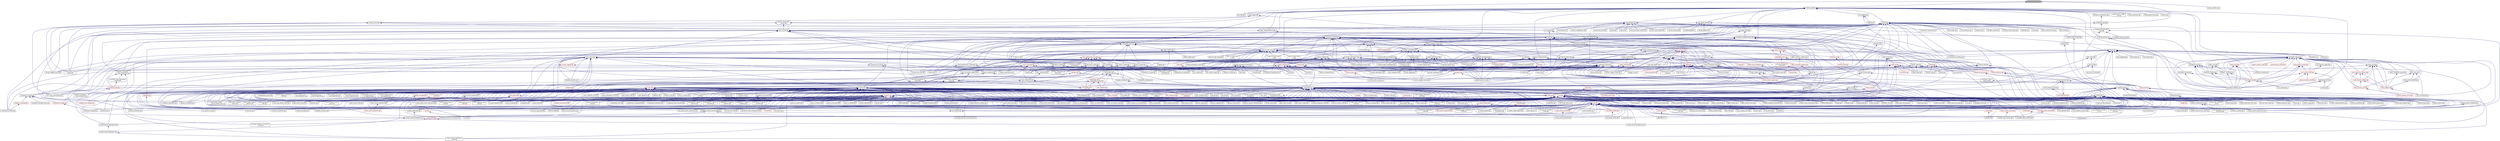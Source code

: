 digraph "get_thread_name.hpp"
{
  edge [fontname="Helvetica",fontsize="10",labelfontname="Helvetica",labelfontsize="10"];
  node [fontname="Helvetica",fontsize="10",shape=record];
  Node21 [label="get_thread_name.hpp",height=0.2,width=0.4,color="black", fillcolor="grey75", style="filled", fontcolor="black"];
  Node21 -> Node22 [dir="back",color="midnightblue",fontsize="10",style="solid",fontname="Helvetica"];
  Node22 [label="hpx_fwd.hpp",height=0.2,width=0.4,color="black", fillcolor="white", style="filled",URL="$d5/d46/hpx__fwd_8hpp.html"];
  Node21 -> Node23 [dir="back",color="midnightblue",fontsize="10",style="solid",fontname="Helvetica"];
  Node23 [label="scheduling_loop.hpp",height=0.2,width=0.4,color="black", fillcolor="white", style="filled",URL="$d7/d64/scheduling__loop_8hpp.html"];
  Node23 -> Node24 [dir="back",color="midnightblue",fontsize="10",style="solid",fontname="Helvetica"];
  Node24 [label="scheduled_thread_pool\l_impl.hpp",height=0.2,width=0.4,color="black", fillcolor="white", style="filled",URL="$d7/da2/scheduled__thread__pool__impl_8hpp.html"];
  Node24 -> Node25 [dir="back",color="midnightblue",fontsize="10",style="solid",fontname="Helvetica"];
  Node25 [label="oversubscribing_resource\l_partitioner.cpp",height=0.2,width=0.4,color="black", fillcolor="white", style="filled",URL="$dd/dee/oversubscribing__resource__partitioner_8cpp.html"];
  Node24 -> Node26 [dir="back",color="midnightblue",fontsize="10",style="solid",fontname="Helvetica"];
  Node26 [label="simple_resource_partitioner.cpp",height=0.2,width=0.4,color="black", fillcolor="white", style="filled",URL="$d5/df9/simple__resource__partitioner_8cpp.html"];
  Node24 -> Node27 [dir="back",color="midnightblue",fontsize="10",style="solid",fontname="Helvetica"];
  Node27 [label="scheduled_thread_pool.cpp",height=0.2,width=0.4,color="black", fillcolor="white", style="filled",URL="$d5/d73/scheduled__thread__pool_8cpp.html"];
  Node23 -> Node28 [dir="back",color="midnightblue",fontsize="10",style="solid",fontname="Helvetica"];
  Node28 [label="thread_pool_executors.cpp",height=0.2,width=0.4,color="black", fillcolor="white", style="filled",URL="$d8/ddd/src_2runtime_2threads_2executors_2thread__pool__executors_8cpp.html"];
  Node21 -> Node29 [dir="back",color="midnightblue",fontsize="10",style="solid",fontname="Helvetica"];
  Node29 [label="runtime_fwd.hpp",height=0.2,width=0.4,color="black", fillcolor="white", style="filled",URL="$d2/dee/runtime__fwd_8hpp.html"];
  Node29 -> Node22 [dir="back",color="midnightblue",fontsize="10",style="solid",fontname="Helvetica"];
  Node29 -> Node30 [dir="back",color="midnightblue",fontsize="10",style="solid",fontname="Helvetica"];
  Node30 [label="basic_action.hpp",height=0.2,width=0.4,color="black", fillcolor="white", style="filled",URL="$d1/d7e/basic__action_8hpp.html"];
  Node30 -> Node31 [dir="back",color="midnightblue",fontsize="10",style="solid",fontname="Helvetica"];
  Node31 [label="component_storage.hpp",height=0.2,width=0.4,color="black", fillcolor="white", style="filled",URL="$d6/d36/components_2component__storage_2server_2component__storage_8hpp.html"];
  Node31 -> Node32 [dir="back",color="midnightblue",fontsize="10",style="solid",fontname="Helvetica"];
  Node32 [label="component_storage.hpp",height=0.2,width=0.4,color="red", fillcolor="white", style="filled",URL="$d0/dd6/components_2component__storage_2component__storage_8hpp.html"];
  Node32 -> Node36 [dir="back",color="midnightblue",fontsize="10",style="solid",fontname="Helvetica"];
  Node36 [label="component_storage.cpp",height=0.2,width=0.4,color="black", fillcolor="white", style="filled",URL="$d4/ddf/component__storage_8cpp.html"];
  Node31 -> Node37 [dir="back",color="midnightblue",fontsize="10",style="solid",fontname="Helvetica"];
  Node37 [label="migrate_from_storage.hpp",height=0.2,width=0.4,color="red", fillcolor="white", style="filled",URL="$d3/d9f/server_2migrate__from__storage_8hpp.html"];
  Node31 -> Node39 [dir="back",color="midnightblue",fontsize="10",style="solid",fontname="Helvetica"];
  Node39 [label="migrate_to_storage.hpp",height=0.2,width=0.4,color="red", fillcolor="white", style="filled",URL="$d4/d4c/server_2migrate__to__storage_8hpp.html"];
  Node39 -> Node40 [dir="back",color="midnightblue",fontsize="10",style="solid",fontname="Helvetica"];
  Node40 [label="component_module.cpp",height=0.2,width=0.4,color="black", fillcolor="white", style="filled",URL="$de/dc1/component__storage_2component__module_8cpp.html"];
  Node31 -> Node41 [dir="back",color="midnightblue",fontsize="10",style="solid",fontname="Helvetica"];
  Node41 [label="component_storage_server.cpp",height=0.2,width=0.4,color="black", fillcolor="white", style="filled",URL="$d4/dcb/component__storage__server_8cpp.html"];
  Node30 -> Node42 [dir="back",color="midnightblue",fontsize="10",style="solid",fontname="Helvetica"];
  Node42 [label="partition_unordered\l_map_component.hpp",height=0.2,width=0.4,color="black", fillcolor="white", style="filled",URL="$d8/df3/partition__unordered__map__component_8hpp.html"];
  Node42 -> Node43 [dir="back",color="midnightblue",fontsize="10",style="solid",fontname="Helvetica"];
  Node43 [label="unordered_map.hpp",height=0.2,width=0.4,color="red", fillcolor="white", style="filled",URL="$d9/ddf/hpx_2components_2containers_2unordered_2unordered__map_8hpp.html"];
  Node43 -> Node31 [dir="back",color="midnightblue",fontsize="10",style="solid",fontname="Helvetica"];
  Node43 -> Node46 [dir="back",color="midnightblue",fontsize="10",style="solid",fontname="Helvetica"];
  Node46 [label="partition_unordered\l_map_component.cpp",height=0.2,width=0.4,color="black", fillcolor="white", style="filled",URL="$d5/d34/partition__unordered__map__component_8cpp.html"];
  Node42 -> Node47 [dir="back",color="midnightblue",fontsize="10",style="solid",fontname="Helvetica"];
  Node47 [label="unordered_map_segmented\l_iterator.hpp",height=0.2,width=0.4,color="black", fillcolor="white", style="filled",URL="$dc/dfd/unordered__map__segmented__iterator_8hpp.html"];
  Node47 -> Node43 [dir="back",color="midnightblue",fontsize="10",style="solid",fontname="Helvetica"];
  Node42 -> Node46 [dir="back",color="midnightblue",fontsize="10",style="solid",fontname="Helvetica"];
  Node30 -> Node48 [dir="back",color="midnightblue",fontsize="10",style="solid",fontname="Helvetica"];
  Node48 [label="base_lco.hpp",height=0.2,width=0.4,color="black", fillcolor="white", style="filled",URL="$de/daa/base__lco_8hpp.html"];
  Node48 -> Node49 [dir="back",color="midnightblue",fontsize="10",style="solid",fontname="Helvetica"];
  Node49 [label="lcos.hpp",height=0.2,width=0.4,color="red", fillcolor="white", style="filled",URL="$d5/deb/lcos_8hpp.html"];
  Node49 -> Node51 [dir="back",color="midnightblue",fontsize="10",style="solid",fontname="Helvetica"];
  Node51 [label="apex_balance.cpp",height=0.2,width=0.4,color="black", fillcolor="white", style="filled",URL="$d4/d8e/apex__balance_8cpp.html"];
  Node49 -> Node52 [dir="back",color="midnightblue",fontsize="10",style="solid",fontname="Helvetica"];
  Node52 [label="apex_policy_engine\l_active_thread_count.cpp",height=0.2,width=0.4,color="black", fillcolor="white", style="filled",URL="$d5/d01/apex__policy__engine__active__thread__count_8cpp.html"];
  Node49 -> Node53 [dir="back",color="midnightblue",fontsize="10",style="solid",fontname="Helvetica"];
  Node53 [label="apex_policy_engine\l_events.cpp",height=0.2,width=0.4,color="black", fillcolor="white", style="filled",URL="$df/d0f/apex__policy__engine__events_8cpp.html"];
  Node49 -> Node54 [dir="back",color="midnightblue",fontsize="10",style="solid",fontname="Helvetica"];
  Node54 [label="apex_policy_engine\l_periodic.cpp",height=0.2,width=0.4,color="black", fillcolor="white", style="filled",URL="$d5/d7b/apex__policy__engine__periodic_8cpp.html"];
  Node49 -> Node55 [dir="back",color="midnightblue",fontsize="10",style="solid",fontname="Helvetica"];
  Node55 [label="heartbeat.cpp",height=0.2,width=0.4,color="black", fillcolor="white", style="filled",URL="$d8/d98/heartbeat_8cpp.html"];
  Node49 -> Node56 [dir="back",color="midnightblue",fontsize="10",style="solid",fontname="Helvetica"];
  Node56 [label="hello_world_component.hpp",height=0.2,width=0.4,color="red", fillcolor="white", style="filled",URL="$df/df0/hello__world__component_8hpp.html"];
  Node49 -> Node66 [dir="back",color="midnightblue",fontsize="10",style="solid",fontname="Helvetica"];
  Node66 [label="stencil_iterator.hpp",height=0.2,width=0.4,color="red", fillcolor="white", style="filled",URL="$dc/d5c/server_2stencil__iterator_8hpp.html"];
  Node66 -> Node62 [dir="back",color="midnightblue",fontsize="10",style="solid",fontname="Helvetica"];
  Node62 [label="solver.hpp",height=0.2,width=0.4,color="red", fillcolor="white", style="filled",URL="$db/d9a/server_2solver_8hpp.html"];
  Node66 -> Node67 [dir="back",color="midnightblue",fontsize="10",style="solid",fontname="Helvetica"];
  Node67 [label="stencil_iterator.cpp",height=0.2,width=0.4,color="black", fillcolor="white", style="filled",URL="$d6/de1/server_2stencil__iterator_8cpp.html"];
  Node49 -> Node72 [dir="back",color="midnightblue",fontsize="10",style="solid",fontname="Helvetica"];
  Node72 [label="enumerate_threads.cpp",height=0.2,width=0.4,color="black", fillcolor="white", style="filled",URL="$d3/dd4/enumerate__threads_8cpp.html"];
  Node49 -> Node73 [dir="back",color="midnightblue",fontsize="10",style="solid",fontname="Helvetica"];
  Node73 [label="fibonacci_await.cpp",height=0.2,width=0.4,color="black", fillcolor="white", style="filled",URL="$dc/d1c/fibonacci__await_8cpp.html"];
  Node49 -> Node74 [dir="back",color="midnightblue",fontsize="10",style="solid",fontname="Helvetica"];
  Node74 [label="fibonacci_dataflow.cpp",height=0.2,width=0.4,color="black", fillcolor="white", style="filled",URL="$df/d3d/fibonacci__dataflow_8cpp.html"];
  Node49 -> Node75 [dir="back",color="midnightblue",fontsize="10",style="solid",fontname="Helvetica"];
  Node75 [label="fibonacci_futures.cpp",height=0.2,width=0.4,color="black", fillcolor="white", style="filled",URL="$d6/de3/fibonacci__futures_8cpp.html"];
  Node49 -> Node76 [dir="back",color="midnightblue",fontsize="10",style="solid",fontname="Helvetica"];
  Node76 [label="fibonacci_futures_distributed.cpp",height=0.2,width=0.4,color="black", fillcolor="white", style="filled",URL="$d1/dc9/fibonacci__futures__distributed_8cpp.html"];
  Node49 -> Node77 [dir="back",color="midnightblue",fontsize="10",style="solid",fontname="Helvetica"];
  Node77 [label="fractals.cpp",height=0.2,width=0.4,color="black", fillcolor="white", style="filled",URL="$d8/d58/fractals_8cpp.html"];
  Node49 -> Node78 [dir="back",color="midnightblue",fontsize="10",style="solid",fontname="Helvetica"];
  Node78 [label="fractals_executor.cpp",height=0.2,width=0.4,color="black", fillcolor="white", style="filled",URL="$d9/da9/fractals__executor_8cpp.html"];
  Node49 -> Node79 [dir="back",color="midnightblue",fontsize="10",style="solid",fontname="Helvetica"];
  Node79 [label="fractals_struct.cpp",height=0.2,width=0.4,color="black", fillcolor="white", style="filled",URL="$d8/d2f/fractals__struct_8cpp.html"];
  Node49 -> Node80 [dir="back",color="midnightblue",fontsize="10",style="solid",fontname="Helvetica"];
  Node80 [label="hello_world.cpp",height=0.2,width=0.4,color="black", fillcolor="white", style="filled",URL="$d0/d67/hello__world_8cpp.html"];
  Node49 -> Node81 [dir="back",color="midnightblue",fontsize="10",style="solid",fontname="Helvetica"];
  Node81 [label="latch_local.cpp",height=0.2,width=0.4,color="black", fillcolor="white", style="filled",URL="$dd/dd3/latch__local_8cpp.html"];
  Node49 -> Node82 [dir="back",color="midnightblue",fontsize="10",style="solid",fontname="Helvetica"];
  Node82 [label="latch_remote.cpp",height=0.2,width=0.4,color="black", fillcolor="white", style="filled",URL="$df/d59/latch__remote_8cpp.html"];
  Node49 -> Node84 [dir="back",color="midnightblue",fontsize="10",style="solid",fontname="Helvetica"];
  Node84 [label="pingpong.cpp",height=0.2,width=0.4,color="black", fillcolor="white", style="filled",URL="$dd/d4d/pingpong_8cpp.html"];
  Node49 -> Node85 [dir="back",color="midnightblue",fontsize="10",style="solid",fontname="Helvetica"];
  Node85 [label="shared_mutex.cpp",height=0.2,width=0.4,color="black", fillcolor="white", style="filled",URL="$da/d0b/shared__mutex_8cpp.html"];
  Node49 -> Node87 [dir="back",color="midnightblue",fontsize="10",style="solid",fontname="Helvetica"];
  Node87 [label="sheneos_compare.cpp",height=0.2,width=0.4,color="black", fillcolor="white", style="filled",URL="$dc/d11/sheneos__compare_8cpp.html"];
  Node49 -> Node88 [dir="back",color="midnightblue",fontsize="10",style="solid",fontname="Helvetica"];
  Node88 [label="spell_check_file.cpp",height=0.2,width=0.4,color="black", fillcolor="white", style="filled",URL="$df/df7/spell__check__file_8cpp.html"];
  Node49 -> Node89 [dir="back",color="midnightblue",fontsize="10",style="solid",fontname="Helvetica"];
  Node89 [label="spell_check_simple.cpp",height=0.2,width=0.4,color="black", fillcolor="white", style="filled",URL="$dd/d54/spell__check__simple_8cpp.html"];
  Node49 -> Node90 [dir="back",color="midnightblue",fontsize="10",style="solid",fontname="Helvetica"];
  Node90 [label="simple_central_tuplespace\l_client.cpp",height=0.2,width=0.4,color="black", fillcolor="white", style="filled",URL="$d1/d7b/simple__central__tuplespace__client_8cpp.html"];
  Node49 -> Node91 [dir="back",color="midnightblue",fontsize="10",style="solid",fontname="Helvetica"];
  Node91 [label="hpx.hpp",height=0.2,width=0.4,color="red", fillcolor="white", style="filled",URL="$d0/daa/hpx_8hpp.html"];
  Node91 -> Node98 [dir="back",color="midnightblue",fontsize="10",style="solid",fontname="Helvetica"];
  Node98 [label="1d_stencil_4_throttle.cpp",height=0.2,width=0.4,color="black", fillcolor="white", style="filled",URL="$d6/de5/1d__stencil__4__throttle_8cpp.html"];
  Node91 -> Node103 [dir="back",color="midnightblue",fontsize="10",style="solid",fontname="Helvetica"];
  Node103 [label="accumulator.cpp",height=0.2,width=0.4,color="black", fillcolor="white", style="filled",URL="$d1/d81/accumulator_8cpp.html"];
  Node91 -> Node104 [dir="back",color="midnightblue",fontsize="10",style="solid",fontname="Helvetica"];
  Node104 [label="accumulator.hpp",height=0.2,width=0.4,color="black", fillcolor="white", style="filled",URL="$d4/d9d/server_2accumulator_8hpp.html"];
  Node104 -> Node103 [dir="back",color="midnightblue",fontsize="10",style="solid",fontname="Helvetica"];
  Node104 -> Node105 [dir="back",color="midnightblue",fontsize="10",style="solid",fontname="Helvetica"];
  Node105 [label="accumulator.hpp",height=0.2,width=0.4,color="red", fillcolor="white", style="filled",URL="$d8/d5e/accumulator_8hpp.html"];
  Node91 -> Node107 [dir="back",color="midnightblue",fontsize="10",style="solid",fontname="Helvetica"];
  Node107 [label="template_function_accumulator.hpp",height=0.2,width=0.4,color="black", fillcolor="white", style="filled",URL="$d7/da6/server_2template__function__accumulator_8hpp.html"];
  Node107 -> Node108 [dir="back",color="midnightblue",fontsize="10",style="solid",fontname="Helvetica"];
  Node108 [label="template_function_accumulator.cpp",height=0.2,width=0.4,color="black", fillcolor="white", style="filled",URL="$d5/d02/template__function__accumulator_8cpp.html"];
  Node107 -> Node109 [dir="back",color="midnightblue",fontsize="10",style="solid",fontname="Helvetica"];
  Node109 [label="template_function_accumulator.hpp",height=0.2,width=0.4,color="black", fillcolor="white", style="filled",URL="$d3/de9/template__function__accumulator_8hpp.html"];
  Node109 -> Node110 [dir="back",color="midnightblue",fontsize="10",style="solid",fontname="Helvetica"];
  Node110 [label="template_function_accumulator\l_client.cpp",height=0.2,width=0.4,color="black", fillcolor="white", style="filled",URL="$d0/dc6/template__function__accumulator__client_8cpp.html"];
  Node91 -> Node111 [dir="back",color="midnightblue",fontsize="10",style="solid",fontname="Helvetica"];
  Node111 [label="template_accumulator.cpp",height=0.2,width=0.4,color="black", fillcolor="white", style="filled",URL="$d0/d4a/template__accumulator_8cpp.html"];
  Node91 -> Node108 [dir="back",color="midnightblue",fontsize="10",style="solid",fontname="Helvetica"];
  Node91 -> Node109 [dir="back",color="midnightblue",fontsize="10",style="solid",fontname="Helvetica"];
  Node91 -> Node112 [dir="back",color="midnightblue",fontsize="10",style="solid",fontname="Helvetica"];
  Node112 [label="allgather_module.cpp",height=0.2,width=0.4,color="black", fillcolor="white", style="filled",URL="$df/de4/allgather__module_8cpp.html"];
  Node91 -> Node117 [dir="back",color="midnightblue",fontsize="10",style="solid",fontname="Helvetica"];
  Node117 [label="cancelable_action.cpp",height=0.2,width=0.4,color="black", fillcolor="white", style="filled",URL="$d5/d0c/cancelable__action_8cpp.html"];
  Node91 -> Node118 [dir="back",color="midnightblue",fontsize="10",style="solid",fontname="Helvetica"];
  Node118 [label="cancelable_action.hpp",height=0.2,width=0.4,color="red", fillcolor="white", style="filled",URL="$d5/d4d/server_2cancelable__action_8hpp.html"];
  Node118 -> Node117 [dir="back",color="midnightblue",fontsize="10",style="solid",fontname="Helvetica"];
  Node91 -> Node56 [dir="back",color="midnightblue",fontsize="10",style="solid",fontname="Helvetica"];
  Node91 -> Node67 [dir="back",color="midnightblue",fontsize="10",style="solid",fontname="Helvetica"];
  Node91 -> Node135 [dir="back",color="midnightblue",fontsize="10",style="solid",fontname="Helvetica"];
  Node135 [label="nqueen.cpp",height=0.2,width=0.4,color="black", fillcolor="white", style="filled",URL="$db/dca/nqueen_8cpp.html"];
  Node91 -> Node136 [dir="back",color="midnightblue",fontsize="10",style="solid",fontname="Helvetica"];
  Node136 [label="nqueen.hpp",height=0.2,width=0.4,color="red", fillcolor="white", style="filled",URL="$de/d58/server_2nqueen_8hpp.html"];
  Node136 -> Node135 [dir="back",color="midnightblue",fontsize="10",style="solid",fontname="Helvetica"];
  Node91 -> Node139 [dir="back",color="midnightblue",fontsize="10",style="solid",fontname="Helvetica"];
  Node139 [label="nqueen_client.cpp",height=0.2,width=0.4,color="black", fillcolor="white", style="filled",URL="$d3/d5e/nqueen__client_8cpp.html"];
  Node91 -> Node140 [dir="back",color="midnightblue",fontsize="10",style="solid",fontname="Helvetica"];
  Node140 [label="sine.cpp",height=0.2,width=0.4,color="black", fillcolor="white", style="filled",URL="$d3/d0d/server_2sine_8cpp.html"];
  Node91 -> Node141 [dir="back",color="midnightblue",fontsize="10",style="solid",fontname="Helvetica"];
  Node141 [label="sine.hpp",height=0.2,width=0.4,color="red", fillcolor="white", style="filled",URL="$d8/dac/sine_8hpp.html"];
  Node141 -> Node140 [dir="back",color="midnightblue",fontsize="10",style="solid",fontname="Helvetica"];
  Node91 -> Node150 [dir="back",color="midnightblue",fontsize="10",style="solid",fontname="Helvetica"];
  Node150 [label="factorial.cpp",height=0.2,width=0.4,color="black", fillcolor="white", style="filled",URL="$d9/d00/factorial_8cpp.html"];
  Node91 -> Node153 [dir="back",color="midnightblue",fontsize="10",style="solid",fontname="Helvetica"];
  Node153 [label="interest_calculator.cpp",height=0.2,width=0.4,color="black", fillcolor="white", style="filled",URL="$d2/d86/interest__calculator_8cpp.html"];
  Node91 -> Node154 [dir="back",color="midnightblue",fontsize="10",style="solid",fontname="Helvetica"];
  Node154 [label="non_atomic_rma.cpp",height=0.2,width=0.4,color="black", fillcolor="white", style="filled",URL="$d7/d8b/non__atomic__rma_8cpp.html"];
  Node91 -> Node157 [dir="back",color="midnightblue",fontsize="10",style="solid",fontname="Helvetica"];
  Node157 [label="quicksort.cpp",height=0.2,width=0.4,color="black", fillcolor="white", style="filled",URL="$d3/d1e/quicksort_8cpp.html"];
  Node91 -> Node165 [dir="back",color="midnightblue",fontsize="10",style="solid",fontname="Helvetica"];
  Node165 [label="random_mem_access.cpp",height=0.2,width=0.4,color="black", fillcolor="white", style="filled",URL="$d1/d51/random__mem__access_8cpp.html"];
  Node91 -> Node166 [dir="back",color="midnightblue",fontsize="10",style="solid",fontname="Helvetica"];
  Node166 [label="random_mem_access.hpp",height=0.2,width=0.4,color="red", fillcolor="white", style="filled",URL="$d0/d19/server_2random__mem__access_8hpp.html"];
  Node166 -> Node165 [dir="back",color="midnightblue",fontsize="10",style="solid",fontname="Helvetica"];
  Node91 -> Node169 [dir="back",color="midnightblue",fontsize="10",style="solid",fontname="Helvetica"];
  Node169 [label="random_mem_access_client.cpp",height=0.2,width=0.4,color="black", fillcolor="white", style="filled",URL="$df/d1b/random__mem__access__client_8cpp.html"];
  Node91 -> Node25 [dir="back",color="midnightblue",fontsize="10",style="solid",fontname="Helvetica"];
  Node91 -> Node26 [dir="back",color="midnightblue",fontsize="10",style="solid",fontname="Helvetica"];
  Node91 -> Node183 [dir="back",color="midnightblue",fontsize="10",style="solid",fontname="Helvetica"];
  Node183 [label="startup_shutdown.cpp",height=0.2,width=0.4,color="black", fillcolor="white", style="filled",URL="$d3/dfc/server_2startup__shutdown_8cpp.html"];
  Node91 -> Node186 [dir="back",color="midnightblue",fontsize="10",style="solid",fontname="Helvetica"];
  Node186 [label="throttle.cpp",height=0.2,width=0.4,color="black", fillcolor="white", style="filled",URL="$de/d56/server_2throttle_8cpp.html"];
  Node91 -> Node187 [dir="back",color="midnightblue",fontsize="10",style="solid",fontname="Helvetica"];
  Node187 [label="throttle.hpp",height=0.2,width=0.4,color="red", fillcolor="white", style="filled",URL="$db/dc9/server_2throttle_8hpp.html"];
  Node187 -> Node186 [dir="back",color="midnightblue",fontsize="10",style="solid",fontname="Helvetica"];
  Node91 -> Node200 [dir="back",color="midnightblue",fontsize="10",style="solid",fontname="Helvetica"];
  Node200 [label="simple_central_tuplespace.hpp",height=0.2,width=0.4,color="black", fillcolor="white", style="filled",URL="$db/d69/server_2simple__central__tuplespace_8hpp.html"];
  Node200 -> Node201 [dir="back",color="midnightblue",fontsize="10",style="solid",fontname="Helvetica"];
  Node201 [label="simple_central_tuplespace.cpp",height=0.2,width=0.4,color="black", fillcolor="white", style="filled",URL="$d3/dec/simple__central__tuplespace_8cpp.html"];
  Node200 -> Node202 [dir="back",color="midnightblue",fontsize="10",style="solid",fontname="Helvetica"];
  Node202 [label="simple_central_tuplespace.hpp",height=0.2,width=0.4,color="black", fillcolor="white", style="filled",URL="$d0/d4b/stubs_2simple__central__tuplespace_8hpp.html"];
  Node202 -> Node203 [dir="back",color="midnightblue",fontsize="10",style="solid",fontname="Helvetica"];
  Node203 [label="simple_central_tuplespace.hpp",height=0.2,width=0.4,color="black", fillcolor="white", style="filled",URL="$d5/ddd/simple__central__tuplespace_8hpp.html"];
  Node203 -> Node90 [dir="back",color="midnightblue",fontsize="10",style="solid",fontname="Helvetica"];
  Node91 -> Node204 [dir="back",color="midnightblue",fontsize="10",style="solid",fontname="Helvetica"];
  Node204 [label="tuples_warehouse.hpp",height=0.2,width=0.4,color="black", fillcolor="white", style="filled",URL="$da/de6/tuples__warehouse_8hpp.html"];
  Node204 -> Node200 [dir="back",color="midnightblue",fontsize="10",style="solid",fontname="Helvetica"];
  Node91 -> Node201 [dir="back",color="midnightblue",fontsize="10",style="solid",fontname="Helvetica"];
  Node91 -> Node219 [dir="back",color="midnightblue",fontsize="10",style="solid",fontname="Helvetica"];
  Node219 [label="stream.cpp",height=0.2,width=0.4,color="black", fillcolor="white", style="filled",URL="$da/d5f/stream_8cpp.html"];
  Node91 -> Node225 [dir="back",color="midnightblue",fontsize="10",style="solid",fontname="Helvetica"];
  Node225 [label="network_storage.cpp",height=0.2,width=0.4,color="black", fillcolor="white", style="filled",URL="$db/daa/network__storage_8cpp.html"];
  Node91 -> Node227 [dir="back",color="midnightblue",fontsize="10",style="solid",fontname="Helvetica"];
  Node227 [label="osu_bcast.cpp",height=0.2,width=0.4,color="black", fillcolor="white", style="filled",URL="$d3/dca/osu__bcast_8cpp.html"];
  Node91 -> Node240 [dir="back",color="midnightblue",fontsize="10",style="solid",fontname="Helvetica"];
  Node240 [label="action_move_semantics.cpp",height=0.2,width=0.4,color="black", fillcolor="white", style="filled",URL="$d4/db3/action__move__semantics_8cpp.html"];
  Node91 -> Node242 [dir="back",color="midnightblue",fontsize="10",style="solid",fontname="Helvetica"];
  Node242 [label="duplicate_id_registration\l_1596.cpp",height=0.2,width=0.4,color="black", fillcolor="white", style="filled",URL="$db/d8d/duplicate__id__registration__1596_8cpp.html"];
  Node91 -> Node245 [dir="back",color="midnightblue",fontsize="10",style="solid",fontname="Helvetica"];
  Node245 [label="send_gid_keep_component\l_1624.cpp",height=0.2,width=0.4,color="black", fillcolor="white", style="filled",URL="$d9/d49/send__gid__keep__component__1624_8cpp.html"];
  Node91 -> Node246 [dir="back",color="midnightblue",fontsize="10",style="solid",fontname="Helvetica"];
  Node246 [label="algorithms.cc",height=0.2,width=0.4,color="black", fillcolor="white", style="filled",URL="$d5/d1b/algorithms_8cc.html"];
  Node91 -> Node247 [dir="back",color="midnightblue",fontsize="10",style="solid",fontname="Helvetica"];
  Node247 [label="matrix_hpx.hh",height=0.2,width=0.4,color="red", fillcolor="white", style="filled",URL="$d5/d89/matrix__hpx_8hh.html"];
  Node247 -> Node246 [dir="back",color="midnightblue",fontsize="10",style="solid",fontname="Helvetica"];
  Node91 -> Node252 [dir="back",color="midnightblue",fontsize="10",style="solid",fontname="Helvetica"];
  Node252 [label="block_matrix.cc",height=0.2,width=0.4,color="black", fillcolor="white", style="filled",URL="$de/d88/block__matrix_8cc.html"];
  Node91 -> Node260 [dir="back",color="midnightblue",fontsize="10",style="solid",fontname="Helvetica"];
  Node260 [label="id_type_ref_counting\l_1032.cpp",height=0.2,width=0.4,color="black", fillcolor="white", style="filled",URL="$d8/dfd/id__type__ref__counting__1032_8cpp.html"];
  Node91 -> Node263 [dir="back",color="midnightblue",fontsize="10",style="solid",fontname="Helvetica"];
  Node263 [label="after_588.cpp",height=0.2,width=0.4,color="black", fillcolor="white", style="filled",URL="$dc/dc0/after__588_8cpp.html"];
  Node91 -> Node265 [dir="back",color="midnightblue",fontsize="10",style="solid",fontname="Helvetica"];
  Node265 [label="async_unwrap_1037.cpp",height=0.2,width=0.4,color="black", fillcolor="white", style="filled",URL="$d4/d13/async__unwrap__1037_8cpp.html"];
  Node91 -> Node283 [dir="back",color="midnightblue",fontsize="10",style="solid",fontname="Helvetica"];
  Node283 [label="lifetime_588.cpp",height=0.2,width=0.4,color="black", fillcolor="white", style="filled",URL="$d7/dca/lifetime__588_8cpp.html"];
  Node91 -> Node290 [dir="back",color="midnightblue",fontsize="10",style="solid",fontname="Helvetica"];
  Node290 [label="set_hpx_limit_798.cpp",height=0.2,width=0.4,color="black", fillcolor="white", style="filled",URL="$d2/dfb/set__hpx__limit__798_8cpp.html"];
  Node91 -> Node292 [dir="back",color="midnightblue",fontsize="10",style="solid",fontname="Helvetica"];
  Node292 [label="shared_stated_leaked\l_1211.cpp",height=0.2,width=0.4,color="black", fillcolor="white", style="filled",URL="$dc/dce/shared__stated__leaked__1211_8cpp.html"];
  Node91 -> Node294 [dir="back",color="midnightblue",fontsize="10",style="solid",fontname="Helvetica"];
  Node294 [label="wait_all_hang_1946.cpp",height=0.2,width=0.4,color="black", fillcolor="white", style="filled",URL="$d5/d69/wait__all__hang__1946_8cpp.html"];
  Node91 -> Node326 [dir="back",color="midnightblue",fontsize="10",style="solid",fontname="Helvetica"];
  Node326 [label="managed_refcnt_checker.cpp",height=0.2,width=0.4,color="black", fillcolor="white", style="filled",URL="$d3/d8d/managed__refcnt__checker_8cpp.html"];
  Node91 -> Node341 [dir="back",color="midnightblue",fontsize="10",style="solid",fontname="Helvetica"];
  Node341 [label="managed_refcnt_checker.hpp",height=0.2,width=0.4,color="red", fillcolor="white", style="filled",URL="$df/da6/server_2managed__refcnt__checker_8hpp.html"];
  Node341 -> Node326 [dir="back",color="midnightblue",fontsize="10",style="solid",fontname="Helvetica"];
  Node91 -> Node344 [dir="back",color="midnightblue",fontsize="10",style="solid",fontname="Helvetica"];
  Node344 [label="simple_refcnt_checker.hpp",height=0.2,width=0.4,color="red", fillcolor="white", style="filled",URL="$d6/d3d/server_2simple__refcnt__checker_8hpp.html"];
  Node344 -> Node345 [dir="back",color="midnightblue",fontsize="10",style="solid",fontname="Helvetica"];
  Node345 [label="simple_refcnt_checker.cpp",height=0.2,width=0.4,color="black", fillcolor="white", style="filled",URL="$df/d16/simple__refcnt__checker_8cpp.html"];
  Node91 -> Node348 [dir="back",color="midnightblue",fontsize="10",style="solid",fontname="Helvetica"];
  Node348 [label="simple_mobile_object.cpp",height=0.2,width=0.4,color="black", fillcolor="white", style="filled",URL="$d2/da7/simple__mobile__object_8cpp.html"];
  Node91 -> Node345 [dir="back",color="midnightblue",fontsize="10",style="solid",fontname="Helvetica"];
  Node91 -> Node355 [dir="back",color="midnightblue",fontsize="10",style="solid",fontname="Helvetica"];
  Node355 [label="await.cpp",height=0.2,width=0.4,color="black", fillcolor="white", style="filled",URL="$d6/d41/await_8cpp.html"];
  Node91 -> Node357 [dir="back",color="midnightblue",fontsize="10",style="solid",fontname="Helvetica"];
  Node357 [label="condition_variable.cpp",height=0.2,width=0.4,color="black", fillcolor="white", style="filled",URL="$d1/ded/tests_2unit_2lcos_2condition__variable_8cpp.html"];
  Node91 -> Node363 [dir="back",color="midnightblue",fontsize="10",style="solid",fontname="Helvetica"];
  Node363 [label="local_barrier.cpp",height=0.2,width=0.4,color="black", fillcolor="white", style="filled",URL="$d2/db4/tests_2unit_2lcos_2local__barrier_8cpp.html"];
  Node91 -> Node364 [dir="back",color="midnightblue",fontsize="10",style="solid",fontname="Helvetica"];
  Node364 [label="local_dataflow.cpp",height=0.2,width=0.4,color="black", fillcolor="white", style="filled",URL="$d9/d92/local__dataflow_8cpp.html"];
  Node91 -> Node365 [dir="back",color="midnightblue",fontsize="10",style="solid",fontname="Helvetica"];
  Node365 [label="local_dataflow_executor.cpp",height=0.2,width=0.4,color="black", fillcolor="white", style="filled",URL="$d2/d73/local__dataflow__executor_8cpp.html"];
  Node91 -> Node366 [dir="back",color="midnightblue",fontsize="10",style="solid",fontname="Helvetica"];
  Node366 [label="local_dataflow_executor\l_v1.cpp",height=0.2,width=0.4,color="black", fillcolor="white", style="filled",URL="$df/d49/local__dataflow__executor__v1_8cpp.html"];
  Node91 -> Node367 [dir="back",color="midnightblue",fontsize="10",style="solid",fontname="Helvetica"];
  Node367 [label="local_dataflow_std\l_array.cpp",height=0.2,width=0.4,color="black", fillcolor="white", style="filled",URL="$db/dcb/local__dataflow__std__array_8cpp.html"];
  Node91 -> Node368 [dir="back",color="midnightblue",fontsize="10",style="solid",fontname="Helvetica"];
  Node368 [label="local_event.cpp",height=0.2,width=0.4,color="black", fillcolor="white", style="filled",URL="$df/d9a/local__event_8cpp.html"];
  Node91 -> Node582 [dir="back",color="midnightblue",fontsize="10",style="solid",fontname="Helvetica"];
  Node582 [label="put_parcels_with_coalescing.cpp",height=0.2,width=0.4,color="black", fillcolor="white", style="filled",URL="$d6/dca/put__parcels__with__coalescing_8cpp.html"];
  Node91 -> Node583 [dir="back",color="midnightblue",fontsize="10",style="solid",fontname="Helvetica"];
  Node583 [label="put_parcels_with_compression.cpp",height=0.2,width=0.4,color="black", fillcolor="white", style="filled",URL="$df/d62/put__parcels__with__compression_8cpp.html"];
  Node91 -> Node585 [dir="back",color="midnightblue",fontsize="10",style="solid",fontname="Helvetica"];
  Node585 [label="serialize_buffer.cpp",height=0.2,width=0.4,color="black", fillcolor="white", style="filled",URL="$d1/d00/serialize__buffer_8cpp.html"];
  Node49 -> Node595 [dir="back",color="midnightblue",fontsize="10",style="solid",fontname="Helvetica"];
  Node595 [label="return_future_2847.cpp",height=0.2,width=0.4,color="black", fillcolor="white", style="filled",URL="$d3/dfe/return__future__2847_8cpp.html"];
  Node49 -> Node596 [dir="back",color="midnightblue",fontsize="10",style="solid",fontname="Helvetica"];
  Node596 [label="return_non_default\l_constructible_2847.cpp",height=0.2,width=0.4,color="black", fillcolor="white", style="filled",URL="$dc/d11/return__non__default__constructible__2847_8cpp.html"];
  Node49 -> Node242 [dir="back",color="midnightblue",fontsize="10",style="solid",fontname="Helvetica"];
  Node49 -> Node245 [dir="back",color="midnightblue",fontsize="10",style="solid",fontname="Helvetica"];
  Node49 -> Node597 [dir="back",color="midnightblue",fontsize="10",style="solid",fontname="Helvetica"];
  Node597 [label="async_action_1813.cpp",height=0.2,width=0.4,color="black", fillcolor="white", style="filled",URL="$db/de6/async__action__1813_8cpp.html"];
  Node49 -> Node601 [dir="back",color="midnightblue",fontsize="10",style="solid",fontname="Helvetica"];
  Node601 [label="dataflow_791.cpp",height=0.2,width=0.4,color="black", fillcolor="white", style="filled",URL="$d6/da1/dataflow__791_8cpp.html"];
  Node49 -> Node603 [dir="back",color="midnightblue",fontsize="10",style="solid",fontname="Helvetica"];
  Node603 [label="future_timed_wait_1025.cpp",height=0.2,width=0.4,color="black", fillcolor="white", style="filled",URL="$de/d7d/future__timed__wait__1025_8cpp.html"];
  Node49 -> Node292 [dir="back",color="midnightblue",fontsize="10",style="solid",fontname="Helvetica"];
  Node49 -> Node606 [dir="back",color="midnightblue",fontsize="10",style="solid",fontname="Helvetica"];
  Node606 [label="sliding_semaphore_2338.cpp",height=0.2,width=0.4,color="black", fillcolor="white", style="filled",URL="$da/da6/sliding__semaphore__2338_8cpp.html"];
  Node49 -> Node607 [dir="back",color="midnightblue",fontsize="10",style="solid",fontname="Helvetica"];
  Node607 [label="wait_for_action_2796.cpp",height=0.2,width=0.4,color="black", fillcolor="white", style="filled",URL="$dc/db9/wait__for__action__2796_8cpp.html"];
  Node49 -> Node608 [dir="back",color="midnightblue",fontsize="10",style="solid",fontname="Helvetica"];
  Node608 [label="function_serialization\l_728.cpp",height=0.2,width=0.4,color="black", fillcolor="white", style="filled",URL="$d8/db1/function__serialization__728_8cpp.html"];
  Node49 -> Node609 [dir="back",color="midnightblue",fontsize="10",style="solid",fontname="Helvetica"];
  Node609 [label="protect_with_nullary\l_pfo.cpp",height=0.2,width=0.4,color="black", fillcolor="white", style="filled",URL="$df/db5/protect__with__nullary__pfo_8cpp.html"];
  Node49 -> Node610 [dir="back",color="midnightblue",fontsize="10",style="solid",fontname="Helvetica"];
  Node610 [label="tuple_serialization\l_803.cpp",height=0.2,width=0.4,color="black", fillcolor="white", style="filled",URL="$de/d61/tuple__serialization__803_8cpp.html"];
  Node49 -> Node611 [dir="back",color="midnightblue",fontsize="10",style="solid",fontname="Helvetica"];
  Node611 [label="zero_copy_parcels_1001.cpp",height=0.2,width=0.4,color="black", fillcolor="white", style="filled",URL="$da/dfd/zero__copy__parcels__1001_8cpp.html"];
  Node49 -> Node612 [dir="back",color="midnightblue",fontsize="10",style="solid",fontname="Helvetica"];
  Node612 [label="return_future.cpp",height=0.2,width=0.4,color="black", fillcolor="white", style="filled",URL="$d4/dbe/return__future_8cpp.html"];
  Node49 -> Node613 [dir="back",color="midnightblue",fontsize="10",style="solid",fontname="Helvetica"];
  Node613 [label="find_clients_from_prefix.cpp",height=0.2,width=0.4,color="black", fillcolor="white", style="filled",URL="$dc/d15/find__clients__from__prefix_8cpp.html"];
  Node49 -> Node614 [dir="back",color="midnightblue",fontsize="10",style="solid",fontname="Helvetica"];
  Node614 [label="find_ids_from_prefix.cpp",height=0.2,width=0.4,color="black", fillcolor="white", style="filled",URL="$dc/df3/find__ids__from__prefix_8cpp.html"];
  Node49 -> Node615 [dir="back",color="midnightblue",fontsize="10",style="solid",fontname="Helvetica"];
  Node615 [label="get_colocation_id.cpp",height=0.2,width=0.4,color="black", fillcolor="white", style="filled",URL="$dd/d0d/get__colocation__id_8cpp.html"];
  Node49 -> Node616 [dir="back",color="midnightblue",fontsize="10",style="solid",fontname="Helvetica"];
  Node616 [label="apex_action_count.cpp",height=0.2,width=0.4,color="black", fillcolor="white", style="filled",URL="$d8/de5/apex__action__count_8cpp.html"];
  Node49 -> Node617 [dir="back",color="midnightblue",fontsize="10",style="solid",fontname="Helvetica"];
  Node617 [label="action_invoke_no_more\l_than.cpp",height=0.2,width=0.4,color="black", fillcolor="white", style="filled",URL="$db/d8a/action__invoke__no__more__than_8cpp.html"];
  Node49 -> Node618 [dir="back",color="midnightblue",fontsize="10",style="solid",fontname="Helvetica"];
  Node618 [label="migrate_component.cpp",height=0.2,width=0.4,color="black", fillcolor="white", style="filled",URL="$dc/d78/migrate__component_8cpp.html"];
  Node49 -> Node619 [dir="back",color="midnightblue",fontsize="10",style="solid",fontname="Helvetica"];
  Node619 [label="apply_colocated.cpp",height=0.2,width=0.4,color="black", fillcolor="white", style="filled",URL="$d5/dd3/apply__colocated_8cpp.html"];
  Node49 -> Node623 [dir="back",color="midnightblue",fontsize="10",style="solid",fontname="Helvetica"];
  Node623 [label="apply_remote.cpp",height=0.2,width=0.4,color="black", fillcolor="white", style="filled",URL="$d9/d40/apply__remote_8cpp.html"];
  Node49 -> Node624 [dir="back",color="midnightblue",fontsize="10",style="solid",fontname="Helvetica"];
  Node624 [label="apply_remote_client.cpp",height=0.2,width=0.4,color="black", fillcolor="white", style="filled",URL="$d9/def/apply__remote__client_8cpp.html"];
  Node49 -> Node625 [dir="back",color="midnightblue",fontsize="10",style="solid",fontname="Helvetica"];
  Node625 [label="async_cb_colocated.cpp",height=0.2,width=0.4,color="black", fillcolor="white", style="filled",URL="$d7/d7f/async__cb__colocated_8cpp.html"];
  Node49 -> Node626 [dir="back",color="midnightblue",fontsize="10",style="solid",fontname="Helvetica"];
  Node626 [label="async_cb_remote.cpp",height=0.2,width=0.4,color="black", fillcolor="white", style="filled",URL="$da/d88/async__cb__remote_8cpp.html"];
  Node49 -> Node627 [dir="back",color="midnightblue",fontsize="10",style="solid",fontname="Helvetica"];
  Node627 [label="async_cb_remote_client.cpp",height=0.2,width=0.4,color="black", fillcolor="white", style="filled",URL="$d2/d31/async__cb__remote__client_8cpp.html"];
  Node49 -> Node630 [dir="back",color="midnightblue",fontsize="10",style="solid",fontname="Helvetica"];
  Node630 [label="async_continue_cb_colocated.cpp",height=0.2,width=0.4,color="black", fillcolor="white", style="filled",URL="$dd/dce/async__continue__cb__colocated_8cpp.html"];
  Node49 -> Node634 [dir="back",color="midnightblue",fontsize="10",style="solid",fontname="Helvetica"];
  Node634 [label="async_remote.cpp",height=0.2,width=0.4,color="black", fillcolor="white", style="filled",URL="$dd/dd8/async__remote_8cpp.html"];
  Node49 -> Node635 [dir="back",color="midnightblue",fontsize="10",style="solid",fontname="Helvetica"];
  Node635 [label="async_remote_client.cpp",height=0.2,width=0.4,color="black", fillcolor="white", style="filled",URL="$d6/d49/async__remote__client_8cpp.html"];
  Node49 -> Node638 [dir="back",color="midnightblue",fontsize="10",style="solid",fontname="Helvetica"];
  Node638 [label="channel.cpp",height=0.2,width=0.4,color="black", fillcolor="white", style="filled",URL="$dd/d5f/channel_8cpp.html"];
  Node49 -> Node640 [dir="back",color="midnightblue",fontsize="10",style="solid",fontname="Helvetica"];
  Node640 [label="client_then.cpp",height=0.2,width=0.4,color="black", fillcolor="white", style="filled",URL="$d1/d5a/client__then_8cpp.html"];
  Node49 -> Node641 [dir="back",color="midnightblue",fontsize="10",style="solid",fontname="Helvetica"];
  Node641 [label="counting_semaphore.cpp",height=0.2,width=0.4,color="black", fillcolor="white", style="filled",URL="$df/de9/counting__semaphore_8cpp.html"];
  Node49 -> Node643 [dir="back",color="midnightblue",fontsize="10",style="solid",fontname="Helvetica"];
  Node643 [label="future.cpp",height=0.2,width=0.4,color="black", fillcolor="white", style="filled",URL="$d6/d4d/future_8cpp.html"];
  Node49 -> Node644 [dir="back",color="midnightblue",fontsize="10",style="solid",fontname="Helvetica"];
  Node644 [label="future_then.cpp",height=0.2,width=0.4,color="black", fillcolor="white", style="filled",URL="$df/da5/future__then_8cpp.html"];
  Node49 -> Node645 [dir="back",color="midnightblue",fontsize="10",style="solid",fontname="Helvetica"];
  Node645 [label="future_then_executor.cpp",height=0.2,width=0.4,color="black", fillcolor="white", style="filled",URL="$df/dbe/future__then__executor_8cpp.html"];
  Node49 -> Node646 [dir="back",color="midnightblue",fontsize="10",style="solid",fontname="Helvetica"];
  Node646 [label="future_then_executor\l_v1.cpp",height=0.2,width=0.4,color="black", fillcolor="white", style="filled",URL="$de/dc5/future__then__executor__v1_8cpp.html"];
  Node49 -> Node368 [dir="back",color="midnightblue",fontsize="10",style="solid",fontname="Helvetica"];
  Node49 -> Node652 [dir="back",color="midnightblue",fontsize="10",style="solid",fontname="Helvetica"];
  Node652 [label="packaged_action.cpp",height=0.2,width=0.4,color="black", fillcolor="white", style="filled",URL="$d3/d63/packaged__action_8cpp.html"];
  Node49 -> Node653 [dir="back",color="midnightblue",fontsize="10",style="solid",fontname="Helvetica"];
  Node653 [label="promise.cpp",height=0.2,width=0.4,color="black", fillcolor="white", style="filled",URL="$d1/d4f/tests_2unit_2lcos_2promise_8cpp.html"];
  Node49 -> Node656 [dir="back",color="midnightblue",fontsize="10",style="solid",fontname="Helvetica"];
  Node656 [label="shared_future.cpp",height=0.2,width=0.4,color="black", fillcolor="white", style="filled",URL="$d3/d69/shared__future_8cpp.html"];
  Node49 -> Node657 [dir="back",color="midnightblue",fontsize="10",style="solid",fontname="Helvetica"];
  Node657 [label="shared_mutex1.cpp",height=0.2,width=0.4,color="black", fillcolor="white", style="filled",URL="$d8/d57/shared__mutex1_8cpp.html"];
  Node49 -> Node658 [dir="back",color="midnightblue",fontsize="10",style="solid",fontname="Helvetica"];
  Node658 [label="shared_mutex2.cpp",height=0.2,width=0.4,color="black", fillcolor="white", style="filled",URL="$d1/d40/shared__mutex2_8cpp.html"];
  Node49 -> Node659 [dir="back",color="midnightblue",fontsize="10",style="solid",fontname="Helvetica"];
  Node659 [label="sliding_semaphore.cpp",height=0.2,width=0.4,color="black", fillcolor="white", style="filled",URL="$d2/d38/sliding__semaphore_8cpp.html"];
  Node49 -> Node662 [dir="back",color="midnightblue",fontsize="10",style="solid",fontname="Helvetica"];
  Node662 [label="when_all.cpp",height=0.2,width=0.4,color="black", fillcolor="white", style="filled",URL="$da/d18/when__all_8cpp.html"];
  Node49 -> Node663 [dir="back",color="midnightblue",fontsize="10",style="solid",fontname="Helvetica"];
  Node663 [label="when_all_std_array.cpp",height=0.2,width=0.4,color="black", fillcolor="white", style="filled",URL="$d0/dfc/when__all__std__array_8cpp.html"];
  Node49 -> Node664 [dir="back",color="midnightblue",fontsize="10",style="solid",fontname="Helvetica"];
  Node664 [label="when_any.cpp",height=0.2,width=0.4,color="black", fillcolor="white", style="filled",URL="$d7/d30/when__any_8cpp.html"];
  Node49 -> Node665 [dir="back",color="midnightblue",fontsize="10",style="solid",fontname="Helvetica"];
  Node665 [label="when_any_std_array.cpp",height=0.2,width=0.4,color="black", fillcolor="white", style="filled",URL="$d3/d3d/when__any__std__array_8cpp.html"];
  Node49 -> Node666 [dir="back",color="midnightblue",fontsize="10",style="solid",fontname="Helvetica"];
  Node666 [label="when_each.cpp",height=0.2,width=0.4,color="black", fillcolor="white", style="filled",URL="$d0/d95/when__each_8cpp.html"];
  Node49 -> Node667 [dir="back",color="midnightblue",fontsize="10",style="solid",fontname="Helvetica"];
  Node667 [label="when_some.cpp",height=0.2,width=0.4,color="black", fillcolor="white", style="filled",URL="$dc/d48/when__some_8cpp.html"];
  Node49 -> Node668 [dir="back",color="midnightblue",fontsize="10",style="solid",fontname="Helvetica"];
  Node668 [label="when_some_std_array.cpp",height=0.2,width=0.4,color="black", fillcolor="white", style="filled",URL="$df/d4d/when__some__std__array_8cpp.html"];
  Node49 -> Node585 [dir="back",color="midnightblue",fontsize="10",style="solid",fontname="Helvetica"];
  Node49 -> Node669 [dir="back",color="midnightblue",fontsize="10",style="solid",fontname="Helvetica"];
  Node669 [label="thread.cpp",height=0.2,width=0.4,color="black", fillcolor="white", style="filled",URL="$d0/d4e/tests_2unit_2threads_2thread_8cpp.html"];
  Node49 -> Node670 [dir="back",color="midnightblue",fontsize="10",style="solid",fontname="Helvetica"];
  Node670 [label="thread_affinity.cpp",height=0.2,width=0.4,color="black", fillcolor="white", style="filled",URL="$da/dce/thread__affinity_8cpp.html"];
  Node49 -> Node671 [dir="back",color="midnightblue",fontsize="10",style="solid",fontname="Helvetica"];
  Node671 [label="thread_id.cpp",height=0.2,width=0.4,color="black", fillcolor="white", style="filled",URL="$df/d88/thread__id_8cpp.html"];
  Node49 -> Node672 [dir="back",color="midnightblue",fontsize="10",style="solid",fontname="Helvetica"];
  Node672 [label="thread_suspension_executor.cpp",height=0.2,width=0.4,color="black", fillcolor="white", style="filled",URL="$de/d9f/thread__suspension__executor_8cpp.html"];
  Node49 -> Node673 [dir="back",color="midnightblue",fontsize="10",style="solid",fontname="Helvetica"];
  Node673 [label="thread_yield.cpp",height=0.2,width=0.4,color="black", fillcolor="white", style="filled",URL="$dc/d23/thread__yield_8cpp.html"];
  Node49 -> Node674 [dir="back",color="midnightblue",fontsize="10",style="solid",fontname="Helvetica"];
  Node674 [label="tss.cpp",height=0.2,width=0.4,color="black", fillcolor="white", style="filled",URL="$dc/d69/tests_2unit_2threads_2tss_8cpp.html"];
  Node48 -> Node676 [dir="back",color="midnightblue",fontsize="10",style="solid",fontname="Helvetica"];
  Node676 [label="base_lco_with_value.hpp",height=0.2,width=0.4,color="black", fillcolor="white", style="filled",URL="$d2/df5/base__lco__with__value_8hpp.html"];
  Node676 -> Node49 [dir="back",color="midnightblue",fontsize="10",style="solid",fontname="Helvetica"];
  Node676 -> Node677 [dir="back",color="midnightblue",fontsize="10",style="solid",fontname="Helvetica"];
  Node677 [label="promise_lco.hpp",height=0.2,width=0.4,color="red", fillcolor="white", style="filled",URL="$db/d91/promise__lco_8hpp.html"];
  Node677 -> Node678 [dir="back",color="midnightblue",fontsize="10",style="solid",fontname="Helvetica"];
  Node678 [label="promise_base.hpp",height=0.2,width=0.4,color="red", fillcolor="white", style="filled",URL="$d0/d70/promise__base_8hpp.html"];
  Node676 -> Node1122 [dir="back",color="midnightblue",fontsize="10",style="solid",fontname="Helvetica"];
  Node1122 [label="channel.hpp",height=0.2,width=0.4,color="black", fillcolor="white", style="filled",URL="$d8/d9a/server_2channel_8hpp.html"];
  Node1122 -> Node981 [dir="back",color="midnightblue",fontsize="10",style="solid",fontname="Helvetica"];
  Node981 [label="channel.hpp",height=0.2,width=0.4,color="black", fillcolor="white", style="filled",URL="$db/d20/channel_8hpp.html"];
  Node981 -> Node49 [dir="back",color="midnightblue",fontsize="10",style="solid",fontname="Helvetica"];
  Node676 -> Node1123 [dir="back",color="midnightblue",fontsize="10",style="solid",fontname="Helvetica"];
  Node1123 [label="latch.hpp",height=0.2,width=0.4,color="red", fillcolor="white", style="filled",URL="$df/d32/server_2latch_8hpp.html"];
  Node1123 -> Node1083 [dir="back",color="midnightblue",fontsize="10",style="solid",fontname="Helvetica"];
  Node1083 [label="latch.cpp",height=0.2,width=0.4,color="black", fillcolor="white", style="filled",URL="$d8/dd6/latch_8cpp.html"];
  Node676 -> Node1124 [dir="back",color="midnightblue",fontsize="10",style="solid",fontname="Helvetica"];
  Node1124 [label="base_performance_counter.hpp",height=0.2,width=0.4,color="red", fillcolor="white", style="filled",URL="$d7/d00/server_2base__performance__counter_8hpp.html"];
  Node1124 -> Node1125 [dir="back",color="midnightblue",fontsize="10",style="solid",fontname="Helvetica"];
  Node1125 [label="base_performance_counter.hpp",height=0.2,width=0.4,color="black", fillcolor="white", style="filled",URL="$d1/da2/base__performance__counter_8hpp.html"];
  Node1125 -> Node141 [dir="back",color="midnightblue",fontsize="10",style="solid",fontname="Helvetica"];
  Node1125 -> Node1093 [dir="back",color="midnightblue",fontsize="10",style="solid",fontname="Helvetica"];
  Node1093 [label="counters.cpp",height=0.2,width=0.4,color="black", fillcolor="white", style="filled",URL="$d5/d4d/counters_8cpp.html"];
  Node1124 -> Node1002 [dir="back",color="midnightblue",fontsize="10",style="solid",fontname="Helvetica"];
  Node1002 [label="arithmetics_counter.hpp",height=0.2,width=0.4,color="black", fillcolor="white", style="filled",URL="$d1/d64/arithmetics__counter_8hpp.html"];
  Node1002 -> Node1003 [dir="back",color="midnightblue",fontsize="10",style="solid",fontname="Helvetica"];
  Node1003 [label="registry.cpp",height=0.2,width=0.4,color="black", fillcolor="white", style="filled",URL="$d6/d72/registry_8cpp.html"];
  Node1002 -> Node1004 [dir="back",color="midnightblue",fontsize="10",style="solid",fontname="Helvetica"];
  Node1004 [label="arithmetics_counter.cpp",height=0.2,width=0.4,color="black", fillcolor="white", style="filled",URL="$d8/daf/arithmetics__counter_8cpp.html"];
  Node1124 -> Node1005 [dir="back",color="midnightblue",fontsize="10",style="solid",fontname="Helvetica"];
  Node1005 [label="arithmetics_counter\l_extended.hpp",height=0.2,width=0.4,color="black", fillcolor="white", style="filled",URL="$d1/d32/arithmetics__counter__extended_8hpp.html"];
  Node1005 -> Node1003 [dir="back",color="midnightblue",fontsize="10",style="solid",fontname="Helvetica"];
  Node1005 -> Node1006 [dir="back",color="midnightblue",fontsize="10",style="solid",fontname="Helvetica"];
  Node1006 [label="arithmetics_counter\l_extended.cpp",height=0.2,width=0.4,color="black", fillcolor="white", style="filled",URL="$d2/d43/arithmetics__counter__extended_8cpp.html"];
  Node1124 -> Node1126 [dir="back",color="midnightblue",fontsize="10",style="solid",fontname="Helvetica"];
  Node1126 [label="elapsed_time_counter.hpp",height=0.2,width=0.4,color="black", fillcolor="white", style="filled",URL="$dd/de8/elapsed__time__counter_8hpp.html"];
  Node1126 -> Node1003 [dir="back",color="midnightblue",fontsize="10",style="solid",fontname="Helvetica"];
  Node1126 -> Node1127 [dir="back",color="midnightblue",fontsize="10",style="solid",fontname="Helvetica"];
  Node1127 [label="elapsed_time_counter.cpp",height=0.2,width=0.4,color="black", fillcolor="white", style="filled",URL="$d4/d6a/elapsed__time__counter_8cpp.html"];
  Node1124 -> Node1128 [dir="back",color="midnightblue",fontsize="10",style="solid",fontname="Helvetica"];
  Node1128 [label="raw_counter.hpp",height=0.2,width=0.4,color="black", fillcolor="white", style="filled",URL="$d9/d2d/raw__counter_8hpp.html"];
  Node1128 -> Node1003 [dir="back",color="midnightblue",fontsize="10",style="solid",fontname="Helvetica"];
  Node1128 -> Node1129 [dir="back",color="midnightblue",fontsize="10",style="solid",fontname="Helvetica"];
  Node1129 [label="raw_counter.cpp",height=0.2,width=0.4,color="black", fillcolor="white", style="filled",URL="$d8/d9a/raw__counter_8cpp.html"];
  Node1124 -> Node1130 [dir="back",color="midnightblue",fontsize="10",style="solid",fontname="Helvetica"];
  Node1130 [label="raw_values_counter.hpp",height=0.2,width=0.4,color="black", fillcolor="white", style="filled",URL="$dc/dd5/raw__values__counter_8hpp.html"];
  Node1130 -> Node1003 [dir="back",color="midnightblue",fontsize="10",style="solid",fontname="Helvetica"];
  Node1130 -> Node1131 [dir="back",color="midnightblue",fontsize="10",style="solid",fontname="Helvetica"];
  Node1131 [label="raw_values_counter.cpp",height=0.2,width=0.4,color="black", fillcolor="white", style="filled",URL="$d1/d78/raw__values__counter_8cpp.html"];
  Node1124 -> Node1132 [dir="back",color="midnightblue",fontsize="10",style="solid",fontname="Helvetica"];
  Node1132 [label="statistics_counter.hpp",height=0.2,width=0.4,color="black", fillcolor="white", style="filled",URL="$d4/dbd/statistics__counter_8hpp.html"];
  Node1132 -> Node1003 [dir="back",color="midnightblue",fontsize="10",style="solid",fontname="Helvetica"];
  Node1132 -> Node1133 [dir="back",color="midnightblue",fontsize="10",style="solid",fontname="Helvetica"];
  Node1133 [label="statistics_counter.cpp",height=0.2,width=0.4,color="black", fillcolor="white", style="filled",URL="$d1/d91/statistics__counter_8cpp.html"];
  Node676 -> Node1138 [dir="back",color="midnightblue",fontsize="10",style="solid",fontname="Helvetica"];
  Node1138 [label="hosted_locality_namespace.hpp",height=0.2,width=0.4,color="black", fillcolor="white", style="filled",URL="$db/d52/hosted__locality__namespace_8hpp.html"];
  Node1138 -> Node1139 [dir="back",color="midnightblue",fontsize="10",style="solid",fontname="Helvetica"];
  Node1139 [label="big_boot_barrier.cpp",height=0.2,width=0.4,color="black", fillcolor="white", style="filled",URL="$d9/d5e/big__boot__barrier_8cpp.html"];
  Node1138 -> Node1102 [dir="back",color="midnightblue",fontsize="10",style="solid",fontname="Helvetica"];
  Node1102 [label="hosted_locality_namespace.cpp",height=0.2,width=0.4,color="black", fillcolor="white", style="filled",URL="$d4/d5f/hosted__locality__namespace_8cpp.html"];
  Node676 -> Node1140 [dir="back",color="midnightblue",fontsize="10",style="solid",fontname="Helvetica"];
  Node1140 [label="primary_namespace.hpp",height=0.2,width=0.4,color="black", fillcolor="white", style="filled",URL="$de/d49/server_2primary__namespace_8hpp.html"];
  Node1140 -> Node1141 [dir="back",color="midnightblue",fontsize="10",style="solid",fontname="Helvetica"];
  Node1141 [label="async_colocated.hpp",height=0.2,width=0.4,color="red", fillcolor="white", style="filled",URL="$d3/d0f/async__colocated_8hpp.html"];
  Node1141 -> Node1069 [dir="back",color="midnightblue",fontsize="10",style="solid",fontname="Helvetica"];
  Node1069 [label="async.hpp",height=0.2,width=0.4,color="red", fillcolor="white", style="filled",URL="$d4/d59/include_2async_8hpp.html"];
  Node1069 -> Node1070 [dir="back",color="midnightblue",fontsize="10",style="solid",fontname="Helvetica"];
  Node1070 [label="apex_fibonacci.cpp",height=0.2,width=0.4,color="black", fillcolor="white", style="filled",URL="$de/de1/apex__fibonacci_8cpp.html"];
  Node1069 -> Node52 [dir="back",color="midnightblue",fontsize="10",style="solid",fontname="Helvetica"];
  Node1069 -> Node53 [dir="back",color="midnightblue",fontsize="10",style="solid",fontname="Helvetica"];
  Node1069 -> Node54 [dir="back",color="midnightblue",fontsize="10",style="solid",fontname="Helvetica"];
  Node1069 -> Node695 [dir="back",color="midnightblue",fontsize="10",style="solid",fontname="Helvetica"];
  Node695 [label="1d_wave_equation.cpp",height=0.2,width=0.4,color="black", fillcolor="white", style="filled",URL="$da/dab/1d__wave__equation_8cpp.html"];
  Node1069 -> Node150 [dir="back",color="midnightblue",fontsize="10",style="solid",fontname="Helvetica"];
  Node1069 -> Node1071 [dir="back",color="midnightblue",fontsize="10",style="solid",fontname="Helvetica"];
  Node1071 [label="fibonacci.cpp",height=0.2,width=0.4,color="black", fillcolor="white", style="filled",URL="$d9/d89/fibonacci_8cpp.html"];
  Node1069 -> Node1072 [dir="back",color="midnightblue",fontsize="10",style="solid",fontname="Helvetica"];
  Node1072 [label="fibonacci_one.cpp",height=0.2,width=0.4,color="black", fillcolor="white", style="filled",URL="$d8/d78/fibonacci__one_8cpp.html"];
  Node1069 -> Node1073 [dir="back",color="midnightblue",fontsize="10",style="solid",fontname="Helvetica"];
  Node1073 [label="print_to_console.cpp",height=0.2,width=0.4,color="black", fillcolor="white", style="filled",URL="$d7/de6/print__to__console_8cpp.html"];
  Node1069 -> Node157 [dir="back",color="midnightblue",fontsize="10",style="solid",fontname="Helvetica"];
  Node1069 -> Node703 [dir="back",color="midnightblue",fontsize="10",style="solid",fontname="Helvetica"];
  Node703 [label="sierpinski.cpp",height=0.2,width=0.4,color="black", fillcolor="white", style="filled",URL="$d3/d7e/sierpinski_8cpp.html"];
  Node1069 -> Node202 [dir="back",color="midnightblue",fontsize="10",style="solid",fontname="Helvetica"];
  Node1069 -> Node49 [dir="back",color="midnightblue",fontsize="10",style="solid",fontname="Helvetica"];
  Node1069 -> Node708 [dir="back",color="midnightblue",fontsize="10",style="solid",fontname="Helvetica"];
  Node708 [label="future_overhead.cpp",height=0.2,width=0.4,color="black", fillcolor="white", style="filled",URL="$d3/d79/future__overhead_8cpp.html"];
  Node1069 -> Node710 [dir="back",color="midnightblue",fontsize="10",style="solid",fontname="Helvetica"];
  Node710 [label="spinlock_overhead1.cpp",height=0.2,width=0.4,color="black", fillcolor="white", style="filled",URL="$d0/d32/spinlock__overhead1_8cpp.html"];
  Node1069 -> Node711 [dir="back",color="midnightblue",fontsize="10",style="solid",fontname="Helvetica"];
  Node711 [label="spinlock_overhead2.cpp",height=0.2,width=0.4,color="black", fillcolor="white", style="filled",URL="$de/d55/spinlock__overhead2_8cpp.html"];
  Node1069 -> Node1074 [dir="back",color="midnightblue",fontsize="10",style="solid",fontname="Helvetica"];
  Node1074 [label="async_deferred_1523.cpp",height=0.2,width=0.4,color="black", fillcolor="white", style="filled",URL="$da/d8e/async__deferred__1523_8cpp.html"];
  Node1069 -> Node1075 [dir="back",color="midnightblue",fontsize="10",style="solid",fontname="Helvetica"];
  Node1075 [label="make_continuation_1615.cpp",height=0.2,width=0.4,color="black", fillcolor="white", style="filled",URL="$d4/d2c/make__continuation__1615_8cpp.html"];
  Node1069 -> Node1076 [dir="back",color="midnightblue",fontsize="10",style="solid",fontname="Helvetica"];
  Node1076 [label="plain_action_1550.cpp",height=0.2,width=0.4,color="black", fillcolor="white", style="filled",URL="$d0/dff/plain__action__1550_8cpp.html"];
  Node1069 -> Node914 [dir="back",color="midnightblue",fontsize="10",style="solid",fontname="Helvetica"];
  Node914 [label="plain_action_move_semantics.cpp",height=0.2,width=0.4,color="black", fillcolor="white", style="filled",URL="$db/d0f/plain__action__move__semantics_8cpp.html"];
  Node1069 -> Node935 [dir="back",color="midnightblue",fontsize="10",style="solid",fontname="Helvetica"];
  Node935 [label="create_n_components\l_2323.cpp",height=0.2,width=0.4,color="black", fillcolor="white", style="filled",URL="$d9/d8c/create__n__components__2323_8cpp.html"];
  Node1069 -> Node597 [dir="back",color="midnightblue",fontsize="10",style="solid",fontname="Helvetica"];
  Node1069 -> Node915 [dir="back",color="midnightblue",fontsize="10",style="solid",fontname="Helvetica"];
  Node915 [label="future_hang_on_get\l_629.cpp",height=0.2,width=0.4,color="black", fillcolor="white", style="filled",URL="$d6/dfd/future__hang__on__get__629_8cpp.html"];
  Node1069 -> Node916 [dir="back",color="midnightblue",fontsize="10",style="solid",fontname="Helvetica"];
  Node916 [label="future_hang_on_then\l_629.cpp",height=0.2,width=0.4,color="black", fillcolor="white", style="filled",URL="$d1/ddc/future__hang__on__then__629_8cpp.html"];
  Node1069 -> Node608 [dir="back",color="midnightblue",fontsize="10",style="solid",fontname="Helvetica"];
  Node1069 -> Node610 [dir="back",color="midnightblue",fontsize="10",style="solid",fontname="Helvetica"];
  Node1069 -> Node611 [dir="back",color="midnightblue",fontsize="10",style="solid",fontname="Helvetica"];
  Node1069 -> Node613 [dir="back",color="midnightblue",fontsize="10",style="solid",fontname="Helvetica"];
  Node1069 -> Node614 [dir="back",color="midnightblue",fontsize="10",style="solid",fontname="Helvetica"];
  Node1069 -> Node615 [dir="back",color="midnightblue",fontsize="10",style="solid",fontname="Helvetica"];
  Node1069 -> Node616 [dir="back",color="midnightblue",fontsize="10",style="solid",fontname="Helvetica"];
  Node1069 -> Node944 [dir="back",color="midnightblue",fontsize="10",style="solid",fontname="Helvetica"];
  Node944 [label="distribution_policy\l_executor.cpp",height=0.2,width=0.4,color="black", fillcolor="white", style="filled",URL="$da/d92/distribution__policy__executor_8cpp.html"];
  Node1069 -> Node945 [dir="back",color="midnightblue",fontsize="10",style="solid",fontname="Helvetica"];
  Node945 [label="distribution_policy\l_executor_v1.cpp",height=0.2,width=0.4,color="black", fillcolor="white", style="filled",URL="$dd/d43/distribution__policy__executor__v1_8cpp.html"];
  Node1069 -> Node625 [dir="back",color="midnightblue",fontsize="10",style="solid",fontname="Helvetica"];
  Node1069 -> Node626 [dir="back",color="midnightblue",fontsize="10",style="solid",fontname="Helvetica"];
  Node1069 -> Node627 [dir="back",color="midnightblue",fontsize="10",style="solid",fontname="Helvetica"];
  Node1069 -> Node630 [dir="back",color="midnightblue",fontsize="10",style="solid",fontname="Helvetica"];
  Node1069 -> Node634 [dir="back",color="midnightblue",fontsize="10",style="solid",fontname="Helvetica"];
  Node1069 -> Node635 [dir="back",color="midnightblue",fontsize="10",style="solid",fontname="Helvetica"];
  Node1069 -> Node355 [dir="back",color="midnightblue",fontsize="10",style="solid",fontname="Helvetica"];
  Node1069 -> Node1052 [dir="back",color="midnightblue",fontsize="10",style="solid",fontname="Helvetica"];
  Node1052 [label="future_wait.cpp",height=0.2,width=0.4,color="black", fillcolor="white", style="filled",URL="$d6/d2f/future__wait_8cpp.html"];
  Node1069 -> Node672 [dir="back",color="midnightblue",fontsize="10",style="solid",fontname="Helvetica"];
  Node1069 -> Node1055 [dir="back",color="midnightblue",fontsize="10",style="solid",fontname="Helvetica"];
  Node1055 [label="unwrap.cpp",height=0.2,width=0.4,color="black", fillcolor="white", style="filled",URL="$df/d62/unwrap_8cpp.html"];
  Node1141 -> Node1142 [dir="back",color="midnightblue",fontsize="10",style="solid",fontname="Helvetica"];
  Node1142 [label="broadcast.hpp",height=0.2,width=0.4,color="red", fillcolor="white", style="filled",URL="$d8/d93/hpx_2lcos_2broadcast_8hpp.html"];
  Node1142 -> Node1060 [dir="back",color="midnightblue",fontsize="10",style="solid",fontname="Helvetica"];
  Node1060 [label="addressing_service.cpp",height=0.2,width=0.4,color="black", fillcolor="white", style="filled",URL="$d7/d38/addressing__service_8cpp.html"];
  Node1142 -> Node1062 [dir="back",color="midnightblue",fontsize="10",style="solid",fontname="Helvetica"];
  Node1062 [label="runtime_support_server.cpp",height=0.2,width=0.4,color="black", fillcolor="white", style="filled",URL="$de/d5c/runtime__support__server_8cpp.html"];
  Node1141 -> Node1107 [dir="back",color="midnightblue",fontsize="10",style="solid",fontname="Helvetica"];
  Node1107 [label="async_colocated_callback.hpp",height=0.2,width=0.4,color="black", fillcolor="white", style="filled",URL="$d7/df0/async__colocated__callback_8hpp.html"];
  Node1107 -> Node1069 [dir="back",color="midnightblue",fontsize="10",style="solid",fontname="Helvetica"];
  Node1107 -> Node1108 [dir="back",color="midnightblue",fontsize="10",style="solid",fontname="Helvetica"];
  Node1108 [label="colocating_distribution\l_policy.hpp",height=0.2,width=0.4,color="black", fillcolor="white", style="filled",URL="$d2/db5/colocating__distribution__policy_8hpp.html"];
  Node1108 -> Node904 [dir="back",color="midnightblue",fontsize="10",style="solid",fontname="Helvetica"];
  Node904 [label="components.hpp",height=0.2,width=0.4,color="black", fillcolor="white", style="filled",URL="$d2/d8d/components_8hpp.html"];
  Node904 -> Node104 [dir="back",color="midnightblue",fontsize="10",style="solid",fontname="Helvetica"];
  Node904 -> Node105 [dir="back",color="midnightblue",fontsize="10",style="solid",fontname="Helvetica"];
  Node904 -> Node905 [dir="back",color="midnightblue",fontsize="10",style="solid",fontname="Helvetica"];
  Node905 [label="template_accumulator.hpp",height=0.2,width=0.4,color="black", fillcolor="white", style="filled",URL="$d0/d3f/server_2template__accumulator_8hpp.html"];
  Node905 -> Node906 [dir="back",color="midnightblue",fontsize="10",style="solid",fontname="Helvetica"];
  Node906 [label="template_accumulator.hpp",height=0.2,width=0.4,color="red", fillcolor="white", style="filled",URL="$dd/da9/template__accumulator_8hpp.html"];
  Node904 -> Node107 [dir="back",color="midnightblue",fontsize="10",style="solid",fontname="Helvetica"];
  Node904 -> Node906 [dir="back",color="midnightblue",fontsize="10",style="solid",fontname="Helvetica"];
  Node904 -> Node108 [dir="back",color="midnightblue",fontsize="10",style="solid",fontname="Helvetica"];
  Node904 -> Node109 [dir="back",color="midnightblue",fontsize="10",style="solid",fontname="Helvetica"];
  Node904 -> Node112 [dir="back",color="midnightblue",fontsize="10",style="solid",fontname="Helvetica"];
  Node904 -> Node908 [dir="back",color="midnightblue",fontsize="10",style="solid",fontname="Helvetica"];
  Node908 [label="allgather.hpp",height=0.2,width=0.4,color="red", fillcolor="white", style="filled",URL="$d4/d4a/allgather_8hpp.html"];
  Node908 -> Node112 [dir="back",color="midnightblue",fontsize="10",style="solid",fontname="Helvetica"];
  Node904 -> Node735 [dir="back",color="midnightblue",fontsize="10",style="solid",fontname="Helvetica"];
  Node735 [label="allgather_and_gate.hpp",height=0.2,width=0.4,color="red", fillcolor="white", style="filled",URL="$d9/dbb/allgather__and__gate_8hpp.html"];
  Node735 -> Node112 [dir="back",color="midnightblue",fontsize="10",style="solid",fontname="Helvetica"];
  Node904 -> Node117 [dir="back",color="midnightblue",fontsize="10",style="solid",fontname="Helvetica"];
  Node904 -> Node118 [dir="back",color="midnightblue",fontsize="10",style="solid",fontname="Helvetica"];
  Node904 -> Node120 [dir="back",color="midnightblue",fontsize="10",style="solid",fontname="Helvetica"];
  Node120 [label="cancelable_action.hpp",height=0.2,width=0.4,color="red", fillcolor="white", style="filled",URL="$d6/d28/cancelable__action_8hpp.html"];
  Node904 -> Node56 [dir="back",color="midnightblue",fontsize="10",style="solid",fontname="Helvetica"];
  Node904 -> Node909 [dir="back",color="midnightblue",fontsize="10",style="solid",fontname="Helvetica"];
  Node909 [label="row.hpp",height=0.2,width=0.4,color="red", fillcolor="white", style="filled",URL="$de/d74/server_2row_8hpp.html"];
  Node904 -> Node66 [dir="back",color="midnightblue",fontsize="10",style="solid",fontname="Helvetica"];
  Node904 -> Node62 [dir="back",color="midnightblue",fontsize="10",style="solid",fontname="Helvetica"];
  Node904 -> Node910 [dir="back",color="midnightblue",fontsize="10",style="solid",fontname="Helvetica"];
  Node910 [label="jacobi_component.cpp",height=0.2,width=0.4,color="black", fillcolor="white", style="filled",URL="$d1/d25/jacobi__component_8cpp.html"];
  Node904 -> Node136 [dir="back",color="midnightblue",fontsize="10",style="solid",fontname="Helvetica"];
  Node904 -> Node140 [dir="back",color="midnightblue",fontsize="10",style="solid",fontname="Helvetica"];
  Node904 -> Node698 [dir="back",color="midnightblue",fontsize="10",style="solid",fontname="Helvetica"];
  Node698 [label="component_ctors.cpp",height=0.2,width=0.4,color="black", fillcolor="white", style="filled",URL="$d3/d2a/component__ctors_8cpp.html"];
  Node904 -> Node699 [dir="back",color="midnightblue",fontsize="10",style="solid",fontname="Helvetica"];
  Node699 [label="component_in_executable.cpp",height=0.2,width=0.4,color="black", fillcolor="white", style="filled",URL="$d8/d4b/component__in__executable_8cpp.html"];
  Node904 -> Node700 [dir="back",color="midnightblue",fontsize="10",style="solid",fontname="Helvetica"];
  Node700 [label="component_inheritance.cpp",height=0.2,width=0.4,color="black", fillcolor="white", style="filled",URL="$d8/d55/component__inheritance_8cpp.html"];
  Node904 -> Node701 [dir="back",color="midnightblue",fontsize="10",style="solid",fontname="Helvetica"];
  Node701 [label="component_with_executor.cpp",height=0.2,width=0.4,color="black", fillcolor="white", style="filled",URL="$d4/d20/component__with__executor_8cpp.html"];
  Node904 -> Node150 [dir="back",color="midnightblue",fontsize="10",style="solid",fontname="Helvetica"];
  Node904 -> Node80 [dir="back",color="midnightblue",fontsize="10",style="solid",fontname="Helvetica"];
  Node904 -> Node81 [dir="back",color="midnightblue",fontsize="10",style="solid",fontname="Helvetica"];
  Node904 -> Node82 [dir="back",color="midnightblue",fontsize="10",style="solid",fontname="Helvetica"];
  Node904 -> Node84 [dir="back",color="midnightblue",fontsize="10",style="solid",fontname="Helvetica"];
  Node904 -> Node166 [dir="back",color="midnightblue",fontsize="10",style="solid",fontname="Helvetica"];
  Node904 -> Node87 [dir="back",color="midnightblue",fontsize="10",style="solid",fontname="Helvetica"];
  Node904 -> Node187 [dir="back",color="midnightblue",fontsize="10",style="solid",fontname="Helvetica"];
  Node904 -> Node191 [dir="back",color="midnightblue",fontsize="10",style="solid",fontname="Helvetica"];
  Node191 [label="throttle_client.cpp",height=0.2,width=0.4,color="black", fillcolor="white", style="filled",URL="$d0/db7/throttle__client_8cpp.html"];
  Node904 -> Node200 [dir="back",color="midnightblue",fontsize="10",style="solid",fontname="Helvetica"];
  Node904 -> Node204 [dir="back",color="midnightblue",fontsize="10",style="solid",fontname="Helvetica"];
  Node904 -> Node203 [dir="back",color="midnightblue",fontsize="10",style="solid",fontname="Helvetica"];
  Node904 -> Node687 [dir="back",color="midnightblue",fontsize="10",style="solid",fontname="Helvetica"];
  Node687 [label="iostreams.hpp",height=0.2,width=0.4,color="red", fillcolor="white", style="filled",URL="$de/d22/iostreams_8hpp.html"];
  Node687 -> Node688 [dir="back",color="midnightblue",fontsize="10",style="solid",fontname="Helvetica"];
  Node688 [label="async_io_action.cpp",height=0.2,width=0.4,color="black", fillcolor="white", style="filled",URL="$d3/df5/async__io__action_8cpp.html"];
  Node687 -> Node689 [dir="back",color="midnightblue",fontsize="10",style="solid",fontname="Helvetica"];
  Node689 [label="async_io_external.cpp",height=0.2,width=0.4,color="black", fillcolor="white", style="filled",URL="$da/d9a/async__io__external_8cpp.html"];
  Node687 -> Node690 [dir="back",color="midnightblue",fontsize="10",style="solid",fontname="Helvetica"];
  Node690 [label="async_io_low_level.cpp",height=0.2,width=0.4,color="black", fillcolor="white", style="filled",URL="$dc/d10/async__io__low__level_8cpp.html"];
  Node687 -> Node691 [dir="back",color="midnightblue",fontsize="10",style="solid",fontname="Helvetica"];
  Node691 [label="async_io_simple.cpp",height=0.2,width=0.4,color="black", fillcolor="white", style="filled",URL="$da/db7/async__io__simple_8cpp.html"];
  Node687 -> Node692 [dir="back",color="midnightblue",fontsize="10",style="solid",fontname="Helvetica"];
  Node692 [label="rnd_future_reduce.cpp",height=0.2,width=0.4,color="black", fillcolor="white", style="filled",URL="$d1/db5/rnd__future__reduce_8cpp.html"];
  Node687 -> Node66 [dir="back",color="midnightblue",fontsize="10",style="solid",fontname="Helvetica"];
  Node687 -> Node695 [dir="back",color="midnightblue",fontsize="10",style="solid",fontname="Helvetica"];
  Node687 -> Node698 [dir="back",color="midnightblue",fontsize="10",style="solid",fontname="Helvetica"];
  Node687 -> Node699 [dir="back",color="midnightblue",fontsize="10",style="solid",fontname="Helvetica"];
  Node687 -> Node700 [dir="back",color="midnightblue",fontsize="10",style="solid",fontname="Helvetica"];
  Node687 -> Node701 [dir="back",color="midnightblue",fontsize="10",style="solid",fontname="Helvetica"];
  Node687 -> Node72 [dir="back",color="midnightblue",fontsize="10",style="solid",fontname="Helvetica"];
  Node687 -> Node77 [dir="back",color="midnightblue",fontsize="10",style="solid",fontname="Helvetica"];
  Node687 -> Node78 [dir="back",color="midnightblue",fontsize="10",style="solid",fontname="Helvetica"];
  Node687 -> Node80 [dir="back",color="midnightblue",fontsize="10",style="solid",fontname="Helvetica"];
  Node687 -> Node702 [dir="back",color="midnightblue",fontsize="10",style="solid",fontname="Helvetica"];
  Node702 [label="interval_timer.cpp",height=0.2,width=0.4,color="black", fillcolor="white", style="filled",URL="$de/df1/examples_2quickstart_2interval__timer_8cpp.html"];
  Node687 -> Node84 [dir="back",color="midnightblue",fontsize="10",style="solid",fontname="Helvetica"];
  Node687 -> Node85 [dir="back",color="midnightblue",fontsize="10",style="solid",fontname="Helvetica"];
  Node687 -> Node703 [dir="back",color="midnightblue",fontsize="10",style="solid",fontname="Helvetica"];
  Node687 -> Node704 [dir="back",color="midnightblue",fontsize="10",style="solid",fontname="Helvetica"];
  Node704 [label="simple_future_continuation.cpp",height=0.2,width=0.4,color="black", fillcolor="white", style="filled",URL="$d8/d3c/simple__future__continuation_8cpp.html"];
  Node687 -> Node25 [dir="back",color="midnightblue",fontsize="10",style="solid",fontname="Helvetica"];
  Node687 -> Node26 [dir="back",color="midnightblue",fontsize="10",style="solid",fontname="Helvetica"];
  Node687 -> Node90 [dir="back",color="midnightblue",fontsize="10",style="solid",fontname="Helvetica"];
  Node687 -> Node708 [dir="back",color="midnightblue",fontsize="10",style="solid",fontname="Helvetica"];
  Node687 -> Node710 [dir="back",color="midnightblue",fontsize="10",style="solid",fontname="Helvetica"];
  Node687 -> Node711 [dir="back",color="midnightblue",fontsize="10",style="solid",fontname="Helvetica"];
  Node687 -> Node219 [dir="back",color="midnightblue",fontsize="10",style="solid",fontname="Helvetica"];
  Node687 -> Node227 [dir="back",color="midnightblue",fontsize="10",style="solid",fontname="Helvetica"];
  Node687 -> Node712 [dir="back",color="midnightblue",fontsize="10",style="solid",fontname="Helvetica"];
  Node712 [label="plain_action_1330.cpp",height=0.2,width=0.4,color="black", fillcolor="white", style="filled",URL="$d4/def/plain__action__1330_8cpp.html"];
  Node687 -> Node294 [dir="back",color="midnightblue",fontsize="10",style="solid",fontname="Helvetica"];
  Node687 -> Node608 [dir="back",color="midnightblue",fontsize="10",style="solid",fontname="Helvetica"];
  Node687 -> Node714 [dir="back",color="midnightblue",fontsize="10",style="solid",fontname="Helvetica"];
  Node714 [label="inheritance_2_classes\l_abstract.cpp",height=0.2,width=0.4,color="black", fillcolor="white", style="filled",URL="$dd/d8e/inheritance__2__classes__abstract_8cpp.html"];
  Node687 -> Node715 [dir="back",color="midnightblue",fontsize="10",style="solid",fontname="Helvetica"];
  Node715 [label="inheritance_2_classes\l_concrete.cpp",height=0.2,width=0.4,color="black", fillcolor="white", style="filled",URL="$d8/dc5/inheritance__2__classes__concrete_8cpp.html"];
  Node687 -> Node716 [dir="back",color="midnightblue",fontsize="10",style="solid",fontname="Helvetica"];
  Node716 [label="inheritance_3_classes\l_1_abstract.cpp",height=0.2,width=0.4,color="black", fillcolor="white", style="filled",URL="$dc/dfb/inheritance__3__classes__1__abstract_8cpp.html"];
  Node687 -> Node717 [dir="back",color="midnightblue",fontsize="10",style="solid",fontname="Helvetica"];
  Node717 [label="inheritance_3_classes\l_2_abstract.cpp",height=0.2,width=0.4,color="black", fillcolor="white", style="filled",URL="$dd/d34/inheritance__3__classes__2__abstract_8cpp.html"];
  Node687 -> Node718 [dir="back",color="midnightblue",fontsize="10",style="solid",fontname="Helvetica"];
  Node718 [label="inheritance_3_classes\l_concrete.cpp",height=0.2,width=0.4,color="black", fillcolor="white", style="filled",URL="$de/d09/inheritance__3__classes__concrete_8cpp.html"];
  Node687 -> Node618 [dir="back",color="midnightblue",fontsize="10",style="solid",fontname="Helvetica"];
  Node687 -> Node582 [dir="back",color="midnightblue",fontsize="10",style="solid",fontname="Helvetica"];
  Node687 -> Node583 [dir="back",color="midnightblue",fontsize="10",style="solid",fontname="Helvetica"];
  Node904 -> Node911 [dir="back",color="midnightblue",fontsize="10",style="solid",fontname="Helvetica"];
  Node911 [label="runtime.hpp",height=0.2,width=0.4,color="red", fillcolor="white", style="filled",URL="$d5/d15/include_2runtime_8hpp.html"];
  Node911 -> Node688 [dir="back",color="midnightblue",fontsize="10",style="solid",fontname="Helvetica"];
  Node911 -> Node689 [dir="back",color="midnightblue",fontsize="10",style="solid",fontname="Helvetica"];
  Node911 -> Node690 [dir="back",color="midnightblue",fontsize="10",style="solid",fontname="Helvetica"];
  Node911 -> Node691 [dir="back",color="midnightblue",fontsize="10",style="solid",fontname="Helvetica"];
  Node911 -> Node692 [dir="back",color="midnightblue",fontsize="10",style="solid",fontname="Helvetica"];
  Node911 -> Node25 [dir="back",color="midnightblue",fontsize="10",style="solid",fontname="Helvetica"];
  Node911 -> Node912 [dir="back",color="midnightblue",fontsize="10",style="solid",fontname="Helvetica"];
  Node912 [label="system_characteristics.hpp",height=0.2,width=0.4,color="black", fillcolor="white", style="filled",URL="$d0/d07/system__characteristics_8hpp.html"];
  Node912 -> Node25 [dir="back",color="midnightblue",fontsize="10",style="solid",fontname="Helvetica"];
  Node912 -> Node26 [dir="back",color="midnightblue",fontsize="10",style="solid",fontname="Helvetica"];
  Node911 -> Node26 [dir="back",color="midnightblue",fontsize="10",style="solid",fontname="Helvetica"];
  Node911 -> Node91 [dir="back",color="midnightblue",fontsize="10",style="solid",fontname="Helvetica"];
  Node911 -> Node913 [dir="back",color="midnightblue",fontsize="10",style="solid",fontname="Helvetica"];
  Node913 [label="partitioner.cpp",height=0.2,width=0.4,color="black", fillcolor="white", style="filled",URL="$d6/dab/partitioner_8cpp.html"];
  Node911 -> Node914 [dir="back",color="midnightblue",fontsize="10",style="solid",fontname="Helvetica"];
  Node911 -> Node915 [dir="back",color="midnightblue",fontsize="10",style="solid",fontname="Helvetica"];
  Node911 -> Node916 [dir="back",color="midnightblue",fontsize="10",style="solid",fontname="Helvetica"];
  Node911 -> Node670 [dir="back",color="midnightblue",fontsize="10",style="solid",fontname="Helvetica"];
  Node911 -> Node919 [dir="back",color="midnightblue",fontsize="10",style="solid",fontname="Helvetica"];
  Node919 [label="thread_mf.cpp",height=0.2,width=0.4,color="black", fillcolor="white", style="filled",URL="$da/d21/thread__mf_8cpp.html"];
  Node911 -> Node920 [dir="back",color="midnightblue",fontsize="10",style="solid",fontname="Helvetica"];
  Node920 [label="thread_stacksize.cpp",height=0.2,width=0.4,color="black", fillcolor="white", style="filled",URL="$df/d43/thread__stacksize_8cpp.html"];
  Node911 -> Node921 [dir="back",color="midnightblue",fontsize="10",style="solid",fontname="Helvetica"];
  Node921 [label="thread_stacksize_overflow.cpp",height=0.2,width=0.4,color="black", fillcolor="white", style="filled",URL="$d3/dc0/thread__stacksize__overflow_8cpp.html"];
  Node904 -> Node922 [dir="back",color="midnightblue",fontsize="10",style="solid",fontname="Helvetica"];
  Node922 [label="valarray.hpp",height=0.2,width=0.4,color="red", fillcolor="white", style="filled",URL="$dc/d69/valarray_8hpp.html"];
  Node904 -> Node227 [dir="back",color="midnightblue",fontsize="10",style="solid",fontname="Helvetica"];
  Node904 -> Node240 [dir="back",color="midnightblue",fontsize="10",style="solid",fontname="Helvetica"];
  Node904 -> Node929 [dir="back",color="midnightblue",fontsize="10",style="solid",fontname="Helvetica"];
  Node929 [label="action_move_semantics.hpp",height=0.2,width=0.4,color="red", fillcolor="white", style="filled",URL="$dc/d37/action__move__semantics_8hpp.html"];
  Node904 -> Node931 [dir="back",color="midnightblue",fontsize="10",style="solid",fontname="Helvetica"];
  Node931 [label="action_move_semantics.hpp",height=0.2,width=0.4,color="black", fillcolor="white", style="filled",URL="$dc/d9e/server_2action__move__semantics_8hpp.html"];
  Node931 -> Node240 [dir="back",color="midnightblue",fontsize="10",style="solid",fontname="Helvetica"];
  Node931 -> Node932 [dir="back",color="midnightblue",fontsize="10",style="solid",fontname="Helvetica"];
  Node932 [label="action_move_semantics.hpp",height=0.2,width=0.4,color="black", fillcolor="white", style="filled",URL="$d1/da8/stubs_2action__move__semantics_8hpp.html"];
  Node932 -> Node929 [dir="back",color="midnightblue",fontsize="10",style="solid",fontname="Helvetica"];
  Node904 -> Node932 [dir="back",color="midnightblue",fontsize="10",style="solid",fontname="Helvetica"];
  Node904 -> Node595 [dir="back",color="midnightblue",fontsize="10",style="solid",fontname="Helvetica"];
  Node904 -> Node596 [dir="back",color="midnightblue",fontsize="10",style="solid",fontname="Helvetica"];
  Node904 -> Node242 [dir="back",color="midnightblue",fontsize="10",style="solid",fontname="Helvetica"];
  Node904 -> Node245 [dir="back",color="midnightblue",fontsize="10",style="solid",fontname="Helvetica"];
  Node904 -> Node247 [dir="back",color="midnightblue",fontsize="10",style="solid",fontname="Helvetica"];
  Node904 -> Node246 [dir="back",color="midnightblue",fontsize="10",style="solid",fontname="Helvetica"];
  Node904 -> Node252 [dir="back",color="midnightblue",fontsize="10",style="solid",fontname="Helvetica"];
  Node904 -> Node933 [dir="back",color="midnightblue",fontsize="10",style="solid",fontname="Helvetica"];
  Node933 [label="server_1950.hpp",height=0.2,width=0.4,color="red", fillcolor="white", style="filled",URL="$df/d5f/server__1950_8hpp.html"];
  Node904 -> Node935 [dir="back",color="midnightblue",fontsize="10",style="solid",fontname="Helvetica"];
  Node904 -> Node936 [dir="back",color="midnightblue",fontsize="10",style="solid",fontname="Helvetica"];
  Node936 [label="create_remote_component\l_2334.cpp",height=0.2,width=0.4,color="black", fillcolor="white", style="filled",URL="$de/d8c/create__remote__component__2334_8cpp.html"];
  Node904 -> Node937 [dir="back",color="midnightblue",fontsize="10",style="solid",fontname="Helvetica"];
  Node937 [label="new_2848.cpp",height=0.2,width=0.4,color="black", fillcolor="white", style="filled",URL="$d1/d12/new__2848_8cpp.html"];
  Node904 -> Node938 [dir="back",color="midnightblue",fontsize="10",style="solid",fontname="Helvetica"];
  Node938 [label="returned_client_2150.cpp",height=0.2,width=0.4,color="black", fillcolor="white", style="filled",URL="$d6/d08/returned__client__2150_8cpp.html"];
  Node904 -> Node260 [dir="back",color="midnightblue",fontsize="10",style="solid",fontname="Helvetica"];
  Node904 -> Node597 [dir="back",color="midnightblue",fontsize="10",style="solid",fontname="Helvetica"];
  Node904 -> Node939 [dir="back",color="midnightblue",fontsize="10",style="solid",fontname="Helvetica"];
  Node939 [label="future_serialization\l_1898.cpp",height=0.2,width=0.4,color="black", fillcolor="white", style="filled",URL="$da/dde/future__serialization__1898_8cpp.html"];
  Node904 -> Node292 [dir="back",color="midnightblue",fontsize="10",style="solid",fontname="Helvetica"];
  Node904 -> Node612 [dir="back",color="midnightblue",fontsize="10",style="solid",fontname="Helvetica"];
  Node904 -> Node326 [dir="back",color="midnightblue",fontsize="10",style="solid",fontname="Helvetica"];
  Node904 -> Node348 [dir="back",color="midnightblue",fontsize="10",style="solid",fontname="Helvetica"];
  Node904 -> Node345 [dir="back",color="midnightblue",fontsize="10",style="solid",fontname="Helvetica"];
  Node904 -> Node613 [dir="back",color="midnightblue",fontsize="10",style="solid",fontname="Helvetica"];
  Node904 -> Node614 [dir="back",color="midnightblue",fontsize="10",style="solid",fontname="Helvetica"];
  Node904 -> Node615 [dir="back",color="midnightblue",fontsize="10",style="solid",fontname="Helvetica"];
  Node904 -> Node940 [dir="back",color="midnightblue",fontsize="10",style="solid",fontname="Helvetica"];
  Node940 [label="test_component.hpp",height=0.2,width=0.4,color="red", fillcolor="white", style="filled",URL="$dc/daa/test__component_8hpp.html"];
  Node904 -> Node617 [dir="back",color="midnightblue",fontsize="10",style="solid",fontname="Helvetica"];
  Node904 -> Node942 [dir="back",color="midnightblue",fontsize="10",style="solid",fontname="Helvetica"];
  Node942 [label="launch_process_test\l_server.cpp",height=0.2,width=0.4,color="black", fillcolor="white", style="filled",URL="$d8/daf/launch__process__test__server_8cpp.html"];
  Node904 -> Node943 [dir="back",color="midnightblue",fontsize="10",style="solid",fontname="Helvetica"];
  Node943 [label="launch_process_test\l_server.hpp",height=0.2,width=0.4,color="red", fillcolor="white", style="filled",URL="$d1/d83/launch__process__test__server_8hpp.html"];
  Node943 -> Node942 [dir="back",color="midnightblue",fontsize="10",style="solid",fontname="Helvetica"];
  Node904 -> Node926 [dir="back",color="midnightblue",fontsize="10",style="solid",fontname="Helvetica"];
  Node926 [label="copy_component.cpp",height=0.2,width=0.4,color="black", fillcolor="white", style="filled",URL="$d5/d8d/copy__component_8cpp.html"];
  Node904 -> Node944 [dir="back",color="midnightblue",fontsize="10",style="solid",fontname="Helvetica"];
  Node904 -> Node945 [dir="back",color="midnightblue",fontsize="10",style="solid",fontname="Helvetica"];
  Node904 -> Node927 [dir="back",color="midnightblue",fontsize="10",style="solid",fontname="Helvetica"];
  Node927 [label="get_gid.cpp",height=0.2,width=0.4,color="black", fillcolor="white", style="filled",URL="$dc/dc1/get__gid_8cpp.html"];
  Node904 -> Node946 [dir="back",color="midnightblue",fontsize="10",style="solid",fontname="Helvetica"];
  Node946 [label="get_ptr.cpp",height=0.2,width=0.4,color="black", fillcolor="white", style="filled",URL="$d8/dfd/get__ptr_8cpp.html"];
  Node904 -> Node714 [dir="back",color="midnightblue",fontsize="10",style="solid",fontname="Helvetica"];
  Node904 -> Node715 [dir="back",color="midnightblue",fontsize="10",style="solid",fontname="Helvetica"];
  Node904 -> Node716 [dir="back",color="midnightblue",fontsize="10",style="solid",fontname="Helvetica"];
  Node904 -> Node717 [dir="back",color="midnightblue",fontsize="10",style="solid",fontname="Helvetica"];
  Node904 -> Node718 [dir="back",color="midnightblue",fontsize="10",style="solid",fontname="Helvetica"];
  Node904 -> Node947 [dir="back",color="midnightblue",fontsize="10",style="solid",fontname="Helvetica"];
  Node947 [label="local_new.cpp",height=0.2,width=0.4,color="black", fillcolor="white", style="filled",URL="$d4/dbd/local__new_8cpp.html"];
  Node904 -> Node618 [dir="back",color="midnightblue",fontsize="10",style="solid",fontname="Helvetica"];
  Node904 -> Node35 [dir="back",color="midnightblue",fontsize="10",style="solid",fontname="Helvetica"];
  Node35 [label="migrate_component_to\l_storage.cpp",height=0.2,width=0.4,color="black", fillcolor="white", style="filled",URL="$dd/d02/migrate__component__to__storage_8cpp.html"];
  Node904 -> Node948 [dir="back",color="midnightblue",fontsize="10",style="solid",fontname="Helvetica"];
  Node948 [label="new_.cpp",height=0.2,width=0.4,color="black", fillcolor="white", style="filled",URL="$d9/d8b/new___8cpp.html"];
  Node904 -> Node949 [dir="back",color="midnightblue",fontsize="10",style="solid",fontname="Helvetica"];
  Node949 [label="new_binpacking.cpp",height=0.2,width=0.4,color="black", fillcolor="white", style="filled",URL="$d6/d82/new__binpacking_8cpp.html"];
  Node904 -> Node950 [dir="back",color="midnightblue",fontsize="10",style="solid",fontname="Helvetica"];
  Node950 [label="new_colocated.cpp",height=0.2,width=0.4,color="black", fillcolor="white", style="filled",URL="$d3/d18/new__colocated_8cpp.html"];
  Node904 -> Node619 [dir="back",color="midnightblue",fontsize="10",style="solid",fontname="Helvetica"];
  Node904 -> Node623 [dir="back",color="midnightblue",fontsize="10",style="solid",fontname="Helvetica"];
  Node904 -> Node624 [dir="back",color="midnightblue",fontsize="10",style="solid",fontname="Helvetica"];
  Node904 -> Node625 [dir="back",color="midnightblue",fontsize="10",style="solid",fontname="Helvetica"];
  Node904 -> Node626 [dir="back",color="midnightblue",fontsize="10",style="solid",fontname="Helvetica"];
  Node904 -> Node627 [dir="back",color="midnightblue",fontsize="10",style="solid",fontname="Helvetica"];
  Node904 -> Node630 [dir="back",color="midnightblue",fontsize="10",style="solid",fontname="Helvetica"];
  Node904 -> Node634 [dir="back",color="midnightblue",fontsize="10",style="solid",fontname="Helvetica"];
  Node904 -> Node635 [dir="back",color="midnightblue",fontsize="10",style="solid",fontname="Helvetica"];
  Node904 -> Node638 [dir="back",color="midnightblue",fontsize="10",style="solid",fontname="Helvetica"];
  Node904 -> Node640 [dir="back",color="midnightblue",fontsize="10",style="solid",fontname="Helvetica"];
  Node904 -> Node652 [dir="back",color="midnightblue",fontsize="10",style="solid",fontname="Helvetica"];
  Node904 -> Node670 [dir="back",color="midnightblue",fontsize="10",style="solid",fontname="Helvetica"];
  Node1108 -> Node1025 [dir="back",color="midnightblue",fontsize="10",style="solid",fontname="Helvetica"];
  Node1025 [label="dispatch.hpp",height=0.2,width=0.4,color="red", fillcolor="white", style="filled",URL="$d6/dc5/segmented__algorithms_2detail_2dispatch_8hpp.html"];
  Node1141 -> Node1108 [dir="back",color="midnightblue",fontsize="10",style="solid",fontname="Helvetica"];
  Node1141 -> Node1090 [dir="back",color="midnightblue",fontsize="10",style="solid",fontname="Helvetica"];
  Node1090 [label="copy_component.hpp",height=0.2,width=0.4,color="black", fillcolor="white", style="filled",URL="$d4/ddd/copy__component_8hpp.html"];
  Node1090 -> Node953 [dir="back",color="midnightblue",fontsize="10",style="solid",fontname="Helvetica"];
  Node953 [label="partitioned_vector\l_decl.hpp",height=0.2,width=0.4,color="red", fillcolor="white", style="filled",URL="$d2/d77/partitioned__vector__decl_8hpp.html"];
  Node953 -> Node970 [dir="back",color="midnightblue",fontsize="10",style="solid",fontname="Helvetica"];
  Node970 [label="partitioned_vector\l_component_impl.hpp",height=0.2,width=0.4,color="black", fillcolor="white", style="filled",URL="$d1/d79/partitioned__vector__component__impl_8hpp.html"];
  Node970 -> Node971 [dir="back",color="midnightblue",fontsize="10",style="solid",fontname="Helvetica"];
  Node971 [label="partitioned_vector\l_component.hpp",height=0.2,width=0.4,color="red", fillcolor="white", style="filled",URL="$d6/d38/partitioned__vector__component_8hpp.html"];
  Node971 -> Node966 [dir="back",color="midnightblue",fontsize="10",style="solid",fontname="Helvetica"];
  Node966 [label="partitioned_vector\l_component.cpp",height=0.2,width=0.4,color="black", fillcolor="white", style="filled",URL="$dc/db9/partitioned__vector__component_8cpp.html"];
  Node970 -> Node972 [dir="back",color="midnightblue",fontsize="10",style="solid",fontname="Helvetica"];
  Node972 [label="partitioned_vector\l_impl.hpp",height=0.2,width=0.4,color="red", fillcolor="white", style="filled",URL="$d0/db1/partitioned__vector__impl_8hpp.html"];
  Node953 -> Node972 [dir="back",color="midnightblue",fontsize="10",style="solid",fontname="Helvetica"];
  Node953 -> Node973 [dir="back",color="midnightblue",fontsize="10",style="solid",fontname="Helvetica"];
  Node973 [label="partitioned_vector\l_predef.hpp",height=0.2,width=0.4,color="red", fillcolor="white", style="filled",URL="$d4/dc4/components_2containers_2partitioned__vector_2partitioned__vector__predef_8hpp.html"];
  Node1090 -> Node972 [dir="back",color="midnightblue",fontsize="10",style="solid",fontname="Helvetica"];
  Node1090 -> Node43 [dir="back",color="midnightblue",fontsize="10",style="solid",fontname="Helvetica"];
  Node1090 -> Node904 [dir="back",color="midnightblue",fontsize="10",style="solid",fontname="Helvetica"];
  Node1141 -> Node988 [dir="back",color="midnightblue",fontsize="10",style="solid",fontname="Helvetica"];
  Node988 [label="migrate_component.hpp",height=0.2,width=0.4,color="black", fillcolor="white", style="filled",URL="$d2/dd9/migrate__component_8hpp.html"];
  Node988 -> Node904 [dir="back",color="midnightblue",fontsize="10",style="solid",fontname="Helvetica"];
  Node1140 -> Node1107 [dir="back",color="midnightblue",fontsize="10",style="solid",fontname="Helvetica"];
  Node1140 -> Node1145 [dir="back",color="midnightblue",fontsize="10",style="solid",fontname="Helvetica"];
  Node1145 [label="apply_colocated.hpp",height=0.2,width=0.4,color="red", fillcolor="white", style="filled",URL="$d1/d23/apply__colocated_8hpp.html"];
  Node1145 -> Node1146 [dir="back",color="midnightblue",fontsize="10",style="solid",fontname="Helvetica"];
  Node1146 [label="applier.hpp",height=0.2,width=0.4,color="black", fillcolor="white", style="filled",URL="$d2/d6f/include_2applier_8hpp.html"];
  Node1146 -> Node911 [dir="back",color="midnightblue",fontsize="10",style="solid",fontname="Helvetica"];
  Node1145 -> Node1142 [dir="back",color="midnightblue",fontsize="10",style="solid",fontname="Helvetica"];
  Node1145 -> Node1065 [dir="back",color="midnightblue",fontsize="10",style="solid",fontname="Helvetica"];
  Node1065 [label="runtime_support_stubs.cpp",height=0.2,width=0.4,color="black", fillcolor="white", style="filled",URL="$d8/d9f/runtime__support__stubs_8cpp.html"];
  Node1140 -> Node1111 [dir="back",color="midnightblue",fontsize="10",style="solid",fontname="Helvetica"];
  Node1111 [label="counter_creators.cpp",height=0.2,width=0.4,color="black", fillcolor="white", style="filled",URL="$d5/d1b/counter__creators_8cpp.html"];
  Node1140 -> Node1060 [dir="back",color="midnightblue",fontsize="10",style="solid",fontname="Helvetica"];
  Node1140 -> Node1139 [dir="back",color="midnightblue",fontsize="10",style="solid",fontname="Helvetica"];
  Node1140 -> Node1061 [dir="back",color="midnightblue",fontsize="10",style="solid",fontname="Helvetica"];
  Node1061 [label="primary_namespace.cpp",height=0.2,width=0.4,color="black", fillcolor="white", style="filled",URL="$d3/dfe/primary__namespace_8cpp.html"];
  Node1140 -> Node1095 [dir="back",color="midnightblue",fontsize="10",style="solid",fontname="Helvetica"];
  Node1095 [label="locality_namespace\l_server.cpp",height=0.2,width=0.4,color="black", fillcolor="white", style="filled",URL="$d5/d0d/locality__namespace__server_8cpp.html"];
  Node1140 -> Node1103 [dir="back",color="midnightblue",fontsize="10",style="solid",fontname="Helvetica"];
  Node1103 [label="primary_namespace_server.cpp",height=0.2,width=0.4,color="black", fillcolor="white", style="filled",URL="$dd/de5/primary__namespace__server_8cpp.html"];
  Node1140 -> Node1096 [dir="back",color="midnightblue",fontsize="10",style="solid",fontname="Helvetica"];
  Node1096 [label="route.cpp",height=0.2,width=0.4,color="black", fillcolor="white", style="filled",URL="$df/d54/route_8cpp.html"];
  Node676 -> Node1147 [dir="back",color="midnightblue",fontsize="10",style="solid",fontname="Helvetica"];
  Node1147 [label="distributed_metadata\l_base.hpp",height=0.2,width=0.4,color="black", fillcolor="white", style="filled",URL="$de/dea/distributed__metadata__base_8hpp.html"];
  Node1147 -> Node953 [dir="back",color="midnightblue",fontsize="10",style="solid",fontname="Helvetica"];
  Node1147 -> Node972 [dir="back",color="midnightblue",fontsize="10",style="solid",fontname="Helvetica"];
  Node1147 -> Node43 [dir="back",color="midnightblue",fontsize="10",style="solid",fontname="Helvetica"];
  Node1147 -> Node904 [dir="back",color="midnightblue",fontsize="10",style="solid",fontname="Helvetica"];
  Node676 -> Node1148 [dir="back",color="midnightblue",fontsize="10",style="solid",fontname="Helvetica"];
  Node1148 [label="memory.hpp",height=0.2,width=0.4,color="red", fillcolor="white", style="filled",URL="$d7/d02/runtime_2components_2server_2memory_8hpp.html"];
  Node1148 -> Node904 [dir="back",color="midnightblue",fontsize="10",style="solid",fontname="Helvetica"];
  Node1148 -> Node1077 [dir="back",color="midnightblue",fontsize="10",style="solid",fontname="Helvetica"];
  Node1077 [label="memory_block.hpp",height=0.2,width=0.4,color="red", fillcolor="white", style="filled",URL="$d2/d7e/stubs_2memory__block_8hpp.html"];
  Node1077 -> Node1063 [dir="back",color="midnightblue",fontsize="10",style="solid",fontname="Helvetica"];
  Node1063 [label="memory_block_stubs.cpp",height=0.2,width=0.4,color="black", fillcolor="white", style="filled",URL="$d2/df8/memory__block__stubs_8cpp.html"];
  Node1148 -> Node1150 [dir="back",color="midnightblue",fontsize="10",style="solid",fontname="Helvetica"];
  Node1150 [label="memory.cpp",height=0.2,width=0.4,color="black", fillcolor="white", style="filled",URL="$de/d68/runtime_2components_2memory_8cpp.html"];
  Node1148 -> Node1062 [dir="back",color="midnightblue",fontsize="10",style="solid",fontname="Helvetica"];
  Node1148 -> Node1063 [dir="back",color="midnightblue",fontsize="10",style="solid",fontname="Helvetica"];
  Node1148 -> Node1009 [dir="back",color="midnightblue",fontsize="10",style="solid",fontname="Helvetica"];
  Node1009 [label="runtime.cpp",height=0.2,width=0.4,color="black", fillcolor="white", style="filled",URL="$d3/dc3/runtime_8cpp.html"];
  Node676 -> Node1151 [dir="back",color="midnightblue",fontsize="10",style="solid",fontname="Helvetica"];
  Node1151 [label="memory_block.hpp",height=0.2,width=0.4,color="black", fillcolor="white", style="filled",URL="$de/d11/server_2memory__block_8hpp.html"];
  Node1151 -> Node1077 [dir="back",color="midnightblue",fontsize="10",style="solid",fontname="Helvetica"];
  Node1151 -> Node1152 [dir="back",color="midnightblue",fontsize="10",style="solid",fontname="Helvetica"];
  Node1152 [label="memory_block.cpp",height=0.2,width=0.4,color="black", fillcolor="white", style="filled",URL="$d4/d68/memory__block_8cpp.html"];
  Node1151 -> Node1062 [dir="back",color="midnightblue",fontsize="10",style="solid",fontname="Helvetica"];
  Node1151 -> Node1009 [dir="back",color="midnightblue",fontsize="10",style="solid",fontname="Helvetica"];
  Node676 -> Node720 [dir="back",color="midnightblue",fontsize="10",style="solid",fontname="Helvetica"];
  Node720 [label="standard_streams.cpp",height=0.2,width=0.4,color="black", fillcolor="white", style="filled",URL="$da/d60/standard__streams_8cpp.html"];
  Node676 -> Node1153 [dir="back",color="midnightblue",fontsize="10",style="solid",fontname="Helvetica"];
  Node1153 [label="base_lco.cpp",height=0.2,width=0.4,color="black", fillcolor="white", style="filled",URL="$de/dcd/base__lco_8cpp.html"];
  Node676 -> Node1154 [dir="back",color="midnightblue",fontsize="10",style="solid",fontname="Helvetica"];
  Node1154 [label="base_lco_with_value.cpp",height=0.2,width=0.4,color="black", fillcolor="white", style="filled",URL="$d9/da3/base__lco__with__value_8cpp.html"];
  Node676 -> Node1155 [dir="back",color="midnightblue",fontsize="10",style="solid",fontname="Helvetica"];
  Node1155 [label="base_lco_with_value\l_1.cpp",height=0.2,width=0.4,color="black", fillcolor="white", style="filled",URL="$d3/d36/base__lco__with__value__1_8cpp.html"];
  Node676 -> Node1156 [dir="back",color="midnightblue",fontsize="10",style="solid",fontname="Helvetica"];
  Node1156 [label="base_lco_with_value\l_2.cpp",height=0.2,width=0.4,color="black", fillcolor="white", style="filled",URL="$d1/d8f/base__lco__with__value__2_8cpp.html"];
  Node676 -> Node1157 [dir="back",color="midnightblue",fontsize="10",style="solid",fontname="Helvetica"];
  Node1157 [label="base_lco_with_value\l_3.cpp",height=0.2,width=0.4,color="black", fillcolor="white", style="filled",URL="$d2/d8b/base__lco__with__value__3_8cpp.html"];
  Node676 -> Node1158 [dir="back",color="midnightblue",fontsize="10",style="solid",fontname="Helvetica"];
  Node1158 [label="component_namespace.cpp",height=0.2,width=0.4,color="black", fillcolor="white", style="filled",URL="$db/dca/component__namespace_8cpp.html"];
  Node676 -> Node1159 [dir="back",color="midnightblue",fontsize="10",style="solid",fontname="Helvetica"];
  Node1159 [label="locality_namespace.cpp",height=0.2,width=0.4,color="black", fillcolor="white", style="filled",URL="$d1/dc9/locality__namespace_8cpp.html"];
  Node676 -> Node1061 [dir="back",color="midnightblue",fontsize="10",style="solid",fontname="Helvetica"];
  Node676 -> Node1160 [dir="back",color="midnightblue",fontsize="10",style="solid",fontname="Helvetica"];
  Node1160 [label="symbol_namespace_server.cpp",height=0.2,width=0.4,color="black", fillcolor="white", style="filled",URL="$d4/de1/symbol__namespace__server_8cpp.html"];
  Node676 -> Node1104 [dir="back",color="midnightblue",fontsize="10",style="solid",fontname="Helvetica"];
  Node1104 [label="symbol_namespace.cpp",height=0.2,width=0.4,color="black", fillcolor="white", style="filled",URL="$dc/d91/symbol__namespace_8cpp.html"];
  Node676 -> Node1150 [dir="back",color="midnightblue",fontsize="10",style="solid",fontname="Helvetica"];
  Node676 -> Node1161 [dir="back",color="midnightblue",fontsize="10",style="solid",fontname="Helvetica"];
  Node1161 [label="console_error_sink\l_server.cpp",height=0.2,width=0.4,color="black", fillcolor="white", style="filled",URL="$dc/d83/console__error__sink__server_8cpp.html"];
  Node676 -> Node1162 [dir="back",color="midnightblue",fontsize="10",style="solid",fontname="Helvetica"];
  Node1162 [label="console_logging_server.cpp",height=0.2,width=0.4,color="black", fillcolor="white", style="filled",URL="$d5/d9a/console__logging__server_8cpp.html"];
  Node676 -> Node724 [dir="back",color="midnightblue",fontsize="10",style="solid",fontname="Helvetica"];
  Node724 [label="zero_copy_serialization.cpp",height=0.2,width=0.4,color="black", fillcolor="white", style="filled",URL="$d4/dea/zero__copy__serialization_8cpp.html"];
  Node48 -> Node1163 [dir="back",color="midnightblue",fontsize="10",style="solid",fontname="Helvetica"];
  Node1163 [label="barrier_node.hpp",height=0.2,width=0.4,color="black", fillcolor="white", style="filled",URL="$d9/dbf/barrier__node_8hpp.html"];
  Node1163 -> Node1164 [dir="back",color="midnightblue",fontsize="10",style="solid",fontname="Helvetica"];
  Node1164 [label="barrier.cpp",height=0.2,width=0.4,color="black", fillcolor="white", style="filled",URL="$d3/dd6/src_2lcos_2barrier_8cpp.html"];
  Node1163 -> Node1100 [dir="back",color="midnightblue",fontsize="10",style="solid",fontname="Helvetica"];
  Node1100 [label="barrier_node.cpp",height=0.2,width=0.4,color="black", fillcolor="white", style="filled",URL="$d7/da8/barrier__node_8cpp.html"];
  Node1163 -> Node1086 [dir="back",color="midnightblue",fontsize="10",style="solid",fontname="Helvetica"];
  Node1086 [label="pre_main.cpp",height=0.2,width=0.4,color="black", fillcolor="white", style="filled",URL="$d8/d4e/pre__main_8cpp.html"];
  Node1163 -> Node1062 [dir="back",color="midnightblue",fontsize="10",style="solid",fontname="Helvetica"];
  Node48 -> Node1165 [dir="back",color="midnightblue",fontsize="10",style="solid",fontname="Helvetica"];
  Node1165 [label="object_semaphore.hpp",height=0.2,width=0.4,color="red", fillcolor="white", style="filled",URL="$d5/d27/server_2object__semaphore_8hpp.html"];
  Node48 -> Node1153 [dir="back",color="midnightblue",fontsize="10",style="solid",fontname="Helvetica"];
  Node48 -> Node1167 [dir="back",color="midnightblue",fontsize="10",style="solid",fontname="Helvetica"];
  Node1167 [label="continuation.cpp",height=0.2,width=0.4,color="black", fillcolor="white", style="filled",URL="$d8/d48/continuation_8cpp.html"];
  Node48 -> Node1067 [dir="back",color="midnightblue",fontsize="10",style="solid",fontname="Helvetica"];
  Node1067 [label="trigger_lco.cpp",height=0.2,width=0.4,color="black", fillcolor="white", style="filled",URL="$d4/dec/trigger__lco_8cpp.html"];
  Node30 -> Node676 [dir="back",color="midnightblue",fontsize="10",style="solid",fontname="Helvetica"];
  Node30 -> Node1168 [dir="back",color="midnightblue",fontsize="10",style="solid",fontname="Helvetica"];
  Node1168 [label="component_action.hpp",height=0.2,width=0.4,color="black", fillcolor="white", style="filled",URL="$d9/da6/component__action_8hpp.html"];
  Node1168 -> Node104 [dir="back",color="midnightblue",fontsize="10",style="solid",fontname="Helvetica"];
  Node1168 -> Node908 [dir="back",color="midnightblue",fontsize="10",style="solid",fontname="Helvetica"];
  Node1168 -> Node136 [dir="back",color="midnightblue",fontsize="10",style="solid",fontname="Helvetica"];
  Node1168 -> Node166 [dir="back",color="midnightblue",fontsize="10",style="solid",fontname="Helvetica"];
  Node1168 -> Node187 [dir="back",color="midnightblue",fontsize="10",style="solid",fontname="Helvetica"];
  Node1168 -> Node200 [dir="back",color="midnightblue",fontsize="10",style="solid",fontname="Helvetica"];
  Node1168 -> Node204 [dir="back",color="midnightblue",fontsize="10",style="solid",fontname="Helvetica"];
  Node1168 -> Node31 [dir="back",color="midnightblue",fontsize="10",style="solid",fontname="Helvetica"];
  Node1168 -> Node1169 [dir="back",color="midnightblue",fontsize="10",style="solid",fontname="Helvetica"];
  Node1169 [label="partitioned_vector\l_component_decl.hpp",height=0.2,width=0.4,color="black", fillcolor="white", style="filled",URL="$dd/d10/partitioned__vector__component__decl_8hpp.html"];
  Node1169 -> Node1021 [dir="back",color="midnightblue",fontsize="10",style="solid",fontname="Helvetica"];
  Node1021 [label="view_element.hpp",height=0.2,width=0.4,color="red", fillcolor="white", style="filled",URL="$de/d49/view__element_8hpp.html"];
  Node1169 -> Node971 [dir="back",color="midnightblue",fontsize="10",style="solid",fontname="Helvetica"];
  Node1169 -> Node953 [dir="back",color="midnightblue",fontsize="10",style="solid",fontname="Helvetica"];
  Node1169 -> Node973 [dir="back",color="midnightblue",fontsize="10",style="solid",fontname="Helvetica"];
  Node1169 -> Node1170 [dir="back",color="midnightblue",fontsize="10",style="solid",fontname="Helvetica"];
  Node1170 [label="partitioned_vector\l_segmented_iterator.hpp",height=0.2,width=0.4,color="red", fillcolor="white", style="filled",URL="$dc/dea/partitioned__vector__segmented__iterator_8hpp.html"];
  Node1170 -> Node1021 [dir="back",color="midnightblue",fontsize="10",style="solid",fontname="Helvetica"];
  Node1170 -> Node953 [dir="back",color="midnightblue",fontsize="10",style="solid",fontname="Helvetica"];
  Node1170 -> Node972 [dir="back",color="midnightblue",fontsize="10",style="solid",fontname="Helvetica"];
  Node1168 -> Node42 [dir="back",color="midnightblue",fontsize="10",style="solid",fontname="Helvetica"];
  Node1168 -> Node1171 [dir="back",color="midnightblue",fontsize="10",style="solid",fontname="Helvetica"];
  Node1171 [label="output_stream.hpp",height=0.2,width=0.4,color="black", fillcolor="white", style="filled",URL="$d6/db5/output__stream_8hpp.html"];
  Node1171 -> Node685 [dir="back",color="midnightblue",fontsize="10",style="solid",fontname="Helvetica"];
  Node685 [label="ostream.hpp",height=0.2,width=0.4,color="red", fillcolor="white", style="filled",URL="$d1/d38/ostream_8hpp.html"];
  Node685 -> Node719 [dir="back",color="midnightblue",fontsize="10",style="solid",fontname="Helvetica"];
  Node719 [label="component_module.cpp",height=0.2,width=0.4,color="black", fillcolor="white", style="filled",URL="$da/d41/iostreams_2component__module_8cpp.html"];
  Node685 -> Node720 [dir="back",color="midnightblue",fontsize="10",style="solid",fontname="Helvetica"];
  Node1171 -> Node719 [dir="back",color="midnightblue",fontsize="10",style="solid",fontname="Helvetica"];
  Node1171 -> Node1172 [dir="back",color="midnightblue",fontsize="10",style="solid",fontname="Helvetica"];
  Node1172 [label="output_stream.cpp",height=0.2,width=0.4,color="black", fillcolor="white", style="filled",URL="$d9/d9b/output__stream_8cpp.html"];
  Node1168 -> Node1173 [dir="back",color="midnightblue",fontsize="10",style="solid",fontname="Helvetica"];
  Node1173 [label="child.hpp",height=0.2,width=0.4,color="black", fillcolor="white", style="filled",URL="$d7/d44/server_2child_8hpp.html"];
  Node1173 -> Node1068 [dir="back",color="midnightblue",fontsize="10",style="solid",fontname="Helvetica"];
  Node1068 [label="child.hpp",height=0.2,width=0.4,color="red", fillcolor="white", style="filled",URL="$d5/dcf/child_8hpp.html"];
  Node1068 -> Node1056 [dir="back",color="midnightblue",fontsize="10",style="solid",fontname="Helvetica"];
  Node1056 [label="child_component.cpp",height=0.2,width=0.4,color="black", fillcolor="white", style="filled",URL="$df/dd7/child__component_8cpp.html"];
  Node1173 -> Node980 [dir="back",color="midnightblue",fontsize="10",style="solid",fontname="Helvetica"];
  Node980 [label="process.cpp",height=0.2,width=0.4,color="black", fillcolor="white", style="filled",URL="$d0/d4c/process_8cpp.html"];
  Node1173 -> Node1056 [dir="back",color="midnightblue",fontsize="10",style="solid",fontname="Helvetica"];
  Node1168 -> Node1174 [dir="back",color="midnightblue",fontsize="10",style="solid",fontname="Helvetica"];
  Node1174 [label="actions.hpp",height=0.2,width=0.4,color="black", fillcolor="white", style="filled",URL="$d4/dad/actions_8hpp.html"];
  Node1174 -> Node98 [dir="back",color="midnightblue",fontsize="10",style="solid",fontname="Helvetica"];
  Node1174 -> Node905 [dir="back",color="midnightblue",fontsize="10",style="solid",fontname="Helvetica"];
  Node1174 -> Node110 [dir="back",color="midnightblue",fontsize="10",style="solid",fontname="Helvetica"];
  Node1174 -> Node735 [dir="back",color="midnightblue",fontsize="10",style="solid",fontname="Helvetica"];
  Node1174 -> Node51 [dir="back",color="midnightblue",fontsize="10",style="solid",fontname="Helvetica"];
  Node1174 -> Node1070 [dir="back",color="midnightblue",fontsize="10",style="solid",fontname="Helvetica"];
  Node1174 -> Node52 [dir="back",color="midnightblue",fontsize="10",style="solid",fontname="Helvetica"];
  Node1174 -> Node53 [dir="back",color="midnightblue",fontsize="10",style="solid",fontname="Helvetica"];
  Node1174 -> Node54 [dir="back",color="midnightblue",fontsize="10",style="solid",fontname="Helvetica"];
  Node1174 -> Node688 [dir="back",color="midnightblue",fontsize="10",style="solid",fontname="Helvetica"];
  Node1174 -> Node118 [dir="back",color="midnightblue",fontsize="10",style="solid",fontname="Helvetica"];
  Node1174 -> Node56 [dir="back",color="midnightblue",fontsize="10",style="solid",fontname="Helvetica"];
  Node1174 -> Node128 [dir="back",color="midnightblue",fontsize="10",style="solid",fontname="Helvetica"];
  Node128 [label="interpolate1d_client.cpp",height=0.2,width=0.4,color="black", fillcolor="white", style="filled",URL="$d4/da6/interpolate1d__client_8cpp.html"];
  Node1174 -> Node698 [dir="back",color="midnightblue",fontsize="10",style="solid",fontname="Helvetica"];
  Node1174 -> Node699 [dir="back",color="midnightblue",fontsize="10",style="solid",fontname="Helvetica"];
  Node1174 -> Node700 [dir="back",color="midnightblue",fontsize="10",style="solid",fontname="Helvetica"];
  Node1174 -> Node701 [dir="back",color="midnightblue",fontsize="10",style="solid",fontname="Helvetica"];
  Node1174 -> Node150 [dir="back",color="midnightblue",fontsize="10",style="solid",fontname="Helvetica"];
  Node1174 -> Node1071 [dir="back",color="midnightblue",fontsize="10",style="solid",fontname="Helvetica"];
  Node1174 -> Node73 [dir="back",color="midnightblue",fontsize="10",style="solid",fontname="Helvetica"];
  Node1174 -> Node74 [dir="back",color="midnightblue",fontsize="10",style="solid",fontname="Helvetica"];
  Node1174 -> Node75 [dir="back",color="midnightblue",fontsize="10",style="solid",fontname="Helvetica"];
  Node1174 -> Node76 [dir="back",color="midnightblue",fontsize="10",style="solid",fontname="Helvetica"];
  Node1174 -> Node1072 [dir="back",color="midnightblue",fontsize="10",style="solid",fontname="Helvetica"];
  Node1174 -> Node77 [dir="back",color="midnightblue",fontsize="10",style="solid",fontname="Helvetica"];
  Node1174 -> Node78 [dir="back",color="midnightblue",fontsize="10",style="solid",fontname="Helvetica"];
  Node1174 -> Node79 [dir="back",color="midnightblue",fontsize="10",style="solid",fontname="Helvetica"];
  Node1174 -> Node80 [dir="back",color="midnightblue",fontsize="10",style="solid",fontname="Helvetica"];
  Node1174 -> Node84 [dir="back",color="midnightblue",fontsize="10",style="solid",fontname="Helvetica"];
  Node1174 -> Node1073 [dir="back",color="midnightblue",fontsize="10",style="solid",fontname="Helvetica"];
  Node1174 -> Node703 [dir="back",color="midnightblue",fontsize="10",style="solid",fontname="Helvetica"];
  Node1174 -> Node87 [dir="back",color="midnightblue",fontsize="10",style="solid",fontname="Helvetica"];
  Node1174 -> Node88 [dir="back",color="midnightblue",fontsize="10",style="solid",fontname="Helvetica"];
  Node1174 -> Node89 [dir="back",color="midnightblue",fontsize="10",style="solid",fontname="Helvetica"];
  Node1174 -> Node90 [dir="back",color="midnightblue",fontsize="10",style="solid",fontname="Helvetica"];
  Node1174 -> Node49 [dir="back",color="midnightblue",fontsize="10",style="solid",fontname="Helvetica"];
  Node1174 -> Node911 [dir="back",color="midnightblue",fontsize="10",style="solid",fontname="Helvetica"];
  Node1174 -> Node225 [dir="back",color="midnightblue",fontsize="10",style="solid",fontname="Helvetica"];
  Node1174 -> Node1074 [dir="back",color="midnightblue",fontsize="10",style="solid",fontname="Helvetica"];
  Node1174 -> Node931 [dir="back",color="midnightblue",fontsize="10",style="solid",fontname="Helvetica"];
  Node1174 -> Node1075 [dir="back",color="midnightblue",fontsize="10",style="solid",fontname="Helvetica"];
  Node1174 -> Node712 [dir="back",color="midnightblue",fontsize="10",style="solid",fontname="Helvetica"];
  Node1174 -> Node1076 [dir="back",color="midnightblue",fontsize="10",style="solid",fontname="Helvetica"];
  Node1174 -> Node595 [dir="back",color="midnightblue",fontsize="10",style="solid",fontname="Helvetica"];
  Node1174 -> Node596 [dir="back",color="midnightblue",fontsize="10",style="solid",fontname="Helvetica"];
  Node1174 -> Node1175 [dir="back",color="midnightblue",fontsize="10",style="solid",fontname="Helvetica"];
  Node1175 [label="shared_future_serialization\l_1402.cpp",height=0.2,width=0.4,color="black", fillcolor="white", style="filled",URL="$d3/d85/shared__future__serialization__1402_8cpp.html"];
  Node1174 -> Node242 [dir="back",color="midnightblue",fontsize="10",style="solid",fontname="Helvetica"];
  Node1174 -> Node245 [dir="back",color="midnightblue",fontsize="10",style="solid",fontname="Helvetica"];
  Node1174 -> Node933 [dir="back",color="midnightblue",fontsize="10",style="solid",fontname="Helvetica"];
  Node1174 -> Node935 [dir="back",color="midnightblue",fontsize="10",style="solid",fontname="Helvetica"];
  Node1174 -> Node937 [dir="back",color="midnightblue",fontsize="10",style="solid",fontname="Helvetica"];
  Node1174 -> Node938 [dir="back",color="midnightblue",fontsize="10",style="solid",fontname="Helvetica"];
  Node1174 -> Node601 [dir="back",color="midnightblue",fontsize="10",style="solid",fontname="Helvetica"];
  Node1174 -> Node939 [dir="back",color="midnightblue",fontsize="10",style="solid",fontname="Helvetica"];
  Node1174 -> Node283 [dir="back",color="midnightblue",fontsize="10",style="solid",fontname="Helvetica"];
  Node1174 -> Node290 [dir="back",color="midnightblue",fontsize="10",style="solid",fontname="Helvetica"];
  Node1174 -> Node606 [dir="back",color="midnightblue",fontsize="10",style="solid",fontname="Helvetica"];
  Node1174 -> Node294 [dir="back",color="midnightblue",fontsize="10",style="solid",fontname="Helvetica"];
  Node1174 -> Node607 [dir="back",color="midnightblue",fontsize="10",style="solid",fontname="Helvetica"];
  Node1174 -> Node608 [dir="back",color="midnightblue",fontsize="10",style="solid",fontname="Helvetica"];
  Node1174 -> Node609 [dir="back",color="midnightblue",fontsize="10",style="solid",fontname="Helvetica"];
  Node1174 -> Node610 [dir="back",color="midnightblue",fontsize="10",style="solid",fontname="Helvetica"];
  Node1174 -> Node611 [dir="back",color="midnightblue",fontsize="10",style="solid",fontname="Helvetica"];
  Node1174 -> Node722 [dir="back",color="midnightblue",fontsize="10",style="solid",fontname="Helvetica"];
  Node722 [label="fail_compile_const\l_array_argument.cpp",height=0.2,width=0.4,color="black", fillcolor="white", style="filled",URL="$dc/dba/fail__compile__const__array__argument_8cpp.html"];
  Node1174 -> Node1176 [dir="back",color="midnightblue",fontsize="10",style="solid",fontname="Helvetica"];
  Node1176 [label="fail_compile_const\l_pointer_argument.cpp",height=0.2,width=0.4,color="black", fillcolor="white", style="filled",URL="$d6/de2/fail__compile__const__pointer__argument_8cpp.html"];
  Node1174 -> Node1177 [dir="back",color="midnightblue",fontsize="10",style="solid",fontname="Helvetica"];
  Node1177 [label="fail_compile_non_const\l_array_argument.cpp",height=0.2,width=0.4,color="black", fillcolor="white", style="filled",URL="$d9/d51/fail__compile__non__const__array__argument_8cpp.html"];
  Node1174 -> Node1178 [dir="back",color="midnightblue",fontsize="10",style="solid",fontname="Helvetica"];
  Node1178 [label="fail_compile_non_const\l_pointer_argument.cpp",height=0.2,width=0.4,color="black", fillcolor="white", style="filled",URL="$df/d13/fail__compile__non__const__pointer__argument_8cpp.html"];
  Node1174 -> Node1179 [dir="back",color="midnightblue",fontsize="10",style="solid",fontname="Helvetica"];
  Node1179 [label="fail_compile_non_const\l_ref_argument.cpp",height=0.2,width=0.4,color="black", fillcolor="white", style="filled",URL="$d5/dde/fail__compile__non__const__ref__argument_8cpp.html"];
  Node1174 -> Node612 [dir="back",color="midnightblue",fontsize="10",style="solid",fontname="Helvetica"];
  Node1174 -> Node723 [dir="back",color="midnightblue",fontsize="10",style="solid",fontname="Helvetica"];
  Node723 [label="succeed_compile_const\l_ref_argument.cpp",height=0.2,width=0.4,color="black", fillcolor="white", style="filled",URL="$d9/dc9/succeed__compile__const__ref__argument_8cpp.html"];
  Node1174 -> Node616 [dir="back",color="midnightblue",fontsize="10",style="solid",fontname="Helvetica"];
  Node1174 -> Node940 [dir="back",color="midnightblue",fontsize="10",style="solid",fontname="Helvetica"];
  Node1174 -> Node617 [dir="back",color="midnightblue",fontsize="10",style="solid",fontname="Helvetica"];
  Node1174 -> Node942 [dir="back",color="midnightblue",fontsize="10",style="solid",fontname="Helvetica"];
  Node1174 -> Node943 [dir="back",color="midnightblue",fontsize="10",style="solid",fontname="Helvetica"];
  Node1174 -> Node926 [dir="back",color="midnightblue",fontsize="10",style="solid",fontname="Helvetica"];
  Node1174 -> Node944 [dir="back",color="midnightblue",fontsize="10",style="solid",fontname="Helvetica"];
  Node1174 -> Node945 [dir="back",color="midnightblue",fontsize="10",style="solid",fontname="Helvetica"];
  Node1174 -> Node927 [dir="back",color="midnightblue",fontsize="10",style="solid",fontname="Helvetica"];
  Node1174 -> Node946 [dir="back",color="midnightblue",fontsize="10",style="solid",fontname="Helvetica"];
  Node1174 -> Node714 [dir="back",color="midnightblue",fontsize="10",style="solid",fontname="Helvetica"];
  Node1174 -> Node715 [dir="back",color="midnightblue",fontsize="10",style="solid",fontname="Helvetica"];
  Node1174 -> Node716 [dir="back",color="midnightblue",fontsize="10",style="solid",fontname="Helvetica"];
  Node1174 -> Node717 [dir="back",color="midnightblue",fontsize="10",style="solid",fontname="Helvetica"];
  Node1174 -> Node718 [dir="back",color="midnightblue",fontsize="10",style="solid",fontname="Helvetica"];
  Node1174 -> Node947 [dir="back",color="midnightblue",fontsize="10",style="solid",fontname="Helvetica"];
  Node1174 -> Node618 [dir="back",color="midnightblue",fontsize="10",style="solid",fontname="Helvetica"];
  Node1174 -> Node35 [dir="back",color="midnightblue",fontsize="10",style="solid",fontname="Helvetica"];
  Node1174 -> Node948 [dir="back",color="midnightblue",fontsize="10",style="solid",fontname="Helvetica"];
  Node1174 -> Node949 [dir="back",color="midnightblue",fontsize="10",style="solid",fontname="Helvetica"];
  Node1174 -> Node950 [dir="back",color="midnightblue",fontsize="10",style="solid",fontname="Helvetica"];
  Node1174 -> Node638 [dir="back",color="midnightblue",fontsize="10",style="solid",fontname="Helvetica"];
  Node1174 -> Node640 [dir="back",color="midnightblue",fontsize="10",style="solid",fontname="Helvetica"];
  Node1174 -> Node1052 [dir="back",color="midnightblue",fontsize="10",style="solid",fontname="Helvetica"];
  Node1174 -> Node652 [dir="back",color="midnightblue",fontsize="10",style="solid",fontname="Helvetica"];
  Node1174 -> Node582 [dir="back",color="midnightblue",fontsize="10",style="solid",fontname="Helvetica"];
  Node1174 -> Node583 [dir="back",color="midnightblue",fontsize="10",style="solid",fontname="Helvetica"];
  Node1174 -> Node585 [dir="back",color="midnightblue",fontsize="10",style="solid",fontname="Helvetica"];
  Node1174 -> Node724 [dir="back",color="midnightblue",fontsize="10",style="solid",fontname="Helvetica"];
  Node1174 -> Node670 [dir="back",color="midnightblue",fontsize="10",style="solid",fontname="Helvetica"];
  Node1174 -> Node920 [dir="back",color="midnightblue",fontsize="10",style="solid",fontname="Helvetica"];
  Node1174 -> Node921 [dir="back",color="midnightblue",fontsize="10",style="solid",fontname="Helvetica"];
  Node1168 -> Node48 [dir="back",color="midnightblue",fontsize="10",style="solid",fontname="Helvetica"];
  Node1168 -> Node676 [dir="back",color="midnightblue",fontsize="10",style="solid",fontname="Helvetica"];
  Node1168 -> Node1122 [dir="back",color="midnightblue",fontsize="10",style="solid",fontname="Helvetica"];
  Node1168 -> Node1125 [dir="back",color="midnightblue",fontsize="10",style="solid",fontname="Helvetica"];
  Node1168 -> Node1124 [dir="back",color="midnightblue",fontsize="10",style="solid",fontname="Helvetica"];
  Node1168 -> Node1180 [dir="back",color="midnightblue",fontsize="10",style="solid",fontname="Helvetica"];
  Node1180 [label="component_namespace.hpp",height=0.2,width=0.4,color="black", fillcolor="white", style="filled",URL="$dd/d31/server_2component__namespace_8hpp.html"];
  Node1180 -> Node1181 [dir="back",color="midnightblue",fontsize="10",style="solid",fontname="Helvetica"];
  Node1181 [label="bootstrap_component\l_namespace.hpp",height=0.2,width=0.4,color="red", fillcolor="white", style="filled",URL="$dd/d07/bootstrap__component__namespace_8hpp.html"];
  Node1181 -> Node1060 [dir="back",color="midnightblue",fontsize="10",style="solid",fontname="Helvetica"];
  Node1180 -> Node1111 [dir="back",color="midnightblue",fontsize="10",style="solid",fontname="Helvetica"];
  Node1180 -> Node1060 [dir="back",color="midnightblue",fontsize="10",style="solid",fontname="Helvetica"];
  Node1180 -> Node1139 [dir="back",color="midnightblue",fontsize="10",style="solid",fontname="Helvetica"];
  Node1180 -> Node1158 [dir="back",color="midnightblue",fontsize="10",style="solid",fontname="Helvetica"];
  Node1180 -> Node1101 [dir="back",color="midnightblue",fontsize="10",style="solid",fontname="Helvetica"];
  Node1101 [label="hosted_component_namespace.cpp",height=0.2,width=0.4,color="black", fillcolor="white", style="filled",URL="$da/d68/hosted__component__namespace_8cpp.html"];
  Node1180 -> Node1183 [dir="back",color="midnightblue",fontsize="10",style="solid",fontname="Helvetica"];
  Node1183 [label="component_namespace\l_server.cpp",height=0.2,width=0.4,color="black", fillcolor="white", style="filled",URL="$d1/d34/component__namespace__server_8cpp.html"];
  Node1168 -> Node1184 [dir="back",color="midnightblue",fontsize="10",style="solid",fontname="Helvetica"];
  Node1184 [label="locality_namespace.hpp",height=0.2,width=0.4,color="black", fillcolor="white", style="filled",URL="$d9/ddf/server_2locality__namespace_8hpp.html"];
  Node1184 -> Node1185 [dir="back",color="midnightblue",fontsize="10",style="solid",fontname="Helvetica"];
  Node1185 [label="bootstrap_locality\l_namespace.hpp",height=0.2,width=0.4,color="black", fillcolor="white", style="filled",URL="$dc/d7f/bootstrap__locality__namespace_8hpp.html"];
  Node1185 -> Node1060 [dir="back",color="midnightblue",fontsize="10",style="solid",fontname="Helvetica"];
  Node1185 -> Node1186 [dir="back",color="midnightblue",fontsize="10",style="solid",fontname="Helvetica"];
  Node1186 [label="bootstrap_locality\l_namespace.cpp",height=0.2,width=0.4,color="black", fillcolor="white", style="filled",URL="$d6/d99/bootstrap__locality__namespace_8cpp.html"];
  Node1184 -> Node1138 [dir="back",color="midnightblue",fontsize="10",style="solid",fontname="Helvetica"];
  Node1184 -> Node1111 [dir="back",color="midnightblue",fontsize="10",style="solid",fontname="Helvetica"];
  Node1184 -> Node1060 [dir="back",color="midnightblue",fontsize="10",style="solid",fontname="Helvetica"];
  Node1184 -> Node1139 [dir="back",color="midnightblue",fontsize="10",style="solid",fontname="Helvetica"];
  Node1184 -> Node1186 [dir="back",color="midnightblue",fontsize="10",style="solid",fontname="Helvetica"];
  Node1184 -> Node1102 [dir="back",color="midnightblue",fontsize="10",style="solid",fontname="Helvetica"];
  Node1184 -> Node1159 [dir="back",color="midnightblue",fontsize="10",style="solid",fontname="Helvetica"];
  Node1184 -> Node1095 [dir="back",color="midnightblue",fontsize="10",style="solid",fontname="Helvetica"];
  Node1168 -> Node1140 [dir="back",color="midnightblue",fontsize="10",style="solid",fontname="Helvetica"];
  Node1168 -> Node1187 [dir="back",color="midnightblue",fontsize="10",style="solid",fontname="Helvetica"];
  Node1187 [label="symbol_namespace.hpp",height=0.2,width=0.4,color="black", fillcolor="white", style="filled",URL="$d1/d7c/server_2symbol__namespace_8hpp.html"];
  Node1187 -> Node1111 [dir="back",color="midnightblue",fontsize="10",style="solid",fontname="Helvetica"];
  Node1187 -> Node1060 [dir="back",color="midnightblue",fontsize="10",style="solid",fontname="Helvetica"];
  Node1187 -> Node1139 [dir="back",color="midnightblue",fontsize="10",style="solid",fontname="Helvetica"];
  Node1187 -> Node1160 [dir="back",color="midnightblue",fontsize="10",style="solid",fontname="Helvetica"];
  Node1187 -> Node1104 [dir="back",color="midnightblue",fontsize="10",style="solid",fontname="Helvetica"];
  Node1168 -> Node1147 [dir="back",color="midnightblue",fontsize="10",style="solid",fontname="Helvetica"];
  Node1168 -> Node1148 [dir="back",color="midnightblue",fontsize="10",style="solid",fontname="Helvetica"];
  Node1168 -> Node1151 [dir="back",color="midnightblue",fontsize="10",style="solid",fontname="Helvetica"];
  Node1168 -> Node1188 [dir="back",color="midnightblue",fontsize="10",style="solid",fontname="Helvetica"];
  Node1188 [label="runtime_support.hpp",height=0.2,width=0.4,color="black", fillcolor="white", style="filled",URL="$d0/d55/server_2runtime__support_8hpp.html"];
  Node1188 -> Node1123 [dir="back",color="midnightblue",fontsize="10",style="solid",fontname="Helvetica"];
  Node1188 -> Node1077 [dir="back",color="midnightblue",fontsize="10",style="solid",fontname="Helvetica"];
  Node1188 -> Node1079 [dir="back",color="midnightblue",fontsize="10",style="solid",fontname="Helvetica"];
  Node1079 [label="runtime_support.hpp",height=0.2,width=0.4,color="red", fillcolor="white", style="filled",URL="$da/d56/stubs_2runtime__support_8hpp.html"];
  Node1079 -> Node904 [dir="back",color="midnightblue",fontsize="10",style="solid",fontname="Helvetica"];
  Node1079 -> Node1089 [dir="back",color="midnightblue",fontsize="10",style="solid",fontname="Helvetica"];
  Node1089 [label="copy_component.hpp",height=0.2,width=0.4,color="black", fillcolor="white", style="filled",URL="$d7/d13/server_2copy__component_8hpp.html"];
  Node1089 -> Node1090 [dir="back",color="midnightblue",fontsize="10",style="solid",fontname="Helvetica"];
  Node1079 -> Node1091 [dir="back",color="midnightblue",fontsize="10",style="solid",fontname="Helvetica"];
  Node1091 [label="migrate_component.hpp",height=0.2,width=0.4,color="black", fillcolor="white", style="filled",URL="$db/dae/server_2migrate__component_8hpp.html"];
  Node1091 -> Node37 [dir="back",color="midnightblue",fontsize="10",style="solid",fontname="Helvetica"];
  Node1091 -> Node988 [dir="back",color="midnightblue",fontsize="10",style="solid",fontname="Helvetica"];
  Node1079 -> Node1093 [dir="back",color="midnightblue",fontsize="10",style="solid",fontname="Helvetica"];
  Node1079 -> Node1095 [dir="back",color="midnightblue",fontsize="10",style="solid",fontname="Helvetica"];
  Node1079 -> Node1096 [dir="back",color="midnightblue",fontsize="10",style="solid",fontname="Helvetica"];
  Node1079 -> Node1097 [dir="back",color="midnightblue",fontsize="10",style="solid",fontname="Helvetica"];
  Node1097 [label="destroy_component.cpp",height=0.2,width=0.4,color="black", fillcolor="white", style="filled",URL="$da/dc0/destroy__component_8cpp.html"];
  Node1079 -> Node1062 [dir="back",color="midnightblue",fontsize="10",style="solid",fontname="Helvetica"];
  Node1079 -> Node1065 [dir="back",color="midnightblue",fontsize="10",style="solid",fontname="Helvetica"];
  Node1079 -> Node1098 [dir="back",color="midnightblue",fontsize="10",style="solid",fontname="Helvetica"];
  Node1098 [label="name.cpp",height=0.2,width=0.4,color="black", fillcolor="white", style="filled",URL="$d3/d43/name_8cpp.html"];
  Node1188 -> Node1095 [dir="back",color="midnightblue",fontsize="10",style="solid",fontname="Helvetica"];
  Node1188 -> Node1103 [dir="back",color="midnightblue",fontsize="10",style="solid",fontname="Helvetica"];
  Node1188 -> Node1189 [dir="back",color="midnightblue",fontsize="10",style="solid",fontname="Helvetica"];
  Node1189 [label="applier.cpp",height=0.2,width=0.4,color="black", fillcolor="white", style="filled",URL="$d9/d76/applier_8cpp.html"];
  Node1188 -> Node1105 [dir="back",color="midnightblue",fontsize="10",style="solid",fontname="Helvetica"];
  Node1105 [label="console_error_sink.cpp",height=0.2,width=0.4,color="black", fillcolor="white", style="filled",URL="$dc/de2/console__error__sink_8cpp.html"];
  Node1188 -> Node1062 [dir="back",color="midnightblue",fontsize="10",style="solid",fontname="Helvetica"];
  Node1188 -> Node1009 [dir="back",color="midnightblue",fontsize="10",style="solid",fontname="Helvetica"];
  Node1168 -> Node1159 [dir="back",color="midnightblue",fontsize="10",style="solid",fontname="Helvetica"];
  Node1168 -> Node1104 [dir="back",color="midnightblue",fontsize="10",style="solid",fontname="Helvetica"];
  Node1168 -> Node341 [dir="back",color="midnightblue",fontsize="10",style="solid",fontname="Helvetica"];
  Node1168 -> Node1190 [dir="back",color="midnightblue",fontsize="10",style="solid",fontname="Helvetica"];
  Node1190 [label="simple_mobile_object.hpp",height=0.2,width=0.4,color="black", fillcolor="white", style="filled",URL="$de/d10/server_2simple__mobile__object_8hpp.html"];
  Node1190 -> Node348 [dir="back",color="midnightblue",fontsize="10",style="solid",fontname="Helvetica"];
  Node1190 -> Node1081 [dir="back",color="midnightblue",fontsize="10",style="solid",fontname="Helvetica"];
  Node1081 [label="simple_mobile_object.hpp",height=0.2,width=0.4,color="red", fillcolor="white", style="filled",URL="$dc/d2c/simple__mobile__object_8hpp.html"];
  Node1168 -> Node344 [dir="back",color="midnightblue",fontsize="10",style="solid",fontname="Helvetica"];
  Node30 -> Node1191 [dir="back",color="midnightblue",fontsize="10",style="solid",fontname="Helvetica"];
  Node1191 [label="plain_action.hpp",height=0.2,width=0.4,color="black", fillcolor="white", style="filled",URL="$d7/d19/plain__action_8hpp.html"];
  Node1191 -> Node55 [dir="back",color="midnightblue",fontsize="10",style="solid",fontname="Helvetica"];
  Node1191 -> Node695 [dir="back",color="midnightblue",fontsize="10",style="solid",fontname="Helvetica"];
  Node1191 -> Node153 [dir="back",color="midnightblue",fontsize="10",style="solid",fontname="Helvetica"];
  Node1191 -> Node154 [dir="back",color="midnightblue",fontsize="10",style="solid",fontname="Helvetica"];
  Node1191 -> Node157 [dir="back",color="midnightblue",fontsize="10",style="solid",fontname="Helvetica"];
  Node1191 -> Node42 [dir="back",color="midnightblue",fontsize="10",style="solid",fontname="Helvetica"];
  Node1191 -> Node1174 [dir="back",color="midnightblue",fontsize="10",style="solid",fontname="Helvetica"];
  Node1191 -> Node1192 [dir="back",color="midnightblue",fontsize="10",style="solid",fontname="Helvetica"];
  Node1192 [label="plain_actions.hpp",height=0.2,width=0.4,color="red", fillcolor="white", style="filled",URL="$d2/d7c/plain__actions_8hpp.html"];
  Node1192 -> Node914 [dir="back",color="midnightblue",fontsize="10",style="solid",fontname="Helvetica"];
  Node1192 -> Node915 [dir="back",color="midnightblue",fontsize="10",style="solid",fontname="Helvetica"];
  Node1192 -> Node916 [dir="back",color="midnightblue",fontsize="10",style="solid",fontname="Helvetica"];
  Node1192 -> Node653 [dir="back",color="midnightblue",fontsize="10",style="solid",fontname="Helvetica"];
  Node1191 -> Node1142 [dir="back",color="midnightblue",fontsize="10",style="solid",fontname="Helvetica"];
  Node1191 -> Node1025 [dir="back",color="midnightblue",fontsize="10",style="solid",fontname="Helvetica"];
  Node1191 -> Node1090 [dir="back",color="midnightblue",fontsize="10",style="solid",fontname="Helvetica"];
  Node1191 -> Node988 [dir="back",color="midnightblue",fontsize="10",style="solid",fontname="Helvetica"];
  Node1191 -> Node1194 [dir="back",color="midnightblue",fontsize="10",style="solid",fontname="Helvetica"];
  Node1194 [label="console_error_sink.hpp",height=0.2,width=0.4,color="black", fillcolor="white", style="filled",URL="$dc/df2/server_2console__error__sink_8hpp.html"];
  Node1194 -> Node1105 [dir="back",color="midnightblue",fontsize="10",style="solid",fontname="Helvetica"];
  Node1194 -> Node1161 [dir="back",color="midnightblue",fontsize="10",style="solid",fontname="Helvetica"];
  Node1194 -> Node986 [dir="back",color="midnightblue",fontsize="10",style="solid",fontname="Helvetica"];
  Node986 [label="runtime_impl.cpp",height=0.2,width=0.4,color="black", fillcolor="white", style="filled",URL="$d2/d28/runtime__impl_8cpp.html"];
  Node1191 -> Node1195 [dir="back",color="midnightblue",fontsize="10",style="solid",fontname="Helvetica"];
  Node1195 [label="console_logging.hpp",height=0.2,width=0.4,color="red", fillcolor="white", style="filled",URL="$d1/d41/server_2console__logging_8hpp.html"];
  Node1195 -> Node1197 [dir="back",color="midnightblue",fontsize="10",style="solid",fontname="Helvetica"];
  Node1197 [label="console_logging.cpp",height=0.2,width=0.4,color="black", fillcolor="white", style="filled",URL="$d3/d78/console__logging_8cpp.html"];
  Node1195 -> Node1162 [dir="back",color="midnightblue",fontsize="10",style="solid",fontname="Helvetica"];
  Node1191 -> Node1089 [dir="back",color="midnightblue",fontsize="10",style="solid",fontname="Helvetica"];
  Node1191 -> Node1148 [dir="back",color="midnightblue",fontsize="10",style="solid",fontname="Helvetica"];
  Node1191 -> Node1091 [dir="back",color="midnightblue",fontsize="10",style="solid",fontname="Helvetica"];
  Node1191 -> Node720 [dir="back",color="midnightblue",fontsize="10",style="solid",fontname="Helvetica"];
  Node1191 -> Node1099 [dir="back",color="midnightblue",fontsize="10",style="solid",fontname="Helvetica"];
  Node1099 [label="get_host_targets.cpp",height=0.2,width=0.4,color="black", fillcolor="white", style="filled",URL="$d0/df4/get__host__targets_8cpp.html"];
  Node1191 -> Node1008 [dir="back",color="midnightblue",fontsize="10",style="solid",fontname="Helvetica"];
  Node1008 [label="hpx_init.cpp",height=0.2,width=0.4,color="black", fillcolor="white", style="filled",URL="$d6/dfa/hpx__init_8cpp.html"];
  Node1191 -> Node1139 [dir="back",color="midnightblue",fontsize="10",style="solid",fontname="Helvetica"];
  Node1191 -> Node1062 [dir="back",color="midnightblue",fontsize="10",style="solid",fontname="Helvetica"];
  Node1191 -> Node1066 [dir="back",color="midnightblue",fontsize="10",style="solid",fontname="Helvetica"];
  Node1066 [label="get_locality_name.cpp",height=0.2,width=0.4,color="black", fillcolor="white", style="filled",URL="$da/d6f/get__locality__name_8cpp.html"];
  Node1191 -> Node708 [dir="back",color="midnightblue",fontsize="10",style="solid",fontname="Helvetica"];
  Node1191 -> Node710 [dir="back",color="midnightblue",fontsize="10",style="solid",fontname="Helvetica"];
  Node1191 -> Node711 [dir="back",color="midnightblue",fontsize="10",style="solid",fontname="Helvetica"];
  Node30 -> Node1198 [dir="back",color="midnightblue",fontsize="10",style="solid",fontname="Helvetica"];
  Node1198 [label="invoke_function.hpp",height=0.2,width=0.4,color="black", fillcolor="white", style="filled",URL="$d4/dad/invoke__function_8hpp.html"];
  Node1198 -> Node904 [dir="back",color="midnightblue",fontsize="10",style="solid",fontname="Helvetica"];
  Node1198 -> Node1199 [dir="back",color="midnightblue",fontsize="10",style="solid",fontname="Helvetica"];
  Node1199 [label="distribution_policy\l_executor.hpp",height=0.2,width=0.4,color="black", fillcolor="white", style="filled",URL="$dd/d52/distribution__policy__executor_8hpp.html"];
  Node1199 -> Node1034 [dir="back",color="midnightblue",fontsize="10",style="solid",fontname="Helvetica"];
  Node1034 [label="executors.hpp",height=0.2,width=0.4,color="red", fillcolor="white", style="filled",URL="$d6/d4e/parallel_2executors_8hpp.html"];
  Node1034 -> Node25 [dir="back",color="midnightblue",fontsize="10",style="solid",fontname="Helvetica"];
  Node1034 -> Node26 [dir="back",color="midnightblue",fontsize="10",style="solid",fontname="Helvetica"];
  Node30 -> Node1200 [dir="back",color="midnightblue",fontsize="10",style="solid",fontname="Helvetica"];
  Node1200 [label="encode_parcels.hpp",height=0.2,width=0.4,color="black", fillcolor="white", style="filled",URL="$df/d06/encode__parcels_8hpp.html"];
  Node1200 -> Node1201 [dir="back",color="midnightblue",fontsize="10",style="solid",fontname="Helvetica"];
  Node1201 [label="parcelport_impl.hpp",height=0.2,width=0.4,color="black", fillcolor="white", style="filled",URL="$d3/d76/parcelport__impl_8hpp.html"];
  Node1201 -> Node1202 [dir="back",color="midnightblue",fontsize="10",style="solid",fontname="Helvetica"];
  Node1202 [label="connection_handler.hpp",height=0.2,width=0.4,color="black", fillcolor="white", style="filled",URL="$d6/d71/plugins_2parcelport_2libfabric_2connection__handler_8hpp.html"];
  Node1202 -> Node1113 [dir="back",color="midnightblue",fontsize="10",style="solid",fontname="Helvetica"];
  Node1113 [label="parcelport_libfabric.cpp",height=0.2,width=0.4,color="black", fillcolor="white", style="filled",URL="$de/d4f/parcelport__libfabric_8cpp.html"];
  Node1202 -> Node1114 [dir="back",color="midnightblue",fontsize="10",style="solid",fontname="Helvetica"];
  Node1114 [label="parcelport_libfabric.hpp",height=0.2,width=0.4,color="red", fillcolor="white", style="filled",URL="$d2/da5/parcelport__libfabric_8hpp.html"];
  Node1114 -> Node1113 [dir="back",color="midnightblue",fontsize="10",style="solid",fontname="Helvetica"];
  Node1114 -> Node1115 [dir="back",color="midnightblue",fontsize="10",style="solid",fontname="Helvetica"];
  Node1115 [label="receiver.cpp",height=0.2,width=0.4,color="black", fillcolor="white", style="filled",URL="$d9/d77/receiver_8cpp.html"];
  Node1114 -> Node1116 [dir="back",color="midnightblue",fontsize="10",style="solid",fontname="Helvetica"];
  Node1116 [label="rma_receiver.cpp",height=0.2,width=0.4,color="black", fillcolor="white", style="filled",URL="$d8/d71/rma__receiver_8cpp.html"];
  Node1201 -> Node1112 [dir="back",color="midnightblue",fontsize="10",style="solid",fontname="Helvetica"];
  Node1112 [label="libfabric_controller.hpp",height=0.2,width=0.4,color="black", fillcolor="white", style="filled",URL="$d7/d78/libfabric__controller_8hpp.html"];
  Node1112 -> Node1113 [dir="back",color="midnightblue",fontsize="10",style="solid",fontname="Helvetica"];
  Node1112 -> Node1114 [dir="back",color="midnightblue",fontsize="10",style="solid",fontname="Helvetica"];
  Node1201 -> Node1113 [dir="back",color="midnightblue",fontsize="10",style="solid",fontname="Helvetica"];
  Node1201 -> Node1114 [dir="back",color="midnightblue",fontsize="10",style="solid",fontname="Helvetica"];
  Node1201 -> Node1203 [dir="back",color="midnightblue",fontsize="10",style="solid",fontname="Helvetica"];
  Node1203 [label="connection_handler.hpp",height=0.2,width=0.4,color="black", fillcolor="white", style="filled",URL="$db/d66/plugins_2parcelport_2verbs_2connection__handler_8hpp.html"];
  Node1200 -> Node1113 [dir="back",color="midnightblue",fontsize="10",style="solid",fontname="Helvetica"];
  Node30 -> Node40 [dir="back",color="midnightblue",fontsize="10",style="solid",fontname="Helvetica"];
  Node30 -> Node719 [dir="back",color="midnightblue",fontsize="10",style="solid",fontname="Helvetica"];
  Node30 -> Node1153 [dir="back",color="midnightblue",fontsize="10",style="solid",fontname="Helvetica"];
  Node30 -> Node1158 [dir="back",color="midnightblue",fontsize="10",style="solid",fontname="Helvetica"];
  Node30 -> Node1161 [dir="back",color="midnightblue",fontsize="10",style="solid",fontname="Helvetica"];
  Node29 -> Node1204 [dir="back",color="midnightblue",fontsize="10",style="solid",fontname="Helvetica"];
  Node1204 [label="make_continuation.hpp",height=0.2,width=0.4,color="black", fillcolor="white", style="filled",URL="$d3/dec/make__continuation_8hpp.html"];
  Node1204 -> Node1174 [dir="back",color="midnightblue",fontsize="10",style="solid",fontname="Helvetica"];
  Node1204 -> Node1205 [dir="back",color="midnightblue",fontsize="10",style="solid",fontname="Helvetica"];
  Node1205 [label="apply_continue.hpp",height=0.2,width=0.4,color="black", fillcolor="white", style="filled",URL="$da/dda/apply__continue_8hpp.html"];
  Node1205 -> Node683 [dir="back",color="midnightblue",fontsize="10",style="solid",fontname="Helvetica"];
  Node683 [label="apply.hpp",height=0.2,width=0.4,color="red", fillcolor="white", style="filled",URL="$d7/d4c/apply_8hpp.html"];
  Node683 -> Node685 [dir="back",color="midnightblue",fontsize="10",style="solid",fontname="Helvetica"];
  Node683 -> Node1012 [dir="back",color="midnightblue",fontsize="10",style="solid",fontname="Helvetica"];
  Node1012 [label="parallel_executor.hpp",height=0.2,width=0.4,color="red", fillcolor="white", style="filled",URL="$d8/d39/parallel__executor_8hpp.html"];
  Node1012 -> Node1027 [dir="back",color="midnightblue",fontsize="10",style="solid",fontname="Helvetica"];
  Node1027 [label="timed_executors.hpp",height=0.2,width=0.4,color="black", fillcolor="white", style="filled",URL="$da/d91/timed__executors_8hpp.html"];
  Node1027 -> Node1028 [dir="back",color="midnightblue",fontsize="10",style="solid",fontname="Helvetica"];
  Node1028 [label="timed_execution.hpp",height=0.2,width=0.4,color="red", fillcolor="white", style="filled",URL="$da/dc1/timed__execution_8hpp.html"];
  Node1028 -> Node1027 [dir="back",color="midnightblue",fontsize="10",style="solid",fontname="Helvetica"];
  Node1027 -> Node1041 [dir="back",color="midnightblue",fontsize="10",style="solid",fontname="Helvetica"];
  Node1041 [label="timed_execution_fwd.hpp",height=0.2,width=0.4,color="black", fillcolor="white", style="filled",URL="$df/d4e/timed__execution__fwd_8hpp.html"];
  Node1041 -> Node1028 [dir="back",color="midnightblue",fontsize="10",style="solid",fontname="Helvetica"];
  Node1027 -> Node1034 [dir="back",color="midnightblue",fontsize="10",style="solid",fontname="Helvetica"];
  Node1012 -> Node1034 [dir="back",color="midnightblue",fontsize="10",style="solid",fontname="Helvetica"];
  Node683 -> Node1044 [dir="back",color="midnightblue",fontsize="10",style="solid",fontname="Helvetica"];
  Node1044 [label="sequenced_executor.hpp",height=0.2,width=0.4,color="red", fillcolor="white", style="filled",URL="$d2/dea/sequenced__executor_8hpp.html"];
  Node1044 -> Node1027 [dir="back",color="midnightblue",fontsize="10",style="solid",fontname="Helvetica"];
  Node1044 -> Node1034 [dir="back",color="midnightblue",fontsize="10",style="solid",fontname="Helvetica"];
  Node683 -> Node1045 [dir="back",color="midnightblue",fontsize="10",style="solid",fontname="Helvetica"];
  Node1045 [label="thread_execution.hpp",height=0.2,width=0.4,color="red", fillcolor="white", style="filled",URL="$da/d8f/thread__execution_8hpp.html"];
  Node683 -> Node1008 [dir="back",color="midnightblue",fontsize="10",style="solid",fontname="Helvetica"];
  Node683 -> Node1059 [dir="back",color="midnightblue",fontsize="10",style="solid",fontname="Helvetica"];
  Node1059 [label="performance_counter\l_stub.cpp",height=0.2,width=0.4,color="black", fillcolor="white", style="filled",URL="$df/db0/performance__counter__stub_8cpp.html"];
  Node683 -> Node1060 [dir="back",color="midnightblue",fontsize="10",style="solid",fontname="Helvetica"];
  Node683 -> Node1061 [dir="back",color="midnightblue",fontsize="10",style="solid",fontname="Helvetica"];
  Node683 -> Node1062 [dir="back",color="midnightblue",fontsize="10",style="solid",fontname="Helvetica"];
  Node683 -> Node1063 [dir="back",color="midnightblue",fontsize="10",style="solid",fontname="Helvetica"];
  Node683 -> Node1064 [dir="back",color="midnightblue",fontsize="10",style="solid",fontname="Helvetica"];
  Node1064 [label="memory_stub.cpp",height=0.2,width=0.4,color="black", fillcolor="white", style="filled",URL="$de/ddf/memory__stub_8cpp.html"];
  Node683 -> Node1065 [dir="back",color="midnightblue",fontsize="10",style="solid",fontname="Helvetica"];
  Node683 -> Node1066 [dir="back",color="midnightblue",fontsize="10",style="solid",fontname="Helvetica"];
  Node683 -> Node1067 [dir="back",color="midnightblue",fontsize="10",style="solid",fontname="Helvetica"];
  Node683 -> Node641 [dir="back",color="midnightblue",fontsize="10",style="solid",fontname="Helvetica"];
  Node683 -> Node657 [dir="back",color="midnightblue",fontsize="10",style="solid",fontname="Helvetica"];
  Node683 -> Node658 [dir="back",color="midnightblue",fontsize="10",style="solid",fontname="Helvetica"];
  Node683 -> Node659 [dir="back",color="midnightblue",fontsize="10",style="solid",fontname="Helvetica"];
  Node1205 -> Node1145 [dir="back",color="midnightblue",fontsize="10",style="solid",fontname="Helvetica"];
  Node1204 -> Node1206 [dir="back",color="midnightblue",fontsize="10",style="solid",fontname="Helvetica"];
  Node1206 [label="apply_continue_callback.hpp",height=0.2,width=0.4,color="black", fillcolor="white", style="filled",URL="$df/d09/apply__continue__callback_8hpp.html"];
  Node1206 -> Node1207 [dir="back",color="midnightblue",fontsize="10",style="solid",fontname="Helvetica"];
  Node1207 [label="apply_colocated_callback.hpp",height=0.2,width=0.4,color="red", fillcolor="white", style="filled",URL="$d4/d64/apply__colocated__callback_8hpp.html"];
  Node1207 -> Node1146 [dir="back",color="midnightblue",fontsize="10",style="solid",fontname="Helvetica"];
  Node29 -> Node1208 [dir="back",color="midnightblue",fontsize="10",style="solid",fontname="Helvetica"];
  Node1208 [label="apply_helper.hpp",height=0.2,width=0.4,color="black", fillcolor="white", style="filled",URL="$d9/d32/apply__helper_8hpp.html"];
  Node1208 -> Node1209 [dir="back",color="midnightblue",fontsize="10",style="solid",fontname="Helvetica"];
  Node1209 [label="transfer_action.hpp",height=0.2,width=0.4,color="black", fillcolor="white", style="filled",URL="$d3/d27/transfer__action_8hpp.html"];
  Node1209 -> Node30 [dir="back",color="midnightblue",fontsize="10",style="solid",fontname="Helvetica"];
  Node1209 -> Node1210 [dir="back",color="midnightblue",fontsize="10",style="solid",fontname="Helvetica"];
  Node1210 [label="put_parcel.hpp",height=0.2,width=0.4,color="black", fillcolor="white", style="filled",URL="$df/d9a/put__parcel_8hpp.html"];
  Node1210 -> Node1211 [dir="back",color="midnightblue",fontsize="10",style="solid",fontname="Helvetica"];
  Node1211 [label="big_boot_barrier.hpp",height=0.2,width=0.4,color="black", fillcolor="white", style="filled",URL="$d4/d0b/big__boot__barrier_8hpp.html"];
  Node1211 -> Node1060 [dir="back",color="midnightblue",fontsize="10",style="solid",fontname="Helvetica"];
  Node1211 -> Node1139 [dir="back",color="midnightblue",fontsize="10",style="solid",fontname="Helvetica"];
  Node1211 -> Node986 [dir="back",color="midnightblue",fontsize="10",style="solid",fontname="Helvetica"];
  Node1210 -> Node1212 [dir="back",color="midnightblue",fontsize="10",style="solid",fontname="Helvetica"];
  Node1212 [label="apply.hpp",height=0.2,width=0.4,color="black", fillcolor="white", style="filled",URL="$de/d93/runtime_2applier_2apply_8hpp.html"];
  Node1212 -> Node202 [dir="back",color="midnightblue",fontsize="10",style="solid",fontname="Helvetica"];
  Node1212 -> Node683 [dir="back",color="midnightblue",fontsize="10",style="solid",fontname="Helvetica"];
  Node1212 -> Node1146 [dir="back",color="midnightblue",fontsize="10",style="solid",fontname="Helvetica"];
  Node1212 -> Node680 [dir="back",color="midnightblue",fontsize="10",style="solid",fontname="Helvetica"];
  Node680 [label="packaged_action.hpp",height=0.2,width=0.4,color="red", fillcolor="white", style="filled",URL="$dd/d59/packaged__action_8hpp.html"];
  Node680 -> Node49 [dir="back",color="midnightblue",fontsize="10",style="solid",fontname="Helvetica"];
  Node680 -> Node951 [dir="back",color="midnightblue",fontsize="10",style="solid",fontname="Helvetica"];
  Node951 [label="default_distribution\l_policy.hpp",height=0.2,width=0.4,color="red", fillcolor="white", style="filled",URL="$dd/d99/default__distribution__policy_8hpp.html"];
  Node951 -> Node904 [dir="back",color="midnightblue",fontsize="10",style="solid",fontname="Helvetica"];
  Node1212 -> Node1213 [dir="back",color="midnightblue",fontsize="10",style="solid",fontname="Helvetica"];
  Node1213 [label="continuation_impl.hpp",height=0.2,width=0.4,color="black", fillcolor="white", style="filled",URL="$d9/dbc/continuation__impl_8hpp.html"];
  Node1213 -> Node1204 [dir="back",color="midnightblue",fontsize="10",style="solid",fontname="Helvetica"];
  Node1212 -> Node1214 [dir="back",color="midnightblue",fontsize="10",style="solid",fontname="Helvetica"];
  Node1214 [label="apply_callback.hpp",height=0.2,width=0.4,color="red", fillcolor="white", style="filled",URL="$d5/db8/apply__callback_8hpp.html"];
  Node1214 -> Node680 [dir="back",color="midnightblue",fontsize="10",style="solid",fontname="Helvetica"];
  Node1214 -> Node1206 [dir="back",color="midnightblue",fontsize="10",style="solid",fontname="Helvetica"];
  Node1214 -> Node1061 [dir="back",color="midnightblue",fontsize="10",style="solid",fontname="Helvetica"];
  Node1212 -> Node1205 [dir="back",color="midnightblue",fontsize="10",style="solid",fontname="Helvetica"];
  Node1212 -> Node1206 [dir="back",color="midnightblue",fontsize="10",style="solid",fontname="Helvetica"];
  Node1212 -> Node951 [dir="back",color="midnightblue",fontsize="10",style="solid",fontname="Helvetica"];
  Node1212 -> Node1215 [dir="back",color="midnightblue",fontsize="10",style="solid",fontname="Helvetica"];
  Node1215 [label="bind_action.hpp",height=0.2,width=0.4,color="red", fillcolor="white", style="filled",URL="$d3/d3a/bind__action_8hpp.html"];
  Node1215 -> Node683 [dir="back",color="midnightblue",fontsize="10",style="solid",fontname="Helvetica"];
  Node1215 -> Node682 [dir="back",color="midnightblue",fontsize="10",style="solid",fontname="Helvetica"];
  Node682 [label="async.hpp",height=0.2,width=0.4,color="black", fillcolor="white", style="filled",URL="$d5/d2c/async_8hpp.html"];
  Node682 -> Node67 [dir="back",color="midnightblue",fontsize="10",style="solid",fontname="Helvetica"];
  Node682 -> Node683 [dir="back",color="midnightblue",fontsize="10",style="solid",fontname="Helvetica"];
  Node682 -> Node972 [dir="back",color="midnightblue",fontsize="10",style="solid",fontname="Helvetica"];
  Node682 -> Node685 [dir="back",color="midnightblue",fontsize="10",style="solid",fontname="Helvetica"];
  Node682 -> Node1068 [dir="back",color="midnightblue",fontsize="10",style="solid",fontname="Helvetica"];
  Node682 -> Node1069 [dir="back",color="midnightblue",fontsize="10",style="solid",fontname="Helvetica"];
  Node682 -> Node864 [dir="back",color="midnightblue",fontsize="10",style="solid",fontname="Helvetica"];
  Node864 [label="is_heap.hpp",height=0.2,width=0.4,color="red", fillcolor="white", style="filled",URL="$df/d5d/algorithms_2is__heap_8hpp.html"];
  Node682 -> Node897 [dir="back",color="midnightblue",fontsize="10",style="solid",fontname="Helvetica"];
  Node897 [label="partition.hpp",height=0.2,width=0.4,color="red", fillcolor="white", style="filled",URL="$db/d01/hpx_2parallel_2algorithms_2partition_8hpp.html"];
  Node682 -> Node1012 [dir="back",color="midnightblue",fontsize="10",style="solid",fontname="Helvetica"];
  Node682 -> Node1044 [dir="back",color="midnightblue",fontsize="10",style="solid",fontname="Helvetica"];
  Node682 -> Node1045 [dir="back",color="midnightblue",fontsize="10",style="solid",fontname="Helvetica"];
  Node682 -> Node758 [dir="back",color="midnightblue",fontsize="10",style="solid",fontname="Helvetica"];
  Node758 [label="task_block.hpp",height=0.2,width=0.4,color="red", fillcolor="white", style="filled",URL="$de/db7/task__block_8hpp.html"];
  Node682 -> Node1042 [dir="back",color="midnightblue",fontsize="10",style="solid",fontname="Helvetica"];
  Node1042 [label="handle_local_exceptions.hpp",height=0.2,width=0.4,color="red", fillcolor="white", style="filled",URL="$dc/df9/handle__local__exceptions_8hpp.html"];
  Node1042 -> Node897 [dir="back",color="midnightblue",fontsize="10",style="solid",fontname="Helvetica"];
  Node682 -> Node1077 [dir="back",color="midnightblue",fontsize="10",style="solid",fontname="Helvetica"];
  Node682 -> Node1079 [dir="back",color="midnightblue",fontsize="10",style="solid",fontname="Helvetica"];
  Node682 -> Node36 [dir="back",color="midnightblue",fontsize="10",style="solid",fontname="Helvetica"];
  Node682 -> Node1099 [dir="back",color="midnightblue",fontsize="10",style="solid",fontname="Helvetica"];
  Node682 -> Node1008 [dir="back",color="midnightblue",fontsize="10",style="solid",fontname="Helvetica"];
  Node682 -> Node1100 [dir="back",color="midnightblue",fontsize="10",style="solid",fontname="Helvetica"];
  Node682 -> Node1059 [dir="back",color="midnightblue",fontsize="10",style="solid",fontname="Helvetica"];
  Node682 -> Node1101 [dir="back",color="midnightblue",fontsize="10",style="solid",fontname="Helvetica"];
  Node682 -> Node1102 [dir="back",color="midnightblue",fontsize="10",style="solid",fontname="Helvetica"];
  Node682 -> Node1103 [dir="back",color="midnightblue",fontsize="10",style="solid",fontname="Helvetica"];
  Node682 -> Node1104 [dir="back",color="midnightblue",fontsize="10",style="solid",fontname="Helvetica"];
  Node682 -> Node1105 [dir="back",color="midnightblue",fontsize="10",style="solid",fontname="Helvetica"];
  Node682 -> Node1063 [dir="back",color="midnightblue",fontsize="10",style="solid",fontname="Helvetica"];
  Node682 -> Node1064 [dir="back",color="midnightblue",fontsize="10",style="solid",fontname="Helvetica"];
  Node682 -> Node1065 [dir="back",color="midnightblue",fontsize="10",style="solid",fontname="Helvetica"];
  Node682 -> Node1066 [dir="back",color="midnightblue",fontsize="10",style="solid",fontname="Helvetica"];
  Node682 -> Node265 [dir="back",color="midnightblue",fontsize="10",style="solid",fontname="Helvetica"];
  Node682 -> Node1081 [dir="back",color="midnightblue",fontsize="10",style="solid",fontname="Helvetica"];
  Node1215 -> Node1141 [dir="back",color="midnightblue",fontsize="10",style="solid",fontname="Helvetica"];
  Node1215 -> Node1145 [dir="back",color="midnightblue",fontsize="10",style="solid",fontname="Helvetica"];
  Node1215 -> Node1207 [dir="back",color="midnightblue",fontsize="10",style="solid",fontname="Helvetica"];
  Node1215 -> Node1008 [dir="back",color="midnightblue",fontsize="10",style="solid",fontname="Helvetica"];
  Node1212 -> Node1154 [dir="back",color="midnightblue",fontsize="10",style="solid",fontname="Helvetica"];
  Node1212 -> Node1155 [dir="back",color="midnightblue",fontsize="10",style="solid",fontname="Helvetica"];
  Node1212 -> Node1156 [dir="back",color="midnightblue",fontsize="10",style="solid",fontname="Helvetica"];
  Node1212 -> Node1157 [dir="back",color="midnightblue",fontsize="10",style="solid",fontname="Helvetica"];
  Node1212 -> Node1103 [dir="back",color="midnightblue",fontsize="10",style="solid",fontname="Helvetica"];
  Node1212 -> Node1105 [dir="back",color="midnightblue",fontsize="10",style="solid",fontname="Helvetica"];
  Node1212 -> Node1197 [dir="back",color="midnightblue",fontsize="10",style="solid",fontname="Helvetica"];
  Node1212 -> Node1150 [dir="back",color="midnightblue",fontsize="10",style="solid",fontname="Helvetica"];
  Node1209 -> Node1161 [dir="back",color="midnightblue",fontsize="10",style="solid",fontname="Helvetica"];
  Node1209 -> Node1162 [dir="back",color="midnightblue",fontsize="10",style="solid",fontname="Helvetica"];
  Node1209 -> Node724 [dir="back",color="midnightblue",fontsize="10",style="solid",fontname="Helvetica"];
  Node1208 -> Node1218 [dir="back",color="midnightblue",fontsize="10",style="solid",fontname="Helvetica"];
  Node1218 [label="transfer_continuation\l_action.hpp",height=0.2,width=0.4,color="black", fillcolor="white", style="filled",URL="$d9/dd6/transfer__continuation__action_8hpp.html"];
  Node1218 -> Node30 [dir="back",color="midnightblue",fontsize="10",style="solid",fontname="Helvetica"];
  Node1218 -> Node1210 [dir="back",color="midnightblue",fontsize="10",style="solid",fontname="Helvetica"];
  Node1218 -> Node1161 [dir="back",color="midnightblue",fontsize="10",style="solid",fontname="Helvetica"];
  Node1218 -> Node1162 [dir="back",color="midnightblue",fontsize="10",style="solid",fontname="Helvetica"];
  Node1208 -> Node1212 [dir="back",color="midnightblue",fontsize="10",style="solid",fontname="Helvetica"];
  Node29 -> Node1219 [dir="back",color="midnightblue",fontsize="10",style="solid",fontname="Helvetica"];
  Node1219 [label="apply_implementations.hpp",height=0.2,width=0.4,color="black", fillcolor="white", style="filled",URL="$d3/d8f/apply__implementations_8hpp.html"];
  Node1219 -> Node1212 [dir="back",color="midnightblue",fontsize="10",style="solid",fontname="Helvetica"];
  Node1219 -> Node1108 [dir="back",color="midnightblue",fontsize="10",style="solid",fontname="Helvetica"];
  Node29 -> Node1220 [dir="back",color="midnightblue",fontsize="10",style="solid",fontname="Helvetica"];
  Node1220 [label="component_base.hpp",height=0.2,width=0.4,color="black", fillcolor="white", style="filled",URL="$d2/d61/component__base_8hpp.html"];
  Node1220 -> Node1169 [dir="back",color="midnightblue",fontsize="10",style="solid",fontname="Helvetica"];
  Node1220 -> Node970 [dir="back",color="midnightblue",fontsize="10",style="solid",fontname="Helvetica"];
  Node1220 -> Node1171 [dir="back",color="midnightblue",fontsize="10",style="solid",fontname="Helvetica"];
  Node1220 -> Node1173 [dir="back",color="midnightblue",fontsize="10",style="solid",fontname="Helvetica"];
  Node1220 -> Node904 [dir="back",color="midnightblue",fontsize="10",style="solid",fontname="Helvetica"];
  Node1220 -> Node676 [dir="back",color="midnightblue",fontsize="10",style="solid",fontname="Helvetica"];
  Node1220 -> Node1122 [dir="back",color="midnightblue",fontsize="10",style="solid",fontname="Helvetica"];
  Node1220 -> Node1125 [dir="back",color="midnightblue",fontsize="10",style="solid",fontname="Helvetica"];
  Node1220 -> Node1002 [dir="back",color="midnightblue",fontsize="10",style="solid",fontname="Helvetica"];
  Node1220 -> Node1005 [dir="back",color="midnightblue",fontsize="10",style="solid",fontname="Helvetica"];
  Node1220 -> Node1126 [dir="back",color="midnightblue",fontsize="10",style="solid",fontname="Helvetica"];
  Node1220 -> Node1128 [dir="back",color="midnightblue",fontsize="10",style="solid",fontname="Helvetica"];
  Node1220 -> Node1130 [dir="back",color="midnightblue",fontsize="10",style="solid",fontname="Helvetica"];
  Node1220 -> Node1132 [dir="back",color="midnightblue",fontsize="10",style="solid",fontname="Helvetica"];
  Node1220 -> Node1221 [dir="back",color="midnightblue",fontsize="10",style="solid",fontname="Helvetica"];
  Node1221 [label="simple_component_base.hpp",height=0.2,width=0.4,color="black", fillcolor="white", style="filled",URL="$d7/d24/simple__component__base_8hpp.html"];
  Node1221 -> Node42 [dir="back",color="midnightblue",fontsize="10",style="solid",fontname="Helvetica"];
  Node1221 -> Node904 [dir="back",color="midnightblue",fontsize="10",style="solid",fontname="Helvetica"];
  Node1221 -> Node736 [dir="back",color="midnightblue",fontsize="10",style="solid",fontname="Helvetica"];
  Node736 [label="gather.hpp",height=0.2,width=0.4,color="red", fillcolor="white", style="filled",URL="$d8/d2b/gather_8hpp.html"];
  Node736 -> Node49 [dir="back",color="midnightblue",fontsize="10",style="solid",fontname="Helvetica"];
  Node1221 -> Node1147 [dir="back",color="midnightblue",fontsize="10",style="solid",fontname="Helvetica"];
  Node1221 -> Node40 [dir="back",color="midnightblue",fontsize="10",style="solid",fontname="Helvetica"];
  Node1221 -> Node1009 [dir="back",color="midnightblue",fontsize="10",style="solid",fontname="Helvetica"];
  Node1221 -> Node1190 [dir="back",color="midnightblue",fontsize="10",style="solid",fontname="Helvetica"];
  Node1221 -> Node344 [dir="back",color="midnightblue",fontsize="10",style="solid",fontname="Helvetica"];
  Node29 -> Node1222 [dir="back",color="midnightblue",fontsize="10",style="solid",fontname="Helvetica"];
  Node1222 [label="destroy_component.hpp",height=0.2,width=0.4,color="black", fillcolor="white", style="filled",URL="$d9/d8c/destroy__component_8hpp.html"];
  Node1222 -> Node904 [dir="back",color="midnightblue",fontsize="10",style="solid",fontname="Helvetica"];
  Node1222 -> Node1223 [dir="back",color="midnightblue",fontsize="10",style="solid",fontname="Helvetica"];
  Node1223 [label="component_factory.hpp",height=0.2,width=0.4,color="black", fillcolor="white", style="filled",URL="$d4/d2b/component__factory_8hpp.html"];
  Node1223 -> Node103 [dir="back",color="midnightblue",fontsize="10",style="solid",fontname="Helvetica"];
  Node1223 -> Node111 [dir="back",color="midnightblue",fontsize="10",style="solid",fontname="Helvetica"];
  Node1223 -> Node112 [dir="back",color="midnightblue",fontsize="10",style="solid",fontname="Helvetica"];
  Node1223 -> Node135 [dir="back",color="midnightblue",fontsize="10",style="solid",fontname="Helvetica"];
  Node1223 -> Node165 [dir="back",color="midnightblue",fontsize="10",style="solid",fontname="Helvetica"];
  Node1223 -> Node183 [dir="back",color="midnightblue",fontsize="10",style="solid",fontname="Helvetica"];
  Node1223 -> Node186 [dir="back",color="midnightblue",fontsize="10",style="solid",fontname="Helvetica"];
  Node1223 -> Node201 [dir="back",color="midnightblue",fontsize="10",style="solid",fontname="Helvetica"];
  Node1223 -> Node970 [dir="back",color="midnightblue",fontsize="10",style="solid",fontname="Helvetica"];
  Node1223 -> Node42 [dir="back",color="midnightblue",fontsize="10",style="solid",fontname="Helvetica"];
  Node1223 -> Node904 [dir="back",color="midnightblue",fontsize="10",style="solid",fontname="Helvetica"];
  Node1223 -> Node40 [dir="back",color="midnightblue",fontsize="10",style="solid",fontname="Helvetica"];
  Node1223 -> Node966 [dir="back",color="midnightblue",fontsize="10",style="solid",fontname="Helvetica"];
  Node1223 -> Node46 [dir="back",color="midnightblue",fontsize="10",style="solid",fontname="Helvetica"];
  Node1223 -> Node719 [dir="back",color="midnightblue",fontsize="10",style="solid",fontname="Helvetica"];
  Node1223 -> Node980 [dir="back",color="midnightblue",fontsize="10",style="solid",fontname="Helvetica"];
  Node1223 -> Node1158 [dir="back",color="midnightblue",fontsize="10",style="solid",fontname="Helvetica"];
  Node1223 -> Node1159 [dir="back",color="midnightblue",fontsize="10",style="solid",fontname="Helvetica"];
  Node1223 -> Node1061 [dir="back",color="midnightblue",fontsize="10",style="solid",fontname="Helvetica"];
  Node1223 -> Node1104 [dir="back",color="midnightblue",fontsize="10",style="solid",fontname="Helvetica"];
  Node1223 -> Node1152 [dir="back",color="midnightblue",fontsize="10",style="solid",fontname="Helvetica"];
  Node1223 -> Node263 [dir="back",color="midnightblue",fontsize="10",style="solid",fontname="Helvetica"];
  Node1222 -> Node1224 [dir="back",color="midnightblue",fontsize="10",style="solid",fontname="Helvetica"];
  Node1224 [label="derived_component_factory.hpp",height=0.2,width=0.4,color="black", fillcolor="white", style="filled",URL="$d5/d26/derived__component__factory_8hpp.html"];
  Node1224 -> Node904 [dir="back",color="midnightblue",fontsize="10",style="solid",fontname="Helvetica"];
  Node1224 -> Node1083 [dir="back",color="midnightblue",fontsize="10",style="solid",fontname="Helvetica"];
  Node1224 -> Node1004 [dir="back",color="midnightblue",fontsize="10",style="solid",fontname="Helvetica"];
  Node1224 -> Node1006 [dir="back",color="midnightblue",fontsize="10",style="solid",fontname="Helvetica"];
  Node1224 -> Node1127 [dir="back",color="midnightblue",fontsize="10",style="solid",fontname="Helvetica"];
  Node1224 -> Node1129 [dir="back",color="midnightblue",fontsize="10",style="solid",fontname="Helvetica"];
  Node1224 -> Node1131 [dir="back",color="midnightblue",fontsize="10",style="solid",fontname="Helvetica"];
  Node1224 -> Node1133 [dir="back",color="midnightblue",fontsize="10",style="solid",fontname="Helvetica"];
  Node1222 -> Node1097 [dir="back",color="midnightblue",fontsize="10",style="solid",fontname="Helvetica"];
  Node29 -> Node1225 [dir="back",color="midnightblue",fontsize="10",style="solid",fontname="Helvetica"];
  Node1225 [label="fixed_component_base.hpp",height=0.2,width=0.4,color="black", fillcolor="white", style="filled",URL="$d2/d87/fixed__component__base_8hpp.html"];
  Node1225 -> Node1180 [dir="back",color="midnightblue",fontsize="10",style="solid",fontname="Helvetica"];
  Node1225 -> Node1184 [dir="back",color="midnightblue",fontsize="10",style="solid",fontname="Helvetica"];
  Node1225 -> Node1140 [dir="back",color="midnightblue",fontsize="10",style="solid",fontname="Helvetica"];
  Node1225 -> Node1187 [dir="back",color="midnightblue",fontsize="10",style="solid",fontname="Helvetica"];
  Node29 -> Node1226 [dir="back",color="midnightblue",fontsize="10",style="solid",fontname="Helvetica"];
  Node1226 [label="wrapper_heap.hpp",height=0.2,width=0.4,color="black", fillcolor="white", style="filled",URL="$d6/dbc/wrapper__heap_8hpp.html"];
  Node1226 -> Node1227 [dir="back",color="midnightblue",fontsize="10",style="solid",fontname="Helvetica"];
  Node1227 [label="managed_component_base.hpp",height=0.2,width=0.4,color="black", fillcolor="white", style="filled",URL="$d9/d8b/managed__component__base_8hpp.html"];
  Node1227 -> Node904 [dir="back",color="midnightblue",fontsize="10",style="solid",fontname="Helvetica"];
  Node1227 -> Node1228 [dir="back",color="midnightblue",fontsize="10",style="solid",fontname="Helvetica"];
  Node1228 [label="barrier.hpp",height=0.2,width=0.4,color="red", fillcolor="white", style="filled",URL="$dc/de2/lcos_2barrier_8hpp.html"];
  Node1228 -> Node49 [dir="back",color="midnightblue",fontsize="10",style="solid",fontname="Helvetica"];
  Node1228 -> Node1164 [dir="back",color="midnightblue",fontsize="10",style="solid",fontname="Helvetica"];
  Node1228 -> Node1086 [dir="back",color="midnightblue",fontsize="10",style="solid",fontname="Helvetica"];
  Node1228 -> Node1062 [dir="back",color="midnightblue",fontsize="10",style="solid",fontname="Helvetica"];
  Node1228 -> Node986 [dir="back",color="midnightblue",fontsize="10",style="solid",fontname="Helvetica"];
  Node1227 -> Node48 [dir="back",color="midnightblue",fontsize="10",style="solid",fontname="Helvetica"];
  Node1227 -> Node676 [dir="back",color="midnightblue",fontsize="10",style="solid",fontname="Helvetica"];
  Node1227 -> Node1163 [dir="back",color="midnightblue",fontsize="10",style="solid",fontname="Helvetica"];
  Node1227 -> Node678 [dir="back",color="midnightblue",fontsize="10",style="solid",fontname="Helvetica"];
  Node1227 -> Node677 [dir="back",color="midnightblue",fontsize="10",style="solid",fontname="Helvetica"];
  Node1227 -> Node1123 [dir="back",color="midnightblue",fontsize="10",style="solid",fontname="Helvetica"];
  Node1227 -> Node1165 [dir="back",color="midnightblue",fontsize="10",style="solid",fontname="Helvetica"];
  Node1227 -> Node1151 [dir="back",color="midnightblue",fontsize="10",style="solid",fontname="Helvetica"];
  Node1227 -> Node1139 [dir="back",color="midnightblue",fontsize="10",style="solid",fontname="Helvetica"];
  Node1227 -> Node341 [dir="back",color="midnightblue",fontsize="10",style="solid",fontname="Helvetica"];
  Node1226 -> Node1151 [dir="back",color="midnightblue",fontsize="10",style="solid",fontname="Helvetica"];
  Node29 -> Node1229 [dir="back",color="midnightblue",fontsize="10",style="solid",fontname="Helvetica"];
  Node1229 [label="decode_parcels.hpp",height=0.2,width=0.4,color="black", fillcolor="white", style="filled",URL="$df/d9d/decode__parcels_8hpp.html"];
  Node1229 -> Node1113 [dir="back",color="midnightblue",fontsize="10",style="solid",fontname="Helvetica"];
  Node1229 -> Node1115 [dir="back",color="midnightblue",fontsize="10",style="solid",fontname="Helvetica"];
  Node1229 -> Node1116 [dir="back",color="midnightblue",fontsize="10",style="solid",fontname="Helvetica"];
  Node29 -> Node1200 [dir="back",color="midnightblue",fontsize="10",style="solid",fontname="Helvetica"];
  Node29 -> Node1230 [dir="back",color="midnightblue",fontsize="10",style="solid",fontname="Helvetica"];
  Node1230 [label="parcelhandler.hpp",height=0.2,width=0.4,color="black", fillcolor="white", style="filled",URL="$da/d9b/parcelhandler_8hpp.html"];
  Node1230 -> Node1231 [dir="back",color="midnightblue",fontsize="10",style="solid",fontname="Helvetica"];
  Node1231 [label="parcelset.hpp",height=0.2,width=0.4,color="black", fillcolor="white", style="filled",URL="$d3/df9/parcelset_8hpp.html"];
  Node1231 -> Node911 [dir="back",color="midnightblue",fontsize="10",style="solid",fontname="Helvetica"];
  Node1230 -> Node1232 [dir="back",color="midnightblue",fontsize="10",style="solid",fontname="Helvetica"];
  Node1232 [label="parcelport_factory.hpp",height=0.2,width=0.4,color="black", fillcolor="white", style="filled",URL="$d6/d96/parcelport__factory_8hpp.html"];
  Node1232 -> Node1113 [dir="back",color="midnightblue",fontsize="10",style="solid",fontname="Helvetica"];
  Node1232 -> Node1114 [dir="back",color="midnightblue",fontsize="10",style="solid",fontname="Helvetica"];
  Node1230 -> Node1211 [dir="back",color="midnightblue",fontsize="10",style="solid",fontname="Helvetica"];
  Node1230 -> Node1210 [dir="back",color="midnightblue",fontsize="10",style="solid",fontname="Helvetica"];
  Node1230 -> Node1233 [dir="back",color="midnightblue",fontsize="10",style="solid",fontname="Helvetica"];
  Node1233 [label="runtime_impl.hpp",height=0.2,width=0.4,color="black", fillcolor="white", style="filled",URL="$d3/d66/runtime__impl_8hpp.html"];
  Node1233 -> Node912 [dir="back",color="midnightblue",fontsize="10",style="solid",fontname="Helvetica"];
  Node1233 -> Node1008 [dir="back",color="midnightblue",fontsize="10",style="solid",fontname="Helvetica"];
  Node1233 -> Node986 [dir="back",color="midnightblue",fontsize="10",style="solid",fontname="Helvetica"];
  Node1230 -> Node1189 [dir="back",color="midnightblue",fontsize="10",style="solid",fontname="Helvetica"];
  Node1230 -> Node1234 [dir="back",color="midnightblue",fontsize="10",style="solid",fontname="Helvetica"];
  Node1234 [label="parcel_route_handler.cpp",height=0.2,width=0.4,color="black", fillcolor="white", style="filled",URL="$db/d86/parcel__route__handler_8cpp.html"];
  Node1230 -> Node1235 [dir="back",color="midnightblue",fontsize="10",style="solid",fontname="Helvetica"];
  Node1235 [label="locality.cpp",height=0.2,width=0.4,color="black", fillcolor="white", style="filled",URL="$d0/d07/locality_8cpp.html"];
  Node1230 -> Node1088 [dir="back",color="midnightblue",fontsize="10",style="solid",fontname="Helvetica"];
  Node1088 [label="parcel.cpp",height=0.2,width=0.4,color="black", fillcolor="white", style="filled",URL="$d1/d05/parcel_8cpp.html"];
  Node1230 -> Node1236 [dir="back",color="midnightblue",fontsize="10",style="solid",fontname="Helvetica"];
  Node1236 [label="parcelhandler.cpp",height=0.2,width=0.4,color="black", fillcolor="white", style="filled",URL="$da/d2d/parcelhandler_8cpp.html"];
  Node1230 -> Node1237 [dir="back",color="midnightblue",fontsize="10",style="solid",fontname="Helvetica"];
  Node1237 [label="set_parcel_write_handler.cpp",height=0.2,width=0.4,color="black", fillcolor="white", style="filled",URL="$d3/dba/src_2runtime_2set__parcel__write__handler_8cpp.html"];
  Node1230 -> Node1238 [dir="back",color="midnightblue",fontsize="10",style="solid",fontname="Helvetica"];
  Node1238 [label="command_line_handling.cpp",height=0.2,width=0.4,color="black", fillcolor="white", style="filled",URL="$db/d06/src_2util_2command__line__handling_8cpp.html"];
  Node1230 -> Node1239 [dir="back",color="midnightblue",fontsize="10",style="solid",fontname="Helvetica"];
  Node1239 [label="runtime_configuration.cpp",height=0.2,width=0.4,color="black", fillcolor="white", style="filled",URL="$d5/def/runtime__configuration_8cpp.html"];
  Node29 -> Node1240 [dir="back",color="midnightblue",fontsize="10",style="solid",fontname="Helvetica"];
  Node1240 [label="periodic_maintenance.hpp",height=0.2,width=0.4,color="black", fillcolor="white", style="filled",URL="$d4/deb/periodic__maintenance_8hpp.html"];
  Node1240 -> Node23 [dir="back",color="midnightblue",fontsize="10",style="solid",fontname="Helvetica"];
  Node29 -> Node1241 [dir="back",color="midnightblue",fontsize="10",style="solid",fontname="Helvetica"];
  Node1241 [label="set_thread_state.hpp",height=0.2,width=0.4,color="black", fillcolor="white", style="filled",URL="$d6/d98/set__thread__state_8hpp.html"];
  Node1241 -> Node24 [dir="back",color="midnightblue",fontsize="10",style="solid",fontname="Helvetica"];
  Node1241 -> Node1242 [dir="back",color="midnightblue",fontsize="10",style="solid",fontname="Helvetica"];
  Node1242 [label="thread_pool_base.cpp",height=0.2,width=0.4,color="black", fillcolor="white", style="filled",URL="$da/de2/thread__pool__base_8cpp.html"];
  Node1241 -> Node1243 [dir="back",color="midnightblue",fontsize="10",style="solid",fontname="Helvetica"];
  Node1243 [label="current_executor.cpp",height=0.2,width=0.4,color="black", fillcolor="white", style="filled",URL="$d4/d27/current__executor_8cpp.html"];
  Node1241 -> Node28 [dir="back",color="midnightblue",fontsize="10",style="solid",fontname="Helvetica"];
  Node1241 -> Node1244 [dir="back",color="midnightblue",fontsize="10",style="solid",fontname="Helvetica"];
  Node1244 [label="thread_helpers.cpp",height=0.2,width=0.4,color="black", fillcolor="white", style="filled",URL="$d7/d5f/thread__helpers_8cpp.html"];
  Node1241 -> Node1245 [dir="back",color="midnightblue",fontsize="10",style="solid",fontname="Helvetica"];
  Node1245 [label="threadmanager.cpp",height=0.2,width=0.4,color="black", fillcolor="white", style="filled",URL="$d5/d57/threadmanager_8cpp.html"];
  Node29 -> Node1246 [dir="back",color="midnightblue",fontsize="10",style="solid",fontname="Helvetica"];
  Node1246 [label="thread.hpp",height=0.2,width=0.4,color="black", fillcolor="white", style="filled",URL="$da/d8f/runtime_2threads_2thread_8hpp.html"];
  Node1246 -> Node682 [dir="back",color="midnightblue",fontsize="10",style="solid",fontname="Helvetica"];
  Node1246 -> Node1247 [dir="back",color="midnightblue",fontsize="10",style="solid",fontname="Helvetica"];
  Node1247 [label="threadmanager.hpp",height=0.2,width=0.4,color="black", fillcolor="white", style="filled",URL="$d7/d1b/include_2threadmanager_8hpp.html"];
  Node1247 -> Node911 [dir="back",color="midnightblue",fontsize="10",style="solid",fontname="Helvetica"];
  Node1247 -> Node603 [dir="back",color="midnightblue",fontsize="10",style="solid",fontname="Helvetica"];
  Node1247 -> Node643 [dir="back",color="midnightblue",fontsize="10",style="solid",fontname="Helvetica"];
  Node1247 -> Node644 [dir="back",color="midnightblue",fontsize="10",style="solid",fontname="Helvetica"];
  Node1247 -> Node645 [dir="back",color="midnightblue",fontsize="10",style="solid",fontname="Helvetica"];
  Node1247 -> Node646 [dir="back",color="midnightblue",fontsize="10",style="solid",fontname="Helvetica"];
  Node1247 -> Node656 [dir="back",color="midnightblue",fontsize="10",style="solid",fontname="Helvetica"];
  Node1247 -> Node669 [dir="back",color="midnightblue",fontsize="10",style="solid",fontname="Helvetica"];
  Node1247 -> Node671 [dir="back",color="midnightblue",fontsize="10",style="solid",fontname="Helvetica"];
  Node1247 -> Node1248 [dir="back",color="midnightblue",fontsize="10",style="solid",fontname="Helvetica"];
  Node1248 [label="thread_launching.cpp",height=0.2,width=0.4,color="black", fillcolor="white", style="filled",URL="$dd/ddf/thread__launching_8cpp.html"];
  Node1247 -> Node919 [dir="back",color="midnightblue",fontsize="10",style="solid",fontname="Helvetica"];
  Node1247 -> Node672 [dir="back",color="midnightblue",fontsize="10",style="solid",fontname="Helvetica"];
  Node1247 -> Node673 [dir="back",color="midnightblue",fontsize="10",style="solid",fontname="Helvetica"];
  Node1246 -> Node1049 [dir="back",color="midnightblue",fontsize="10",style="solid",fontname="Helvetica"];
  Node1049 [label="threads.hpp",height=0.2,width=0.4,color="black", fillcolor="white", style="filled",URL="$d8/df1/threads_8hpp.html"];
  Node1049 -> Node118 [dir="back",color="midnightblue",fontsize="10",style="solid",fontname="Helvetica"];
  Node1049 -> Node1050 [dir="back",color="midnightblue",fontsize="10",style="solid",fontname="Helvetica"];
  Node1050 [label="widget.hpp",height=0.2,width=0.4,color="red", fillcolor="white", style="filled",URL="$d8/d24/widget_8hpp.html"];
  Node1049 -> Node72 [dir="back",color="midnightblue",fontsize="10",style="solid",fontname="Helvetica"];
  Node1049 -> Node702 [dir="back",color="midnightblue",fontsize="10",style="solid",fontname="Helvetica"];
  Node1049 -> Node85 [dir="back",color="midnightblue",fontsize="10",style="solid",fontname="Helvetica"];
  Node1049 -> Node704 [dir="back",color="midnightblue",fontsize="10",style="solid",fontname="Helvetica"];
  Node1049 -> Node219 [dir="back",color="midnightblue",fontsize="10",style="solid",fontname="Helvetica"];
  Node1049 -> Node601 [dir="back",color="midnightblue",fontsize="10",style="solid",fontname="Helvetica"];
  Node1049 -> Node603 [dir="back",color="midnightblue",fontsize="10",style="solid",fontname="Helvetica"];
  Node1049 -> Node1051 [dir="back",color="midnightblue",fontsize="10",style="solid",fontname="Helvetica"];
  Node1051 [label="use_all_cores_2262.cpp",height=0.2,width=0.4,color="black", fillcolor="white", style="filled",URL="$d2/d10/use__all__cores__2262_8cpp.html"];
  Node1049 -> Node355 [dir="back",color="midnightblue",fontsize="10",style="solid",fontname="Helvetica"];
  Node1049 -> Node641 [dir="back",color="midnightblue",fontsize="10",style="solid",fontname="Helvetica"];
  Node1049 -> Node643 [dir="back",color="midnightblue",fontsize="10",style="solid",fontname="Helvetica"];
  Node1049 -> Node644 [dir="back",color="midnightblue",fontsize="10",style="solid",fontname="Helvetica"];
  Node1049 -> Node645 [dir="back",color="midnightblue",fontsize="10",style="solid",fontname="Helvetica"];
  Node1049 -> Node646 [dir="back",color="midnightblue",fontsize="10",style="solid",fontname="Helvetica"];
  Node1049 -> Node1052 [dir="back",color="midnightblue",fontsize="10",style="solid",fontname="Helvetica"];
  Node1049 -> Node363 [dir="back",color="midnightblue",fontsize="10",style="solid",fontname="Helvetica"];
  Node1049 -> Node364 [dir="back",color="midnightblue",fontsize="10",style="solid",fontname="Helvetica"];
  Node1049 -> Node365 [dir="back",color="midnightblue",fontsize="10",style="solid",fontname="Helvetica"];
  Node1049 -> Node366 [dir="back",color="midnightblue",fontsize="10",style="solid",fontname="Helvetica"];
  Node1049 -> Node367 [dir="back",color="midnightblue",fontsize="10",style="solid",fontname="Helvetica"];
  Node1049 -> Node368 [dir="back",color="midnightblue",fontsize="10",style="solid",fontname="Helvetica"];
  Node1049 -> Node652 [dir="back",color="midnightblue",fontsize="10",style="solid",fontname="Helvetica"];
  Node1049 -> Node653 [dir="back",color="midnightblue",fontsize="10",style="solid",fontname="Helvetica"];
  Node1049 -> Node656 [dir="back",color="midnightblue",fontsize="10",style="solid",fontname="Helvetica"];
  Node1049 -> Node657 [dir="back",color="midnightblue",fontsize="10",style="solid",fontname="Helvetica"];
  Node1049 -> Node658 [dir="back",color="midnightblue",fontsize="10",style="solid",fontname="Helvetica"];
  Node1049 -> Node659 [dir="back",color="midnightblue",fontsize="10",style="solid",fontname="Helvetica"];
  Node1049 -> Node662 [dir="back",color="midnightblue",fontsize="10",style="solid",fontname="Helvetica"];
  Node1049 -> Node663 [dir="back",color="midnightblue",fontsize="10",style="solid",fontname="Helvetica"];
  Node1049 -> Node664 [dir="back",color="midnightblue",fontsize="10",style="solid",fontname="Helvetica"];
  Node1049 -> Node665 [dir="back",color="midnightblue",fontsize="10",style="solid",fontname="Helvetica"];
  Node1049 -> Node666 [dir="back",color="midnightblue",fontsize="10",style="solid",fontname="Helvetica"];
  Node1049 -> Node667 [dir="back",color="midnightblue",fontsize="10",style="solid",fontname="Helvetica"];
  Node1049 -> Node668 [dir="back",color="midnightblue",fontsize="10",style="solid",fontname="Helvetica"];
  Node1049 -> Node742 [dir="back",color="midnightblue",fontsize="10",style="solid",fontname="Helvetica"];
  Node742 [label="foreach_projection.cpp",height=0.2,width=0.4,color="black", fillcolor="white", style="filled",URL="$d3/d3e/foreach__projection_8cpp.html"];
  Node1049 -> Node745 [dir="back",color="midnightblue",fontsize="10",style="solid",fontname="Helvetica"];
  Node745 [label="foreach_range.cpp",height=0.2,width=0.4,color="black", fillcolor="white", style="filled",URL="$d1/d8e/foreach__range_8cpp.html"];
  Node1049 -> Node747 [dir="back",color="midnightblue",fontsize="10",style="solid",fontname="Helvetica"];
  Node747 [label="foreach_range_projection.cpp",height=0.2,width=0.4,color="black", fillcolor="white", style="filled",URL="$d6/d56/foreach__range__projection_8cpp.html"];
  Node1049 -> Node1053 [dir="back",color="midnightblue",fontsize="10",style="solid",fontname="Helvetica"];
  Node1053 [label="resource_partitioner.cpp",height=0.2,width=0.4,color="black", fillcolor="white", style="filled",URL="$d8/dd8/resource__partitioner_8cpp.html"];
  Node1049 -> Node670 [dir="back",color="midnightblue",fontsize="10",style="solid",fontname="Helvetica"];
  Node1049 -> Node674 [dir="back",color="midnightblue",fontsize="10",style="solid",fontname="Helvetica"];
  Node1049 -> Node1054 [dir="back",color="midnightblue",fontsize="10",style="solid",fontname="Helvetica"];
  Node1054 [label="parse_affinity_options.cpp",height=0.2,width=0.4,color="black", fillcolor="white", style="filled",URL="$d2/db7/tests_2unit_2util_2parse__affinity__options_8cpp.html"];
  Node1049 -> Node1055 [dir="back",color="midnightblue",fontsize="10",style="solid",fontname="Helvetica"];
  Node1246 -> Node1249 [dir="back",color="midnightblue",fontsize="10",style="solid",fontname="Helvetica"];
  Node1249 [label="wait_any.hpp",height=0.2,width=0.4,color="black", fillcolor="white", style="filled",URL="$d2/d1c/wait__any_8hpp.html"];
  Node1249 -> Node49 [dir="back",color="midnightblue",fontsize="10",style="solid",fontname="Helvetica"];
  Node1249 -> Node1250 [dir="back",color="midnightblue",fontsize="10",style="solid",fontname="Helvetica"];
  Node1250 [label="wait_any_std_array.cpp",height=0.2,width=0.4,color="black", fillcolor="white", style="filled",URL="$d8/dcf/wait__any__std__array_8cpp.html"];
  Node1246 -> Node1251 [dir="back",color="midnightblue",fontsize="10",style="solid",fontname="Helvetica"];
  Node1251 [label="wait_some.hpp",height=0.2,width=0.4,color="black", fillcolor="white", style="filled",URL="$d7/de3/wait__some_8hpp.html"];
  Node1251 -> Node49 [dir="back",color="midnightblue",fontsize="10",style="solid",fontname="Helvetica"];
  Node1251 -> Node1249 [dir="back",color="midnightblue",fontsize="10",style="solid",fontname="Helvetica"];
  Node1246 -> Node1252 [dir="back",color="midnightblue",fontsize="10",style="solid",fontname="Helvetica"];
  Node1252 [label="when_any.hpp",height=0.2,width=0.4,color="black", fillcolor="white", style="filled",URL="$dc/dff/when__any_8hpp.html"];
  Node1252 -> Node49 [dir="back",color="midnightblue",fontsize="10",style="solid",fontname="Helvetica"];
  Node1252 -> Node1252 [dir="back",color="midnightblue",fontsize="10",style="solid",fontname="Helvetica"];
  Node1246 -> Node1253 [dir="back",color="midnightblue",fontsize="10",style="solid",fontname="Helvetica"];
  Node1253 [label="when_some.hpp",height=0.2,width=0.4,color="black", fillcolor="white", style="filled",URL="$de/dc8/when__some_8hpp.html"];
  Node1253 -> Node49 [dir="back",color="midnightblue",fontsize="10",style="solid",fontname="Helvetica"];
  Node1253 -> Node1254 [dir="back",color="midnightblue",fontsize="10",style="solid",fontname="Helvetica"];
  Node1254 [label="when_all.hpp",height=0.2,width=0.4,color="red", fillcolor="white", style="filled",URL="$d5/d43/when__all_8hpp.html"];
  Node1254 -> Node692 [dir="back",color="midnightblue",fontsize="10",style="solid",fontname="Helvetica"];
  Node1254 -> Node953 [dir="back",color="midnightblue",fontsize="10",style="solid",fontname="Helvetica"];
  Node1254 -> Node972 [dir="back",color="midnightblue",fontsize="10",style="solid",fontname="Helvetica"];
  Node1254 -> Node49 [dir="back",color="midnightblue",fontsize="10",style="solid",fontname="Helvetica"];
  Node1254 -> Node1142 [dir="back",color="midnightblue",fontsize="10",style="solid",fontname="Helvetica"];
  Node1254 -> Node1012 [dir="back",color="midnightblue",fontsize="10",style="solid",fontname="Helvetica"];
  Node1254 -> Node758 [dir="back",color="midnightblue",fontsize="10",style="solid",fontname="Helvetica"];
  Node1254 -> Node1164 [dir="back",color="midnightblue",fontsize="10",style="solid",fontname="Helvetica"];
  Node1254 -> Node1100 [dir="back",color="midnightblue",fontsize="10",style="solid",fontname="Helvetica"];
  Node1253 -> Node1255 [dir="back",color="midnightblue",fontsize="10",style="solid",fontname="Helvetica"];
  Node1255 [label="when_each.hpp",height=0.2,width=0.4,color="red", fillcolor="white", style="filled",URL="$d8/d04/when__each_8hpp.html"];
  Node1255 -> Node49 [dir="back",color="midnightblue",fontsize="10",style="solid",fontname="Helvetica"];
  Node1246 -> Node1027 [dir="back",color="midnightblue",fontsize="10",style="solid",fontname="Helvetica"];
  Node1246 -> Node1201 [dir="back",color="midnightblue",fontsize="10",style="solid",fontname="Helvetica"];
  Node1246 -> Node1257 [dir="back",color="midnightblue",fontsize="10",style="solid",fontname="Helvetica"];
  Node1257 [label="parcelport_logging.hpp",height=0.2,width=0.4,color="black", fillcolor="white", style="filled",URL="$d1/d87/parcelport__logging_8hpp.html"];
  Node1257 -> Node1258 [dir="back",color="midnightblue",fontsize="10",style="solid",fontname="Helvetica"];
  Node1258 [label="shared_priority_scheduler.hpp",height=0.2,width=0.4,color="black", fillcolor="white", style="filled",URL="$d0/d84/shared__priority__scheduler_8hpp.html"];
  Node1258 -> Node25 [dir="back",color="midnightblue",fontsize="10",style="solid",fontname="Helvetica"];
  Node1258 -> Node26 [dir="back",color="midnightblue",fontsize="10",style="solid",fontname="Helvetica"];
  Node1257 -> Node1202 [dir="back",color="midnightblue",fontsize="10",style="solid",fontname="Helvetica"];
  Node1257 -> Node1259 [dir="back",color="midnightblue",fontsize="10",style="solid",fontname="Helvetica"];
  Node1259 [label="fabric_error.hpp",height=0.2,width=0.4,color="black", fillcolor="white", style="filled",URL="$db/d43/fabric__error_8hpp.html"];
  Node1259 -> Node1202 [dir="back",color="midnightblue",fontsize="10",style="solid",fontname="Helvetica"];
  Node1259 -> Node1112 [dir="back",color="midnightblue",fontsize="10",style="solid",fontname="Helvetica"];
  Node1257 -> Node1112 [dir="back",color="midnightblue",fontsize="10",style="solid",fontname="Helvetica"];
  Node1257 -> Node1113 [dir="back",color="midnightblue",fontsize="10",style="solid",fontname="Helvetica"];
  Node1257 -> Node1114 [dir="back",color="midnightblue",fontsize="10",style="solid",fontname="Helvetica"];
  Node1257 -> Node1260 [dir="back",color="midnightblue",fontsize="10",style="solid",fontname="Helvetica"];
  Node1260 [label="pinned_memory_vector.hpp",height=0.2,width=0.4,color="red", fillcolor="white", style="filled",URL="$d6/def/libfabric_2pinned__memory__vector_8hpp.html"];
  Node1257 -> Node1262 [dir="back",color="midnightblue",fontsize="10",style="solid",fontname="Helvetica"];
  Node1262 [label="rdma_locks.hpp",height=0.2,width=0.4,color="red", fillcolor="white", style="filled",URL="$d1/d90/libfabric_2rdma__locks_8hpp.html"];
  Node1262 -> Node1112 [dir="back",color="midnightblue",fontsize="10",style="solid",fontname="Helvetica"];
  Node1262 -> Node1113 [dir="back",color="midnightblue",fontsize="10",style="solid",fontname="Helvetica"];
  Node1262 -> Node1114 [dir="back",color="midnightblue",fontsize="10",style="solid",fontname="Helvetica"];
  Node1257 -> Node1264 [dir="back",color="midnightblue",fontsize="10",style="solid",fontname="Helvetica"];
  Node1264 [label="performance_counter.hpp",height=0.2,width=0.4,color="red", fillcolor="white", style="filled",URL="$d8/d98/plugins_2parcelport_2performance__counter_8hpp.html"];
  Node1264 -> Node1113 [dir="back",color="midnightblue",fontsize="10",style="solid",fontname="Helvetica"];
  Node1264 -> Node1114 [dir="back",color="midnightblue",fontsize="10",style="solid",fontname="Helvetica"];
  Node1264 -> Node1267 [dir="back",color="midnightblue",fontsize="10",style="solid",fontname="Helvetica"];
  Node1267 [label="rma_memory_pool.hpp",height=0.2,width=0.4,color="red", fillcolor="white", style="filled",URL="$d8/d19/rma__memory__pool_8hpp.html"];
  Node1267 -> Node1113 [dir="back",color="midnightblue",fontsize="10",style="solid",fontname="Helvetica"];
  Node1267 -> Node1114 [dir="back",color="midnightblue",fontsize="10",style="solid",fontname="Helvetica"];
  Node1267 -> Node1260 [dir="back",color="midnightblue",fontsize="10",style="solid",fontname="Helvetica"];
  Node1267 -> Node1115 [dir="back",color="midnightblue",fontsize="10",style="solid",fontname="Helvetica"];
  Node1257 -> Node1268 [dir="back",color="midnightblue",fontsize="10",style="solid",fontname="Helvetica"];
  Node1268 [label="readers_writers_mutex.hpp",height=0.2,width=0.4,color="red", fillcolor="white", style="filled",URL="$dd/d5d/readers__writers__mutex_8hpp.html"];
  Node1257 -> Node1267 [dir="back",color="midnightblue",fontsize="10",style="solid",fontname="Helvetica"];
  Node1257 -> Node1269 [dir="back",color="midnightblue",fontsize="10",style="solid",fontname="Helvetica"];
  Node1269 [label="rma_memory_region.hpp",height=0.2,width=0.4,color="black", fillcolor="white", style="filled",URL="$da/db5/rma__memory__region_8hpp.html"];
  Node1269 -> Node1267 [dir="back",color="midnightblue",fontsize="10",style="solid",fontname="Helvetica"];
  Node1257 -> Node1203 [dir="back",color="midnightblue",fontsize="10",style="solid",fontname="Helvetica"];
  Node1257 -> Node1270 [dir="back",color="midnightblue",fontsize="10",style="solid",fontname="Helvetica"];
  Node1270 [label="performance_counter.hpp",height=0.2,width=0.4,color="red", fillcolor="white", style="filled",URL="$d3/d81/plugins_2parcelport_2verbs_2performance__counter_8hpp.html"];
  Node1257 -> Node1272 [dir="back",color="midnightblue",fontsize="10",style="solid",fontname="Helvetica"];
  Node1272 [label="pinned_memory_vector.hpp",height=0.2,width=0.4,color="red", fillcolor="white", style="filled",URL="$d8/dcc/verbs_2pinned__memory__vector_8hpp.html"];
  Node1257 -> Node1118 [dir="back",color="midnightblue",fontsize="10",style="solid",fontname="Helvetica"];
  Node1118 [label="rdma_controller.hpp",height=0.2,width=0.4,color="black", fillcolor="white", style="filled",URL="$d8/d5c/rdma__controller_8hpp.html"];
  Node1257 -> Node1273 [dir="back",color="midnightblue",fontsize="10",style="solid",fontname="Helvetica"];
  Node1273 [label="rdma_error.hpp",height=0.2,width=0.4,color="black", fillcolor="white", style="filled",URL="$d2/d41/rdma__error_8hpp.html"];
  Node1273 -> Node1203 [dir="back",color="midnightblue",fontsize="10",style="solid",fontname="Helvetica"];
  Node1273 -> Node1118 [dir="back",color="midnightblue",fontsize="10",style="solid",fontname="Helvetica"];
  Node1273 -> Node1274 [dir="back",color="midnightblue",fontsize="10",style="solid",fontname="Helvetica"];
  Node1274 [label="verbs_completion_queue.hpp",height=0.2,width=0.4,color="black", fillcolor="white", style="filled",URL="$dc/d5c/verbs__completion__queue_8hpp.html"];
  Node1274 -> Node1119 [dir="back",color="midnightblue",fontsize="10",style="solid",fontname="Helvetica"];
  Node1119 [label="verbs_endpoint.hpp",height=0.2,width=0.4,color="red", fillcolor="white", style="filled",URL="$dd/db4/verbs__endpoint_8hpp.html"];
  Node1119 -> Node1118 [dir="back",color="midnightblue",fontsize="10",style="solid",fontname="Helvetica"];
  Node1273 -> Node1119 [dir="back",color="midnightblue",fontsize="10",style="solid",fontname="Helvetica"];
  Node1273 -> Node1275 [dir="back",color="midnightblue",fontsize="10",style="solid",fontname="Helvetica"];
  Node1275 [label="verbs_memory_region.hpp",height=0.2,width=0.4,color="red", fillcolor="white", style="filled",URL="$dc/d81/verbs__memory__region_8hpp.html"];
  Node1275 -> Node1277 [dir="back",color="midnightblue",fontsize="10",style="solid",fontname="Helvetica"];
  Node1277 [label="rdma_memory_pool.hpp",height=0.2,width=0.4,color="red", fillcolor="white", style="filled",URL="$d9/d6f/rdma__memory__pool_8hpp.html"];
  Node1277 -> Node1272 [dir="back",color="midnightblue",fontsize="10",style="solid",fontname="Helvetica"];
  Node1275 -> Node1119 [dir="back",color="midnightblue",fontsize="10",style="solid",fontname="Helvetica"];
  Node1273 -> Node1278 [dir="back",color="midnightblue",fontsize="10",style="solid",fontname="Helvetica"];
  Node1278 [label="verbs_protection_domain.hpp",height=0.2,width=0.4,color="red", fillcolor="white", style="filled",URL="$df/dfd/verbs__protection__domain_8hpp.html"];
  Node1278 -> Node1277 [dir="back",color="midnightblue",fontsize="10",style="solid",fontname="Helvetica"];
  Node1278 -> Node1119 [dir="back",color="midnightblue",fontsize="10",style="solid",fontname="Helvetica"];
  Node1278 -> Node1275 [dir="back",color="midnightblue",fontsize="10",style="solid",fontname="Helvetica"];
  Node1257 -> Node1280 [dir="back",color="midnightblue",fontsize="10",style="solid",fontname="Helvetica"];
  Node1280 [label="rdma_locks.hpp",height=0.2,width=0.4,color="black", fillcolor="white", style="filled",URL="$d9/dde/verbs_2rdma_2rdma__locks_8hpp.html"];
  Node1280 -> Node1118 [dir="back",color="midnightblue",fontsize="10",style="solid",fontname="Helvetica"];
  Node1280 -> Node1277 [dir="back",color="midnightblue",fontsize="10",style="solid",fontname="Helvetica"];
  Node1280 -> Node1281 [dir="back",color="midnightblue",fontsize="10",style="solid",fontname="Helvetica"];
  Node1281 [label="verbs_event_channel.hpp",height=0.2,width=0.4,color="black", fillcolor="white", style="filled",URL="$da/d2c/verbs__event__channel_8hpp.html"];
  Node1281 -> Node1119 [dir="back",color="midnightblue",fontsize="10",style="solid",fontname="Helvetica"];
  Node1257 -> Node1277 [dir="back",color="midnightblue",fontsize="10",style="solid",fontname="Helvetica"];
  Node1257 -> Node1274 [dir="back",color="midnightblue",fontsize="10",style="solid",fontname="Helvetica"];
  Node1257 -> Node1119 [dir="back",color="midnightblue",fontsize="10",style="solid",fontname="Helvetica"];
  Node1257 -> Node1281 [dir="back",color="midnightblue",fontsize="10",style="solid",fontname="Helvetica"];
  Node1257 -> Node1275 [dir="back",color="midnightblue",fontsize="10",style="solid",fontname="Helvetica"];
  Node1257 -> Node1278 [dir="back",color="midnightblue",fontsize="10",style="solid",fontname="Helvetica"];
  Node1246 -> Node1282 [dir="back",color="midnightblue",fontsize="10",style="solid",fontname="Helvetica"];
  Node1282 [label="rdma_logging.hpp",height=0.2,width=0.4,color="black", fillcolor="white", style="filled",URL="$d6/d8d/rdma__logging_8hpp.html"];
  Node1246 -> Node1283 [dir="back",color="midnightblue",fontsize="10",style="solid",fontname="Helvetica"];
  Node1283 [label="future_data.cpp",height=0.2,width=0.4,color="black", fillcolor="white", style="filled",URL="$d6/d62/future__data_8cpp.html"];
  Node1246 -> Node1284 [dir="back",color="midnightblue",fontsize="10",style="solid",fontname="Helvetica"];
  Node1284 [label="parcelport.cpp",height=0.2,width=0.4,color="black", fillcolor="white", style="filled",URL="$d7/dc9/parcelport_8cpp.html"];
  Node1246 -> Node1285 [dir="back",color="midnightblue",fontsize="10",style="solid",fontname="Helvetica"];
  Node1285 [label="thread.cpp",height=0.2,width=0.4,color="black", fillcolor="white", style="filled",URL="$db/dde/src_2runtime_2threads_2thread_8cpp.html"];
  Node1246 -> Node1238 [dir="back",color="midnightblue",fontsize="10",style="solid",fontname="Helvetica"];
  Node1246 -> Node357 [dir="back",color="midnightblue",fontsize="10",style="solid",fontname="Helvetica"];
  Node1246 -> Node1286 [dir="back",color="midnightblue",fontsize="10",style="solid",fontname="Helvetica"];
  Node1286 [label="local_mutex.cpp",height=0.2,width=0.4,color="black", fillcolor="white", style="filled",URL="$d8/d00/local__mutex_8cpp.html"];
  Node1246 -> Node1287 [dir="back",color="midnightblue",fontsize="10",style="solid",fontname="Helvetica"];
  Node1287 [label="thread_group.hpp",height=0.2,width=0.4,color="black", fillcolor="white", style="filled",URL="$d5/d8f/thread__group_8hpp.html"];
  Node1287 -> Node657 [dir="back",color="midnightblue",fontsize="10",style="solid",fontname="Helvetica"];
  Node1287 -> Node658 [dir="back",color="midnightblue",fontsize="10",style="solid",fontname="Helvetica"];
  Node29 -> Node1288 [dir="back",color="midnightblue",fontsize="10",style="solid",fontname="Helvetica"];
  Node1288 [label="runtime.hpp",height=0.2,width=0.4,color="black", fillcolor="white", style="filled",URL="$d0/df9/runtime_8hpp.html"];
  Node1288 -> Node138 [dir="back",color="midnightblue",fontsize="10",style="solid",fontname="Helvetica"];
  Node138 [label="nqueen.hpp",height=0.2,width=0.4,color="black", fillcolor="white", style="filled",URL="$d0/d07/nqueen_8hpp.html"];
  Node138 -> Node139 [dir="back",color="midnightblue",fontsize="10",style="solid",fontname="Helvetica"];
  Node1288 -> Node168 [dir="back",color="midnightblue",fontsize="10",style="solid",fontname="Helvetica"];
  Node168 [label="random_mem_access.hpp",height=0.2,width=0.4,color="black", fillcolor="white", style="filled",URL="$db/de8/random__mem__access_8hpp.html"];
  Node168 -> Node169 [dir="back",color="midnightblue",fontsize="10",style="solid",fontname="Helvetica"];
  Node1288 -> Node186 [dir="back",color="midnightblue",fontsize="10",style="solid",fontname="Helvetica"];
  Node1288 -> Node911 [dir="back",color="midnightblue",fontsize="10",style="solid",fontname="Helvetica"];
  Node1288 -> Node1211 [dir="back",color="midnightblue",fontsize="10",style="solid",fontname="Helvetica"];
  Node1288 -> Node1212 [dir="back",color="midnightblue",fontsize="10",style="solid",fontname="Helvetica"];
  Node1288 -> Node1210 [dir="back",color="midnightblue",fontsize="10",style="solid",fontname="Helvetica"];
  Node1288 -> Node1233 [dir="back",color="midnightblue",fontsize="10",style="solid",fontname="Helvetica"];
  Node1288 -> Node1113 [dir="back",color="midnightblue",fontsize="10",style="solid",fontname="Helvetica"];
  Node1288 -> Node1114 [dir="back",color="midnightblue",fontsize="10",style="solid",fontname="Helvetica"];
  Node1288 -> Node1099 [dir="back",color="midnightblue",fontsize="10",style="solid",fontname="Helvetica"];
  Node1288 -> Node1289 [dir="back",color="midnightblue",fontsize="10",style="solid",fontname="Helvetica"];
  Node1289 [label="host_target.cpp",height=0.2,width=0.4,color="black", fillcolor="white", style="filled",URL="$d1/de7/host__target_8cpp.html"];
  Node1288 -> Node1290 [dir="back",color="midnightblue",fontsize="10",style="solid",fontname="Helvetica"];
  Node1290 [label="numa_domains.cpp",height=0.2,width=0.4,color="black", fillcolor="white", style="filled",URL="$d1/d5a/numa__domains_8cpp.html"];
  Node1288 -> Node1291 [dir="back",color="midnightblue",fontsize="10",style="solid",fontname="Helvetica"];
  Node1291 [label="exception.cpp",height=0.2,width=0.4,color="black", fillcolor="white", style="filled",URL="$de/d9e/exception_8cpp.html"];
  Node1288 -> Node1164 [dir="back",color="midnightblue",fontsize="10",style="solid",fontname="Helvetica"];
  Node1288 -> Node1093 [dir="back",color="midnightblue",fontsize="10",style="solid",fontname="Helvetica"];
  Node1288 -> Node1292 [dir="back",color="midnightblue",fontsize="10",style="solid",fontname="Helvetica"];
  Node1292 [label="manage_counter.cpp",height=0.2,width=0.4,color="black", fillcolor="white", style="filled",URL="$d2/df8/manage__counter_8cpp.html"];
  Node1288 -> Node1293 [dir="back",color="midnightblue",fontsize="10",style="solid",fontname="Helvetica"];
  Node1293 [label="manage_counter_type.cpp",height=0.2,width=0.4,color="black", fillcolor="white", style="filled",URL="$df/d34/manage__counter__type_8cpp.html"];
  Node1288 -> Node1086 [dir="back",color="midnightblue",fontsize="10",style="solid",fontname="Helvetica"];
  Node1288 -> Node1060 [dir="back",color="midnightblue",fontsize="10",style="solid",fontname="Helvetica"];
  Node1288 -> Node1139 [dir="back",color="midnightblue",fontsize="10",style="solid",fontname="Helvetica"];
  Node1288 -> Node1096 [dir="back",color="midnightblue",fontsize="10",style="solid",fontname="Helvetica"];
  Node1288 -> Node1197 [dir="back",color="midnightblue",fontsize="10",style="solid",fontname="Helvetica"];
  Node1288 -> Node1062 [dir="back",color="midnightblue",fontsize="10",style="solid",fontname="Helvetica"];
  Node1288 -> Node1065 [dir="back",color="midnightblue",fontsize="10",style="solid",fontname="Helvetica"];
  Node1288 -> Node1066 [dir="back",color="midnightblue",fontsize="10",style="solid",fontname="Helvetica"];
  Node1288 -> Node1234 [dir="back",color="midnightblue",fontsize="10",style="solid",fontname="Helvetica"];
  Node1288 -> Node1235 [dir="back",color="midnightblue",fontsize="10",style="solid",fontname="Helvetica"];
  Node1288 -> Node1088 [dir="back",color="midnightblue",fontsize="10",style="solid",fontname="Helvetica"];
  Node1288 -> Node1237 [dir="back",color="midnightblue",fontsize="10",style="solid",fontname="Helvetica"];
  Node1288 -> Node1244 [dir="back",color="midnightblue",fontsize="10",style="solid",fontname="Helvetica"];
  Node1288 -> Node1294 [dir="back",color="midnightblue",fontsize="10",style="solid",fontname="Helvetica"];
  Node1294 [label="topology.cpp",height=0.2,width=0.4,color="black", fillcolor="white", style="filled",URL="$d2/d99/topology_8cpp.html"];
  Node1288 -> Node1009 [dir="back",color="midnightblue",fontsize="10",style="solid",fontname="Helvetica"];
  Node1288 -> Node1295 [dir="back",color="midnightblue",fontsize="10",style="solid",fontname="Helvetica"];
  Node1295 [label="state.cpp",height=0.2,width=0.4,color="black", fillcolor="white", style="filled",URL="$da/da4/state_8cpp.html"];
  Node1288 -> Node1238 [dir="back",color="midnightblue",fontsize="10",style="solid",fontname="Helvetica"];
  Node1288 -> Node1296 [dir="back",color="midnightblue",fontsize="10",style="solid",fontname="Helvetica"];
  Node1296 [label="parse_command_line.cpp",height=0.2,width=0.4,color="black", fillcolor="white", style="filled",URL="$d5/dfb/parse__command__line_8cpp.html"];
  Node1288 -> Node1297 [dir="back",color="midnightblue",fontsize="10",style="solid",fontname="Helvetica"];
  Node1297 [label="pool_timer.cpp",height=0.2,width=0.4,color="black", fillcolor="white", style="filled",URL="$d1/ded/pool__timer_8cpp.html"];
  Node1288 -> Node710 [dir="back",color="midnightblue",fontsize="10",style="solid",fontname="Helvetica"];
  Node1288 -> Node711 [dir="back",color="midnightblue",fontsize="10",style="solid",fontname="Helvetica"];
  Node29 -> Node1298 [dir="back",color="midnightblue",fontsize="10",style="solid",fontname="Helvetica"];
  Node1298 [label="init_logging.hpp",height=0.2,width=0.4,color="black", fillcolor="white", style="filled",URL="$df/d06/init__logging_8hpp.html"];
  Node1298 -> Node1008 [dir="back",color="midnightblue",fontsize="10",style="solid",fontname="Helvetica"];
  Node1298 -> Node1299 [dir="back",color="midnightblue",fontsize="10",style="solid",fontname="Helvetica"];
  Node1299 [label="logging.cpp",height=0.2,width=0.4,color="black", fillcolor="white", style="filled",URL="$dd/daf/logging_8cpp.html"];
  Node29 -> Node1172 [dir="back",color="midnightblue",fontsize="10",style="solid",fontname="Helvetica"];
  Node29 -> Node1011 [dir="back",color="midnightblue",fontsize="10",style="solid",fontname="Helvetica"];
  Node1011 [label="performance_counter\l_set.cpp",height=0.2,width=0.4,color="black", fillcolor="white", style="filled",URL="$dd/dcb/performance__counter__set_8cpp.html"];
  Node29 -> Node1098 [dir="back",color="midnightblue",fontsize="10",style="solid",fontname="Helvetica"];
  Node29 -> Node1284 [dir="back",color="midnightblue",fontsize="10",style="solid",fontname="Helvetica"];
  Node29 -> Node1300 [dir="back",color="midnightblue",fontsize="10",style="solid",fontname="Helvetica"];
  Node1300 [label="service_executor.cpp",height=0.2,width=0.4,color="black", fillcolor="white", style="filled",URL="$df/d6a/service__executor_8cpp.html"];
  Node29 -> Node1285 [dir="back",color="midnightblue",fontsize="10",style="solid",fontname="Helvetica"];
  Node29 -> Node1301 [dir="back",color="midnightblue",fontsize="10",style="solid",fontname="Helvetica"];
  Node1301 [label="thread_aware_timer.cpp",height=0.2,width=0.4,color="black", fillcolor="white", style="filled",URL="$db/d46/src_2util_2thread__aware__timer_8cpp.html"];
  Node29 -> Node1302 [dir="back",color="midnightblue",fontsize="10",style="solid",fontname="Helvetica"];
  Node1302 [label="version.cpp",height=0.2,width=0.4,color="black", fillcolor="white", style="filled",URL="$d5/d1f/version_8cpp.html"];
  Node21 -> Node1010 [dir="back",color="midnightblue",fontsize="10",style="solid",fontname="Helvetica"];
  Node1010 [label="query_counters.cpp",height=0.2,width=0.4,color="black", fillcolor="white", style="filled",URL="$dc/d8d/query__counters_8cpp.html"];
}
